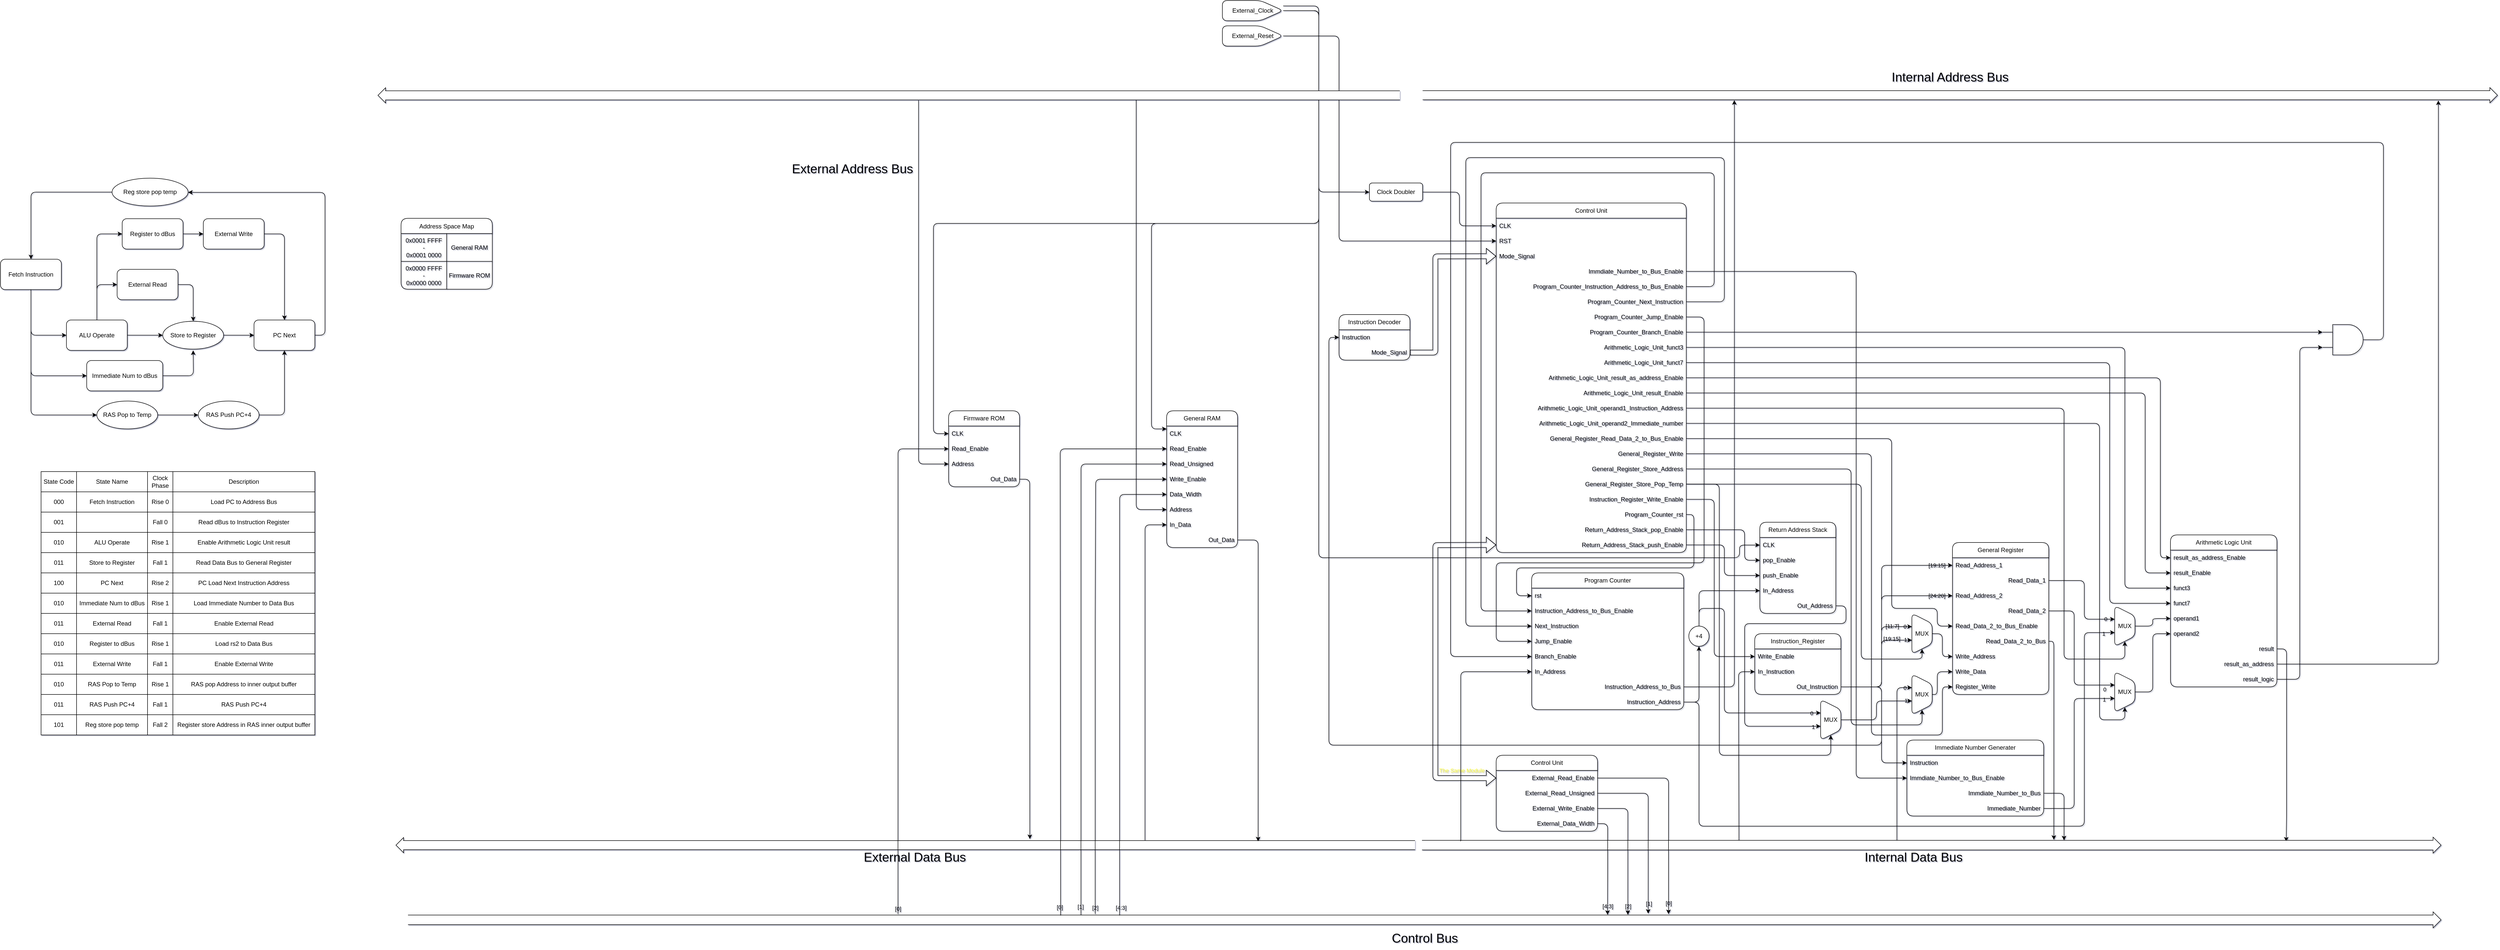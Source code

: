 <mxfile version="22.0.3" type="device">
  <diagram name="Page-1" id="5d7acffa-a066-3a61-03fe-96351882024d">
    <mxGraphModel dx="4566" dy="2004" grid="1" gridSize="10" guides="1" tooltips="1" connect="1" arrows="1" fold="1" page="0" pageScale="1" pageWidth="1100" pageHeight="850" background="none" math="0" shadow="1">
      <root>
        <mxCell id="0" />
        <mxCell id="1" parent="0" />
        <mxCell id="KgeHwVZJBMbFdhlrKOKl-29" value="Arithmetic Logic Unit" style="swimlane;fontStyle=0;childLayout=stackLayout;horizontal=1;startSize=30;horizontalStack=0;resizeParent=1;resizeParentMax=0;resizeLast=0;collapsible=1;marginBottom=0;whiteSpace=wrap;html=1;rounded=1;labelBackgroundColor=none;movable=1;resizable=1;rotatable=1;deletable=1;editable=1;locked=0;connectable=1;" parent="1" vertex="1">
          <mxGeometry x="1110" y="155" width="210" height="300" as="geometry">
            <mxRectangle x="1200" y="180" width="150" height="30" as="alternateBounds" />
          </mxGeometry>
        </mxCell>
        <mxCell id="KgeHwVZJBMbFdhlrKOKl-162" value="result_as_address_Enable" style="text;strokeColor=none;fillColor=none;align=left;verticalAlign=middle;spacingLeft=4;spacingRight=4;overflow=hidden;points=[[0,0.5],[1,0.5]];portConstraint=eastwest;rotatable=1;whiteSpace=wrap;html=1;rounded=1;labelBackgroundColor=none;movable=1;resizable=1;deletable=1;editable=1;locked=0;connectable=1;" parent="KgeHwVZJBMbFdhlrKOKl-29" vertex="1">
          <mxGeometry y="30" width="210" height="30" as="geometry" />
        </mxCell>
        <mxCell id="KgeHwVZJBMbFdhlrKOKl-114" value="result_Enable" style="text;strokeColor=none;fillColor=none;align=left;verticalAlign=middle;spacingLeft=4;spacingRight=4;overflow=hidden;points=[[0,0.5],[1,0.5]];portConstraint=eastwest;rotatable=1;whiteSpace=wrap;html=1;rounded=1;labelBackgroundColor=none;movable=1;resizable=1;deletable=1;editable=1;locked=0;connectable=1;" parent="KgeHwVZJBMbFdhlrKOKl-29" vertex="1">
          <mxGeometry y="60" width="210" height="30" as="geometry" />
        </mxCell>
        <mxCell id="KgeHwVZJBMbFdhlrKOKl-30" value="funct3" style="text;strokeColor=none;fillColor=none;align=left;verticalAlign=middle;spacingLeft=4;spacingRight=4;overflow=hidden;points=[[0,0.5],[1,0.5]];portConstraint=eastwest;rotatable=1;whiteSpace=wrap;html=1;rounded=1;labelBackgroundColor=none;movable=1;resizable=1;deletable=1;editable=1;locked=0;connectable=1;" parent="KgeHwVZJBMbFdhlrKOKl-29" vertex="1">
          <mxGeometry y="90" width="210" height="30" as="geometry" />
        </mxCell>
        <mxCell id="KgeHwVZJBMbFdhlrKOKl-31" value="funct7" style="text;strokeColor=none;fillColor=none;align=left;verticalAlign=middle;spacingLeft=4;spacingRight=4;overflow=hidden;points=[[0,0.5],[1,0.5]];portConstraint=eastwest;rotatable=1;whiteSpace=wrap;html=1;rounded=1;labelBackgroundColor=none;movable=1;resizable=1;deletable=1;editable=1;locked=0;connectable=1;" parent="KgeHwVZJBMbFdhlrKOKl-29" vertex="1">
          <mxGeometry y="120" width="210" height="30" as="geometry" />
        </mxCell>
        <mxCell id="KgeHwVZJBMbFdhlrKOKl-32" value="operand1" style="text;strokeColor=none;fillColor=none;align=left;verticalAlign=middle;spacingLeft=4;spacingRight=4;overflow=hidden;points=[[0,0.5],[1,0.5]];portConstraint=eastwest;rotatable=1;whiteSpace=wrap;html=1;rounded=1;labelBackgroundColor=none;movable=1;resizable=1;deletable=1;editable=1;locked=0;connectable=1;" parent="KgeHwVZJBMbFdhlrKOKl-29" vertex="1">
          <mxGeometry y="150" width="210" height="30" as="geometry" />
        </mxCell>
        <mxCell id="KgeHwVZJBMbFdhlrKOKl-33" value="operand2" style="text;strokeColor=none;fillColor=none;align=left;verticalAlign=middle;spacingLeft=4;spacingRight=4;overflow=hidden;points=[[0,0.5],[1,0.5]];portConstraint=eastwest;rotatable=1;whiteSpace=wrap;html=1;rounded=1;labelBackgroundColor=none;movable=1;resizable=1;deletable=1;editable=1;locked=0;connectable=1;" parent="KgeHwVZJBMbFdhlrKOKl-29" vertex="1">
          <mxGeometry y="180" width="210" height="30" as="geometry" />
        </mxCell>
        <mxCell id="KgeHwVZJBMbFdhlrKOKl-34" value="result" style="text;strokeColor=none;fillColor=none;align=right;verticalAlign=middle;spacingLeft=4;spacingRight=4;overflow=hidden;points=[[0,0.5],[1,0.5]];portConstraint=eastwest;rotatable=1;whiteSpace=wrap;html=1;rounded=1;labelBackgroundColor=none;movable=1;resizable=1;deletable=1;editable=1;locked=0;connectable=1;" parent="KgeHwVZJBMbFdhlrKOKl-29" vertex="1">
          <mxGeometry y="210" width="210" height="30" as="geometry" />
        </mxCell>
        <mxCell id="KgeHwVZJBMbFdhlrKOKl-161" value="result_as_address" style="text;strokeColor=none;fillColor=none;align=right;verticalAlign=middle;spacingLeft=4;spacingRight=4;overflow=hidden;points=[[0,0.5],[1,0.5]];portConstraint=eastwest;rotatable=1;whiteSpace=wrap;html=1;rounded=1;labelBackgroundColor=none;movable=1;resizable=1;deletable=1;editable=1;locked=0;connectable=1;" parent="KgeHwVZJBMbFdhlrKOKl-29" vertex="1">
          <mxGeometry y="240" width="210" height="30" as="geometry" />
        </mxCell>
        <mxCell id="KgeHwVZJBMbFdhlrKOKl-35" value="result_logic" style="text;strokeColor=none;fillColor=none;align=right;verticalAlign=middle;spacingLeft=4;spacingRight=4;overflow=hidden;points=[[0,0.5],[1,0.5]];portConstraint=eastwest;rotatable=1;whiteSpace=wrap;html=1;rounded=1;labelBackgroundColor=none;movable=1;resizable=1;deletable=1;editable=1;locked=0;connectable=1;" parent="KgeHwVZJBMbFdhlrKOKl-29" vertex="1">
          <mxGeometry y="270" width="210" height="30" as="geometry" />
        </mxCell>
        <mxCell id="KgeHwVZJBMbFdhlrKOKl-43" value="General Register" style="swimlane;fontStyle=0;childLayout=stackLayout;horizontal=1;startSize=30;horizontalStack=0;resizeParent=1;resizeParentMax=0;resizeLast=0;collapsible=1;marginBottom=0;whiteSpace=wrap;html=1;rounded=1;labelBackgroundColor=none;movable=1;resizable=1;rotatable=1;deletable=1;editable=1;locked=0;connectable=1;" parent="1" vertex="1">
          <mxGeometry x="680" y="170" width="190" height="300" as="geometry" />
        </mxCell>
        <mxCell id="KgeHwVZJBMbFdhlrKOKl-44" value="Read_Address_1" style="text;strokeColor=none;fillColor=none;align=left;verticalAlign=middle;spacingLeft=4;spacingRight=4;overflow=hidden;points=[[0,0.5],[1,0.5]];portConstraint=eastwest;rotatable=1;whiteSpace=wrap;html=1;rounded=1;labelBackgroundColor=none;movable=1;resizable=1;deletable=1;editable=1;locked=0;connectable=1;" parent="KgeHwVZJBMbFdhlrKOKl-43" vertex="1">
          <mxGeometry y="30" width="190" height="30" as="geometry" />
        </mxCell>
        <mxCell id="KgeHwVZJBMbFdhlrKOKl-45" value="Read_Data_1" style="text;strokeColor=none;fillColor=none;align=right;verticalAlign=middle;spacingLeft=4;spacingRight=4;overflow=hidden;points=[[0,0.5],[1,0.5]];portConstraint=eastwest;rotatable=1;whiteSpace=wrap;html=1;rounded=1;labelBackgroundColor=none;movable=1;resizable=1;deletable=1;editable=1;locked=0;connectable=1;" parent="KgeHwVZJBMbFdhlrKOKl-43" vertex="1">
          <mxGeometry y="60" width="190" height="30" as="geometry" />
        </mxCell>
        <mxCell id="KgeHwVZJBMbFdhlrKOKl-46" value="Read_Address_2" style="text;strokeColor=none;fillColor=none;align=left;verticalAlign=middle;spacingLeft=4;spacingRight=4;overflow=hidden;points=[[0,0.5],[1,0.5]];portConstraint=eastwest;rotatable=1;whiteSpace=wrap;html=1;rounded=1;labelBackgroundColor=none;movable=1;resizable=1;deletable=1;editable=1;locked=0;connectable=1;" parent="KgeHwVZJBMbFdhlrKOKl-43" vertex="1">
          <mxGeometry y="90" width="190" height="30" as="geometry" />
        </mxCell>
        <mxCell id="KgeHwVZJBMbFdhlrKOKl-47" value="Read_Data_2" style="text;strokeColor=none;fillColor=none;align=right;verticalAlign=middle;spacingLeft=4;spacingRight=4;overflow=hidden;points=[[0,0.5],[1,0.5]];portConstraint=eastwest;rotatable=1;whiteSpace=wrap;html=1;rounded=1;labelBackgroundColor=none;movable=1;resizable=1;deletable=1;editable=1;locked=0;connectable=1;" parent="KgeHwVZJBMbFdhlrKOKl-43" vertex="1">
          <mxGeometry y="120" width="190" height="30" as="geometry" />
        </mxCell>
        <mxCell id="i2NthTAIH1iRgAQdDC14-1" value="Read_Data_2_to_Bus_Enable" style="text;strokeColor=none;fillColor=none;align=left;verticalAlign=middle;spacingLeft=4;spacingRight=4;overflow=hidden;points=[[0,0.5],[1,0.5]];portConstraint=eastwest;rotatable=1;whiteSpace=wrap;html=1;rounded=1;labelBackgroundColor=none;movable=1;resizable=1;deletable=1;editable=1;locked=0;connectable=1;" parent="KgeHwVZJBMbFdhlrKOKl-43" vertex="1">
          <mxGeometry y="150" width="190" height="30" as="geometry" />
        </mxCell>
        <mxCell id="KgeHwVZJBMbFdhlrKOKl-147" value="Read_Data_2_to_Bus" style="text;strokeColor=none;fillColor=none;align=right;verticalAlign=middle;spacingLeft=4;spacingRight=4;overflow=hidden;points=[[0,0.5],[1,0.5]];portConstraint=eastwest;rotatable=1;whiteSpace=wrap;html=1;rounded=1;labelBackgroundColor=none;movable=1;resizable=1;deletable=1;editable=1;locked=0;connectable=1;" parent="KgeHwVZJBMbFdhlrKOKl-43" vertex="1">
          <mxGeometry y="180" width="190" height="30" as="geometry" />
        </mxCell>
        <mxCell id="KgeHwVZJBMbFdhlrKOKl-48" value="Write_Address" style="text;strokeColor=none;fillColor=none;align=left;verticalAlign=middle;spacingLeft=4;spacingRight=4;overflow=hidden;points=[[0,0.5],[1,0.5]];portConstraint=eastwest;rotatable=1;whiteSpace=wrap;html=1;rounded=1;labelBackgroundColor=none;movable=1;resizable=1;deletable=1;editable=1;locked=0;connectable=1;" parent="KgeHwVZJBMbFdhlrKOKl-43" vertex="1">
          <mxGeometry y="210" width="190" height="30" as="geometry" />
        </mxCell>
        <mxCell id="KgeHwVZJBMbFdhlrKOKl-49" value="Write_Data" style="text;strokeColor=none;fillColor=none;align=left;verticalAlign=middle;spacingLeft=4;spacingRight=4;overflow=hidden;points=[[0,0.5],[1,0.5]];portConstraint=eastwest;rotatable=1;whiteSpace=wrap;html=1;rounded=1;labelBackgroundColor=none;movable=1;resizable=1;deletable=1;editable=1;locked=0;connectable=1;" parent="KgeHwVZJBMbFdhlrKOKl-43" vertex="1">
          <mxGeometry y="240" width="190" height="30" as="geometry" />
        </mxCell>
        <mxCell id="KgeHwVZJBMbFdhlrKOKl-50" value="Register_Write" style="text;strokeColor=none;fillColor=none;align=left;verticalAlign=middle;spacingLeft=4;spacingRight=4;overflow=hidden;points=[[0,0.5],[1,0.5]];portConstraint=eastwest;rotatable=1;whiteSpace=wrap;html=1;rounded=1;labelBackgroundColor=none;movable=1;resizable=1;deletable=1;editable=1;locked=0;connectable=1;" parent="KgeHwVZJBMbFdhlrKOKl-43" vertex="1">
          <mxGeometry y="270" width="190" height="30" as="geometry" />
        </mxCell>
        <mxCell id="KgeHwVZJBMbFdhlrKOKl-64" style="edgeStyle=orthogonalEdgeStyle;rounded=1;orthogonalLoop=1;jettySize=auto;html=1;exitX=0.5;exitY=0;exitDx=0;exitDy=0;exitPerimeter=0;entryX=0;entryY=0.5;entryDx=0;entryDy=0;labelBackgroundColor=none;fontColor=default;movable=1;resizable=1;rotatable=1;deletable=1;editable=1;locked=0;connectable=1;" parent="1" source="KgeHwVZJBMbFdhlrKOKl-51" target="KgeHwVZJBMbFdhlrKOKl-33" edge="1">
          <mxGeometry relative="1" as="geometry" />
        </mxCell>
        <mxCell id="KgeHwVZJBMbFdhlrKOKl-51" value="MUX" style="shape=trapezoid;perimeter=trapezoidPerimeter;whiteSpace=wrap;html=1;fixedSize=1;direction=south;points=[[0.12,0.5,0,0,0],[0.33,1,0,0,0],[0.5,0,0,0,0],[0.66,1,0,0,0],[0.88,0.5,0,0,0]];movable=1;resizable=1;rotatable=1;deletable=1;editable=1;locked=0;connectable=1;noLabel=0;fixDash=0;snapToPoint=0;rounded=1;labelBackgroundColor=none;" parent="1" vertex="1">
          <mxGeometry x="1000" y="425" width="40" height="80" as="geometry" />
        </mxCell>
        <mxCell id="KgeHwVZJBMbFdhlrKOKl-52" style="edgeStyle=orthogonalEdgeStyle;rounded=1;orthogonalLoop=1;jettySize=auto;html=1;exitX=1;exitY=0.5;exitDx=0;exitDy=0;entryX=0.33;entryY=1;entryDx=0;entryDy=0;entryPerimeter=0;labelBackgroundColor=none;fontColor=default;movable=1;resizable=1;rotatable=1;deletable=1;editable=1;locked=0;connectable=1;" parent="1" source="KgeHwVZJBMbFdhlrKOKl-47" target="KgeHwVZJBMbFdhlrKOKl-51" edge="1">
          <mxGeometry relative="1" as="geometry">
            <Array as="points">
              <mxPoint x="920" y="305" />
              <mxPoint x="920" y="451" />
            </Array>
          </mxGeometry>
        </mxCell>
        <mxCell id="KgeHwVZJBMbFdhlrKOKl-91" value="0" style="edgeLabel;html=1;align=center;verticalAlign=middle;resizable=1;points=[];rounded=1;labelBackgroundColor=none;movable=1;rotatable=1;deletable=1;editable=1;locked=0;connectable=1;" parent="KgeHwVZJBMbFdhlrKOKl-52" vertex="1" connectable="0">
          <mxGeometry relative="1" as="geometry">
            <mxPoint x="60" y="67" as="offset" />
          </mxGeometry>
        </mxCell>
        <mxCell id="KgeHwVZJBMbFdhlrKOKl-66" value="Immediate Number Generater" style="swimlane;fontStyle=0;childLayout=stackLayout;horizontal=1;startSize=30;horizontalStack=0;resizeParent=1;resizeParentMax=0;resizeLast=0;collapsible=1;marginBottom=0;whiteSpace=wrap;html=1;rounded=1;labelBackgroundColor=none;movable=1;resizable=1;rotatable=1;deletable=1;editable=1;locked=0;connectable=1;" parent="1" vertex="1">
          <mxGeometry x="590" y="560" width="270" height="150" as="geometry" />
        </mxCell>
        <mxCell id="hyGkmQSomK8qtLZX06fx-15" value="Instruction" style="text;strokeColor=none;fillColor=none;align=left;verticalAlign=middle;spacingLeft=4;spacingRight=4;overflow=hidden;points=[[0,0.5],[1,0.5]];portConstraint=eastwest;rotatable=1;whiteSpace=wrap;html=1;rounded=1;labelBackgroundColor=none;movable=1;resizable=1;deletable=1;editable=1;locked=0;connectable=1;" vertex="1" parent="KgeHwVZJBMbFdhlrKOKl-66">
          <mxGeometry y="30" width="270" height="30" as="geometry" />
        </mxCell>
        <mxCell id="KgeHwVZJBMbFdhlrKOKl-67" value="Immdiate_Number_to_Bus_Enable" style="text;strokeColor=none;fillColor=none;align=left;verticalAlign=middle;spacingLeft=4;spacingRight=4;overflow=hidden;points=[[0,0.5],[1,0.5]];portConstraint=eastwest;rotatable=1;whiteSpace=wrap;html=1;rounded=1;labelBackgroundColor=none;movable=1;resizable=1;deletable=1;editable=1;locked=0;connectable=1;" parent="KgeHwVZJBMbFdhlrKOKl-66" vertex="1">
          <mxGeometry y="60" width="270" height="30" as="geometry" />
        </mxCell>
        <mxCell id="hyGkmQSomK8qtLZX06fx-16" value="Immdiate_Number_to_Bus" style="text;strokeColor=none;fillColor=none;align=right;verticalAlign=middle;spacingLeft=4;spacingRight=4;overflow=hidden;points=[[0,0.5],[1,0.5]];portConstraint=eastwest;rotatable=1;whiteSpace=wrap;html=1;rounded=1;labelBackgroundColor=none;movable=1;resizable=1;deletable=1;editable=1;locked=0;connectable=1;" vertex="1" parent="KgeHwVZJBMbFdhlrKOKl-66">
          <mxGeometry y="90" width="270" height="30" as="geometry" />
        </mxCell>
        <mxCell id="KgeHwVZJBMbFdhlrKOKl-68" value="Immediate_Number" style="text;strokeColor=none;fillColor=none;align=right;verticalAlign=middle;spacingLeft=4;spacingRight=4;overflow=hidden;points=[[0,0.5],[1,0.5]];portConstraint=eastwest;rotatable=1;whiteSpace=wrap;html=1;rounded=1;labelBackgroundColor=none;movable=1;resizable=1;deletable=1;editable=1;locked=0;connectable=1;" parent="KgeHwVZJBMbFdhlrKOKl-66" vertex="1">
          <mxGeometry y="120" width="270" height="30" as="geometry" />
        </mxCell>
        <mxCell id="KgeHwVZJBMbFdhlrKOKl-70" value="Instruction_Register" style="swimlane;fontStyle=0;childLayout=stackLayout;horizontal=1;startSize=30;horizontalStack=0;resizeParent=1;resizeParentMax=0;resizeLast=0;collapsible=1;marginBottom=0;whiteSpace=wrap;html=1;rounded=1;labelBackgroundColor=none;movable=1;resizable=1;rotatable=1;deletable=1;editable=1;locked=0;connectable=1;" parent="1" vertex="1">
          <mxGeometry x="290" y="350" width="170" height="120" as="geometry" />
        </mxCell>
        <mxCell id="KgeHwVZJBMbFdhlrKOKl-71" value="Write_Enable" style="text;strokeColor=none;fillColor=none;align=left;verticalAlign=middle;spacingLeft=4;spacingRight=4;overflow=hidden;points=[[0,0.5],[1,0.5]];portConstraint=eastwest;rotatable=1;whiteSpace=wrap;html=1;rounded=1;labelBackgroundColor=none;movable=1;resizable=1;deletable=1;editable=1;locked=0;connectable=1;" parent="KgeHwVZJBMbFdhlrKOKl-70" vertex="1">
          <mxGeometry y="30" width="170" height="30" as="geometry" />
        </mxCell>
        <mxCell id="KgeHwVZJBMbFdhlrKOKl-72" value="In_Instruction" style="text;strokeColor=none;fillColor=none;align=left;verticalAlign=middle;spacingLeft=4;spacingRight=4;overflow=hidden;points=[[0,0.5],[1,0.5]];portConstraint=eastwest;rotatable=1;whiteSpace=wrap;html=1;rounded=1;labelBackgroundColor=none;movable=1;resizable=1;deletable=1;editable=1;locked=0;connectable=1;" parent="KgeHwVZJBMbFdhlrKOKl-70" vertex="1">
          <mxGeometry y="60" width="170" height="30" as="geometry" />
        </mxCell>
        <mxCell id="KgeHwVZJBMbFdhlrKOKl-73" value="Out_Instruction" style="text;strokeColor=none;fillColor=none;align=right;verticalAlign=middle;spacingLeft=4;spacingRight=4;overflow=hidden;points=[[0,0.5],[1,0.5]];portConstraint=eastwest;rotatable=1;whiteSpace=wrap;html=1;rounded=1;labelBackgroundColor=none;movable=1;resizable=1;deletable=1;editable=1;locked=0;connectable=1;" parent="KgeHwVZJBMbFdhlrKOKl-70" vertex="1">
          <mxGeometry y="90" width="170" height="30" as="geometry" />
        </mxCell>
        <mxCell id="KgeHwVZJBMbFdhlrKOKl-75" value="Program Counter" style="swimlane;fontStyle=0;childLayout=stackLayout;horizontal=1;startSize=30;horizontalStack=0;resizeParent=1;resizeParentMax=0;resizeLast=0;collapsible=1;marginBottom=0;whiteSpace=wrap;html=1;rounded=1;labelBackgroundColor=none;movable=1;resizable=1;rotatable=1;deletable=1;editable=1;locked=0;connectable=1;" parent="1" vertex="1">
          <mxGeometry x="-150" y="230" width="300" height="270" as="geometry" />
        </mxCell>
        <mxCell id="KgeHwVZJBMbFdhlrKOKl-76" value="rst" style="text;strokeColor=none;fillColor=none;align=left;verticalAlign=middle;spacingLeft=4;spacingRight=4;overflow=hidden;points=[[0,0.5],[1,0.5]];portConstraint=eastwest;rotatable=1;whiteSpace=wrap;html=1;rounded=1;labelBackgroundColor=none;movable=1;resizable=1;deletable=1;editable=1;locked=0;connectable=1;" parent="KgeHwVZJBMbFdhlrKOKl-75" vertex="1">
          <mxGeometry y="30" width="300" height="30" as="geometry" />
        </mxCell>
        <mxCell id="KgeHwVZJBMbFdhlrKOKl-77" value="Instruction_Address_to_Bus_Enable" style="text;strokeColor=none;fillColor=none;align=left;verticalAlign=middle;spacingLeft=4;spacingRight=4;overflow=hidden;points=[[0,0.5],[1,0.5]];portConstraint=eastwest;rotatable=1;whiteSpace=wrap;html=1;rounded=1;labelBackgroundColor=none;movable=1;resizable=1;deletable=1;editable=1;locked=0;connectable=1;" parent="KgeHwVZJBMbFdhlrKOKl-75" vertex="1">
          <mxGeometry y="60" width="300" height="30" as="geometry" />
        </mxCell>
        <mxCell id="KgeHwVZJBMbFdhlrKOKl-78" value="Next_Instruction" style="text;strokeColor=none;fillColor=none;align=left;verticalAlign=middle;spacingLeft=4;spacingRight=4;overflow=hidden;points=[[0,0.5],[1,0.5]];portConstraint=eastwest;rotatable=1;whiteSpace=wrap;html=1;rounded=1;labelBackgroundColor=none;movable=1;resizable=1;deletable=1;editable=1;locked=0;connectable=1;" parent="KgeHwVZJBMbFdhlrKOKl-75" vertex="1">
          <mxGeometry y="90" width="300" height="30" as="geometry" />
        </mxCell>
        <mxCell id="KgeHwVZJBMbFdhlrKOKl-79" value="Jump_Enable" style="text;strokeColor=none;fillColor=none;align=left;verticalAlign=middle;spacingLeft=4;spacingRight=4;overflow=hidden;points=[[0,0.5],[1,0.5]];portConstraint=eastwest;rotatable=1;whiteSpace=wrap;html=1;rounded=1;labelBackgroundColor=none;movable=1;resizable=1;deletable=1;editable=1;locked=0;connectable=1;" parent="KgeHwVZJBMbFdhlrKOKl-75" vertex="1">
          <mxGeometry y="120" width="300" height="30" as="geometry" />
        </mxCell>
        <mxCell id="KgeHwVZJBMbFdhlrKOKl-80" value="Branch_Enable" style="text;strokeColor=none;fillColor=none;align=left;verticalAlign=middle;spacingLeft=4;spacingRight=4;overflow=hidden;points=[[0,0.5],[1,0.5]];portConstraint=eastwest;rotatable=1;whiteSpace=wrap;html=1;rounded=1;labelBackgroundColor=none;movable=1;resizable=1;deletable=1;editable=1;locked=0;connectable=1;" parent="KgeHwVZJBMbFdhlrKOKl-75" vertex="1">
          <mxGeometry y="150" width="300" height="30" as="geometry" />
        </mxCell>
        <mxCell id="i2NthTAIH1iRgAQdDC14-22" value="In_Address" style="text;strokeColor=none;fillColor=none;align=left;verticalAlign=middle;spacingLeft=4;spacingRight=4;overflow=hidden;points=[[0,0.5],[1,0.5]];portConstraint=eastwest;rotatable=1;whiteSpace=wrap;html=1;rounded=1;labelBackgroundColor=none;movable=1;resizable=1;deletable=1;editable=1;locked=0;connectable=1;" parent="KgeHwVZJBMbFdhlrKOKl-75" vertex="1">
          <mxGeometry y="180" width="300" height="30" as="geometry" />
        </mxCell>
        <mxCell id="KgeHwVZJBMbFdhlrKOKl-81" value="Instruction_Address_to_Bus" style="text;strokeColor=none;fillColor=none;align=right;verticalAlign=middle;spacingLeft=4;spacingRight=4;overflow=hidden;points=[[0,0.5],[1,0.5]];portConstraint=eastwest;rotatable=1;whiteSpace=wrap;html=1;rounded=1;labelBackgroundColor=none;movable=1;resizable=1;deletable=1;editable=1;locked=0;connectable=1;" parent="KgeHwVZJBMbFdhlrKOKl-75" vertex="1">
          <mxGeometry y="210" width="300" height="30" as="geometry" />
        </mxCell>
        <mxCell id="KgeHwVZJBMbFdhlrKOKl-166" value="Instruction_Address" style="text;strokeColor=none;fillColor=none;align=right;verticalAlign=middle;spacingLeft=4;spacingRight=4;overflow=hidden;points=[[0,0.5],[1,0.5]];portConstraint=eastwest;rotatable=1;whiteSpace=wrap;html=1;rounded=1;labelBackgroundColor=none;movable=1;resizable=1;deletable=1;editable=1;locked=0;connectable=1;" parent="KgeHwVZJBMbFdhlrKOKl-75" vertex="1">
          <mxGeometry y="240" width="300" height="30" as="geometry" />
        </mxCell>
        <mxCell id="KgeHwVZJBMbFdhlrKOKl-82" value="Control Unit" style="swimlane;fontStyle=0;childLayout=stackLayout;horizontal=1;startSize=30;horizontalStack=0;resizeParent=1;resizeParentMax=0;resizeLast=0;collapsible=1;marginBottom=0;whiteSpace=wrap;html=1;rounded=1;labelBackgroundColor=none;movable=1;resizable=1;rotatable=1;deletable=1;editable=1;locked=0;connectable=1;" parent="1" vertex="1">
          <mxGeometry x="-220" y="-500.25" width="375" height="690" as="geometry" />
        </mxCell>
        <mxCell id="KgeHwVZJBMbFdhlrKOKl-83" value="CLK" style="text;strokeColor=none;fillColor=none;align=left;verticalAlign=middle;spacingLeft=4;spacingRight=4;overflow=hidden;points=[[0,0.5],[1,0.5]];portConstraint=eastwest;rotatable=1;whiteSpace=wrap;html=1;rounded=1;labelBackgroundColor=none;movable=1;resizable=1;deletable=1;editable=1;locked=0;connectable=1;" parent="KgeHwVZJBMbFdhlrKOKl-82" vertex="1">
          <mxGeometry y="30" width="375" height="30" as="geometry" />
        </mxCell>
        <mxCell id="KgeHwVZJBMbFdhlrKOKl-84" value="RST" style="text;strokeColor=none;fillColor=none;align=left;verticalAlign=middle;spacingLeft=4;spacingRight=4;overflow=hidden;points=[[0,0.5],[1,0.5]];portConstraint=eastwest;rotatable=1;whiteSpace=wrap;html=1;rounded=1;labelBackgroundColor=none;movable=1;resizable=1;deletable=1;editable=1;locked=0;connectable=1;" parent="KgeHwVZJBMbFdhlrKOKl-82" vertex="1">
          <mxGeometry y="60" width="375" height="30" as="geometry" />
        </mxCell>
        <mxCell id="OfWz-LO3dDgRt9f-FgG2-1" value="Mode_Signal" style="text;strokeColor=none;fillColor=none;align=left;verticalAlign=middle;spacingLeft=4;spacingRight=4;overflow=hidden;points=[[0,0.5],[1,0.5]];portConstraint=eastwest;rotatable=1;whiteSpace=wrap;html=1;rounded=1;labelBackgroundColor=none;movable=1;resizable=1;deletable=1;editable=1;locked=0;connectable=1;" parent="KgeHwVZJBMbFdhlrKOKl-82" vertex="1">
          <mxGeometry y="90" width="375" height="30" as="geometry" />
        </mxCell>
        <mxCell id="hyGkmQSomK8qtLZX06fx-18" value="Immdiate_Number_to_Bus_Enable" style="text;strokeColor=none;fillColor=none;align=right;verticalAlign=middle;spacingLeft=4;spacingRight=4;overflow=hidden;points=[[0,0.5],[1,0.5]];portConstraint=eastwest;rotatable=1;whiteSpace=wrap;html=1;rounded=1;labelBackgroundColor=none;movable=1;resizable=1;deletable=1;editable=1;locked=0;connectable=1;" vertex="1" parent="KgeHwVZJBMbFdhlrKOKl-82">
          <mxGeometry y="120" width="375" height="30" as="geometry" />
        </mxCell>
        <mxCell id="KgeHwVZJBMbFdhlrKOKl-192" value="Program_Counter_Instruction_Address_to_Bus_Enable" style="text;strokeColor=none;fillColor=none;align=right;verticalAlign=middle;spacingLeft=4;spacingRight=4;overflow=hidden;points=[[0,0.5],[1,0.5]];portConstraint=eastwest;rotatable=1;whiteSpace=wrap;html=1;rounded=1;labelBackgroundColor=none;movable=1;resizable=1;deletable=1;editable=1;locked=0;connectable=1;" parent="KgeHwVZJBMbFdhlrKOKl-82" vertex="1">
          <mxGeometry y="150" width="375" height="30" as="geometry" />
        </mxCell>
        <mxCell id="KgeHwVZJBMbFdhlrKOKl-191" value="Program_Counter_Next_Instruction" style="text;strokeColor=none;fillColor=none;align=right;verticalAlign=middle;spacingLeft=4;spacingRight=4;overflow=hidden;points=[[0,0.5],[1,0.5]];portConstraint=eastwest;rotatable=1;whiteSpace=wrap;html=1;rounded=1;labelBackgroundColor=none;movable=1;resizable=1;deletable=1;editable=1;locked=0;connectable=1;" parent="KgeHwVZJBMbFdhlrKOKl-82" vertex="1">
          <mxGeometry y="180" width="375" height="30" as="geometry" />
        </mxCell>
        <mxCell id="KgeHwVZJBMbFdhlrKOKl-142" value="Program_Counter_Jump_Enable" style="text;strokeColor=none;fillColor=none;align=right;verticalAlign=middle;spacingLeft=4;spacingRight=4;overflow=hidden;points=[[0,0.5],[1,0.5]];portConstraint=eastwest;rotatable=1;whiteSpace=wrap;html=1;rounded=1;labelBackgroundColor=none;movable=1;resizable=1;deletable=1;editable=1;locked=0;connectable=1;" parent="KgeHwVZJBMbFdhlrKOKl-82" vertex="1">
          <mxGeometry y="210" width="375" height="30" as="geometry" />
        </mxCell>
        <mxCell id="KgeHwVZJBMbFdhlrKOKl-141" value="Program_Counter_Branch_Enable" style="text;strokeColor=none;fillColor=none;align=right;verticalAlign=middle;spacingLeft=4;spacingRight=4;overflow=hidden;points=[[0,0.5],[1,0.5]];portConstraint=eastwest;rotatable=1;whiteSpace=wrap;html=1;rounded=1;labelBackgroundColor=none;movable=1;resizable=1;deletable=1;editable=1;locked=0;connectable=1;" parent="KgeHwVZJBMbFdhlrKOKl-82" vertex="1">
          <mxGeometry y="240" width="375" height="30" as="geometry" />
        </mxCell>
        <mxCell id="hyGkmQSomK8qtLZX06fx-31" value="Arithmetic_Logic_Unit_funct3" style="text;strokeColor=none;fillColor=none;align=right;verticalAlign=middle;spacingLeft=4;spacingRight=4;overflow=hidden;points=[[0,0.5],[1,0.5]];portConstraint=eastwest;rotatable=1;whiteSpace=wrap;html=1;rounded=1;labelBackgroundColor=none;movable=1;resizable=1;deletable=1;editable=1;locked=0;connectable=1;" vertex="1" parent="KgeHwVZJBMbFdhlrKOKl-82">
          <mxGeometry y="270" width="375" height="30" as="geometry" />
        </mxCell>
        <mxCell id="hyGkmQSomK8qtLZX06fx-30" value="Arithmetic_Logic_Unit_funct7" style="text;strokeColor=none;fillColor=none;align=right;verticalAlign=middle;spacingLeft=4;spacingRight=4;overflow=hidden;points=[[0,0.5],[1,0.5]];portConstraint=eastwest;rotatable=1;whiteSpace=wrap;html=1;rounded=1;labelBackgroundColor=none;movable=1;resizable=1;deletable=1;editable=1;locked=0;connectable=1;" vertex="1" parent="KgeHwVZJBMbFdhlrKOKl-82">
          <mxGeometry y="300" width="375" height="30" as="geometry" />
        </mxCell>
        <mxCell id="KgeHwVZJBMbFdhlrKOKl-123" value="Arithmetic_Logic_Unit_result_as_address_Enable" style="text;strokeColor=none;fillColor=none;align=right;verticalAlign=middle;spacingLeft=4;spacingRight=4;overflow=hidden;points=[[0,0.5],[1,0.5]];portConstraint=eastwest;rotatable=1;whiteSpace=wrap;html=1;rounded=1;labelBackgroundColor=none;movable=1;resizable=1;deletable=1;editable=1;locked=0;connectable=1;" parent="KgeHwVZJBMbFdhlrKOKl-82" vertex="1">
          <mxGeometry y="330" width="375" height="30" as="geometry" />
        </mxCell>
        <mxCell id="KgeHwVZJBMbFdhlrKOKl-164" value="Arithmetic_Logic_Unit_result_Enable" style="text;strokeColor=none;fillColor=none;align=right;verticalAlign=middle;spacingLeft=4;spacingRight=4;overflow=hidden;points=[[0,0.5],[1,0.5]];portConstraint=eastwest;rotatable=1;whiteSpace=wrap;html=1;rounded=1;labelBackgroundColor=none;movable=1;resizable=1;deletable=1;editable=1;locked=0;connectable=1;" parent="KgeHwVZJBMbFdhlrKOKl-82" vertex="1">
          <mxGeometry y="360" width="375" height="30" as="geometry" />
        </mxCell>
        <mxCell id="KgeHwVZJBMbFdhlrKOKl-158" value="Arithmetic_Logic_Unit_operand1_Instruction_Address" style="text;strokeColor=none;fillColor=none;align=right;verticalAlign=middle;spacingLeft=4;spacingRight=4;overflow=hidden;points=[[0,0.5],[1,0.5]];portConstraint=eastwest;rotatable=1;whiteSpace=wrap;html=1;rounded=1;labelBackgroundColor=none;movable=1;resizable=1;deletable=1;editable=1;locked=0;connectable=1;" parent="KgeHwVZJBMbFdhlrKOKl-82" vertex="1">
          <mxGeometry y="390" width="375" height="30" as="geometry" />
        </mxCell>
        <mxCell id="KgeHwVZJBMbFdhlrKOKl-132" value="Arithmetic_Logic_Unit_operand2_Immediate_number" style="text;strokeColor=none;fillColor=none;align=right;verticalAlign=middle;spacingLeft=4;spacingRight=4;overflow=hidden;points=[[0,0.5],[1,0.5]];portConstraint=eastwest;rotatable=1;whiteSpace=wrap;html=1;rounded=1;labelBackgroundColor=none;movable=1;resizable=1;deletable=1;editable=1;locked=0;connectable=1;" parent="KgeHwVZJBMbFdhlrKOKl-82" vertex="1">
          <mxGeometry y="420" width="375" height="30" as="geometry" />
        </mxCell>
        <mxCell id="i2NthTAIH1iRgAQdDC14-2" value="General_Register_Read_Data_2_to_Bus_Enable" style="text;strokeColor=none;fillColor=none;align=right;verticalAlign=middle;spacingLeft=4;spacingRight=4;overflow=hidden;points=[[0,0.5],[1,0.5]];portConstraint=eastwest;rotatable=1;whiteSpace=wrap;html=1;rounded=1;labelBackgroundColor=none;movable=1;resizable=1;deletable=1;editable=1;locked=0;connectable=1;" parent="KgeHwVZJBMbFdhlrKOKl-82" vertex="1">
          <mxGeometry y="450" width="375" height="30" as="geometry" />
        </mxCell>
        <mxCell id="KgeHwVZJBMbFdhlrKOKl-121" value="General_Register_Write" style="text;strokeColor=none;fillColor=none;align=right;verticalAlign=middle;spacingLeft=4;spacingRight=4;overflow=hidden;points=[[0,0.5],[1,0.5]];portConstraint=eastwest;rotatable=1;whiteSpace=wrap;html=1;rounded=1;labelBackgroundColor=none;movable=1;resizable=1;deletable=1;editable=1;locked=0;connectable=1;" parent="KgeHwVZJBMbFdhlrKOKl-82" vertex="1">
          <mxGeometry y="480" width="375" height="30" as="geometry" />
        </mxCell>
        <mxCell id="hyGkmQSomK8qtLZX06fx-43" value="General_Register_Store_Address" style="text;strokeColor=none;fillColor=none;align=right;verticalAlign=middle;spacingLeft=4;spacingRight=4;overflow=hidden;points=[[0,0.5],[1,0.5]];portConstraint=eastwest;rotatable=1;whiteSpace=wrap;html=1;rounded=1;labelBackgroundColor=none;movable=1;resizable=1;deletable=1;editable=1;locked=0;connectable=1;" vertex="1" parent="KgeHwVZJBMbFdhlrKOKl-82">
          <mxGeometry y="510" width="375" height="30" as="geometry" />
        </mxCell>
        <mxCell id="hyGkmQSomK8qtLZX06fx-47" value="General_Register_Store_Pop_Temp" style="text;strokeColor=none;fillColor=none;align=right;verticalAlign=middle;spacingLeft=4;spacingRight=4;overflow=hidden;points=[[0,0.5],[1,0.5]];portConstraint=eastwest;rotatable=1;whiteSpace=wrap;html=1;rounded=1;labelBackgroundColor=none;movable=1;resizable=1;deletable=1;editable=1;locked=0;connectable=1;" vertex="1" parent="KgeHwVZJBMbFdhlrKOKl-82">
          <mxGeometry y="540" width="375" height="30" as="geometry" />
        </mxCell>
        <mxCell id="KgeHwVZJBMbFdhlrKOKl-134" value="Instruction_Register_Write_Enable" style="text;strokeColor=none;fillColor=none;align=right;verticalAlign=middle;spacingLeft=4;spacingRight=4;overflow=hidden;points=[[0,0.5],[1,0.5]];portConstraint=eastwest;rotatable=1;whiteSpace=wrap;html=1;rounded=1;labelBackgroundColor=none;movable=1;resizable=1;deletable=1;editable=1;locked=0;connectable=1;" parent="KgeHwVZJBMbFdhlrKOKl-82" vertex="1">
          <mxGeometry y="570" width="375" height="30" as="geometry" />
        </mxCell>
        <mxCell id="KgeHwVZJBMbFdhlrKOKl-118" value="Program_Counter_rst" style="text;strokeColor=none;fillColor=none;align=right;verticalAlign=middle;spacingLeft=4;spacingRight=4;overflow=hidden;points=[[0,0.5],[1,0.5]];portConstraint=eastwest;rotatable=1;whiteSpace=wrap;html=1;rounded=1;labelBackgroundColor=none;movable=1;resizable=1;deletable=1;editable=1;locked=0;connectable=1;" parent="KgeHwVZJBMbFdhlrKOKl-82" vertex="1">
          <mxGeometry y="600" width="375" height="30" as="geometry" />
        </mxCell>
        <mxCell id="KgeHwVZJBMbFdhlrKOKl-185" value="Return_Address_Stack_pop_Enable" style="text;strokeColor=none;fillColor=none;align=right;verticalAlign=middle;spacingLeft=4;spacingRight=4;overflow=hidden;points=[[0,0.5],[1,0.5]];portConstraint=eastwest;rotatable=1;whiteSpace=wrap;html=1;rounded=1;labelBackgroundColor=none;movable=1;resizable=1;deletable=1;editable=1;locked=0;connectable=1;" parent="KgeHwVZJBMbFdhlrKOKl-82" vertex="1">
          <mxGeometry y="630" width="375" height="30" as="geometry" />
        </mxCell>
        <mxCell id="KgeHwVZJBMbFdhlrKOKl-186" value="Return_Address_Stack_push_Enable" style="text;strokeColor=none;fillColor=none;align=right;verticalAlign=middle;spacingLeft=4;spacingRight=4;overflow=hidden;points=[[0,0.5],[1,0.5]];portConstraint=eastwest;rotatable=1;whiteSpace=wrap;html=1;rounded=1;labelBackgroundColor=none;movable=1;resizable=1;deletable=1;editable=1;locked=0;connectable=1;" parent="KgeHwVZJBMbFdhlrKOKl-82" vertex="1">
          <mxGeometry y="660" width="375" height="30" as="geometry" />
        </mxCell>
        <mxCell id="KgeHwVZJBMbFdhlrKOKl-86" style="edgeStyle=orthogonalEdgeStyle;rounded=1;orthogonalLoop=1;jettySize=auto;html=1;exitX=1;exitY=0.5;exitDx=0;exitDy=0;entryX=0.66;entryY=1;entryDx=0;entryDy=0;entryPerimeter=0;labelBackgroundColor=none;fontColor=default;movable=1;resizable=1;rotatable=1;deletable=1;editable=1;locked=0;connectable=1;" parent="1" source="KgeHwVZJBMbFdhlrKOKl-68" target="KgeHwVZJBMbFdhlrKOKl-51" edge="1">
          <mxGeometry relative="1" as="geometry">
            <mxPoint x="1470" y="380" as="targetPoint" />
            <Array as="points">
              <mxPoint x="920" y="695" />
              <mxPoint x="920" y="478" />
            </Array>
          </mxGeometry>
        </mxCell>
        <mxCell id="KgeHwVZJBMbFdhlrKOKl-90" value="1" style="edgeLabel;html=1;align=center;verticalAlign=middle;resizable=1;points=[];rounded=1;labelBackgroundColor=none;movable=1;rotatable=1;deletable=1;editable=1;locked=0;connectable=1;" parent="KgeHwVZJBMbFdhlrKOKl-86" vertex="1" connectable="0">
          <mxGeometry x="0.85" y="1" relative="1" as="geometry">
            <mxPoint x="5" y="3" as="offset" />
          </mxGeometry>
        </mxCell>
        <mxCell id="KgeHwVZJBMbFdhlrKOKl-106" style="edgeStyle=orthogonalEdgeStyle;rounded=1;orthogonalLoop=1;jettySize=auto;html=1;exitX=1;exitY=0.5;exitDx=0;exitDy=0;labelBackgroundColor=none;fontColor=default;entryX=0.33;entryY=1;entryDx=0;entryDy=0;entryPerimeter=0;movable=1;resizable=1;rotatable=1;deletable=1;editable=1;locked=0;connectable=1;" parent="1" source="KgeHwVZJBMbFdhlrKOKl-73" target="KgeHwVZJBMbFdhlrKOKl-175" edge="1">
          <mxGeometry relative="1" as="geometry">
            <mxPoint x="590" y="320" as="targetPoint" />
            <Array as="points">
              <mxPoint x="540" y="455" />
              <mxPoint x="540" y="336" />
              <mxPoint x="600" y="336" />
            </Array>
          </mxGeometry>
        </mxCell>
        <mxCell id="KgeHwVZJBMbFdhlrKOKl-113" value="[11:7]" style="edgeLabel;html=1;align=center;verticalAlign=middle;resizable=1;points=[];labelBackgroundColor=none;rounded=1;movable=1;rotatable=1;deletable=1;editable=1;locked=0;connectable=1;" parent="KgeHwVZJBMbFdhlrKOKl-106" vertex="1" connectable="0">
          <mxGeometry x="0.81" y="-1" relative="1" as="geometry">
            <mxPoint x="-15" y="-2" as="offset" />
          </mxGeometry>
        </mxCell>
        <mxCell id="i2NthTAIH1iRgAQdDC14-6" value="0" style="edgeLabel;html=1;align=center;verticalAlign=middle;resizable=1;points=[];movable=1;rotatable=1;deletable=1;editable=1;locked=0;connectable=1;rounded=1;labelBackgroundColor=none;" parent="KgeHwVZJBMbFdhlrKOKl-106" vertex="1" connectable="0">
          <mxGeometry x="0.885" relative="1" as="geometry">
            <mxPoint as="offset" />
          </mxGeometry>
        </mxCell>
        <mxCell id="KgeHwVZJBMbFdhlrKOKl-108" style="edgeStyle=orthogonalEdgeStyle;rounded=1;orthogonalLoop=1;jettySize=auto;html=1;exitX=1;exitY=0.5;exitDx=0;exitDy=0;labelBackgroundColor=none;fontColor=default;entryX=0;entryY=0.5;entryDx=0;entryDy=0;movable=1;resizable=1;rotatable=1;deletable=1;editable=1;locked=0;connectable=1;" parent="1" source="KgeHwVZJBMbFdhlrKOKl-73" target="hyGkmQSomK8qtLZX06fx-15" edge="1">
          <mxGeometry relative="1" as="geometry">
            <Array as="points">
              <mxPoint x="540" y="455" />
              <mxPoint x="540" y="605" />
            </Array>
          </mxGeometry>
        </mxCell>
        <mxCell id="KgeHwVZJBMbFdhlrKOKl-109" style="edgeStyle=orthogonalEdgeStyle;rounded=1;orthogonalLoop=1;jettySize=auto;html=1;exitX=1;exitY=0.5;exitDx=0;exitDy=0;labelBackgroundColor=none;fontColor=default;movable=1;resizable=1;rotatable=1;deletable=1;editable=1;locked=0;connectable=1;" parent="1" source="KgeHwVZJBMbFdhlrKOKl-73" target="KgeHwVZJBMbFdhlrKOKl-46" edge="1">
          <mxGeometry relative="1" as="geometry">
            <Array as="points">
              <mxPoint x="540" y="455" />
              <mxPoint x="540" y="275" />
            </Array>
          </mxGeometry>
        </mxCell>
        <mxCell id="KgeHwVZJBMbFdhlrKOKl-112" value="[24:20]" style="edgeLabel;html=1;align=center;verticalAlign=middle;resizable=1;points=[];labelBackgroundColor=none;rounded=1;movable=1;rotatable=1;deletable=1;editable=1;locked=0;connectable=1;" parent="KgeHwVZJBMbFdhlrKOKl-109" vertex="1" connectable="0">
          <mxGeometry x="0.873" y="-1" relative="1" as="geometry">
            <mxPoint x="-6" y="-1" as="offset" />
          </mxGeometry>
        </mxCell>
        <mxCell id="KgeHwVZJBMbFdhlrKOKl-110" style="edgeStyle=orthogonalEdgeStyle;rounded=1;orthogonalLoop=1;jettySize=auto;html=1;exitX=1;exitY=0.5;exitDx=0;exitDy=0;labelBackgroundColor=none;fontColor=default;movable=1;resizable=1;rotatable=1;deletable=1;editable=1;locked=0;connectable=1;" parent="1" source="KgeHwVZJBMbFdhlrKOKl-73" target="KgeHwVZJBMbFdhlrKOKl-44" edge="1">
          <mxGeometry relative="1" as="geometry">
            <Array as="points">
              <mxPoint x="540" y="455" />
              <mxPoint x="540" y="215" />
            </Array>
          </mxGeometry>
        </mxCell>
        <mxCell id="KgeHwVZJBMbFdhlrKOKl-111" value="[19:15]" style="edgeLabel;html=1;align=center;verticalAlign=middle;resizable=1;points=[];labelBackgroundColor=none;rounded=1;movable=1;rotatable=1;deletable=1;editable=1;locked=0;connectable=1;" parent="KgeHwVZJBMbFdhlrKOKl-110" vertex="1" connectable="0">
          <mxGeometry x="0.888" y="-1" relative="1" as="geometry">
            <mxPoint x="-5" y="-1" as="offset" />
          </mxGeometry>
        </mxCell>
        <mxCell id="KgeHwVZJBMbFdhlrKOKl-115" style="edgeStyle=orthogonalEdgeStyle;rounded=1;orthogonalLoop=1;jettySize=auto;html=1;exitX=1;exitY=0.5;exitDx=0;exitDy=0;labelBackgroundColor=none;fontColor=default;movable=1;resizable=1;rotatable=1;deletable=1;editable=1;locked=0;connectable=1;entryX=0.725;entryY=0.848;entryDx=0;entryDy=0;entryPerimeter=0;" parent="1" source="KgeHwVZJBMbFdhlrKOKl-34" target="KgeHwVZJBMbFdhlrKOKl-24" edge="1">
          <mxGeometry relative="1" as="geometry">
            <mxPoint x="1390" y="710" as="targetPoint" />
            <Array as="points">
              <mxPoint x="1339" y="380" />
              <mxPoint x="1339" y="710" />
              <mxPoint x="1338" y="710" />
            </Array>
          </mxGeometry>
        </mxCell>
        <mxCell id="KgeHwVZJBMbFdhlrKOKl-120" style="edgeStyle=orthogonalEdgeStyle;rounded=1;orthogonalLoop=1;jettySize=auto;html=1;exitX=1;exitY=0.5;exitDx=0;exitDy=0;entryX=0;entryY=0.5;entryDx=0;entryDy=0;labelBackgroundColor=none;fontColor=default;movable=1;resizable=1;rotatable=1;deletable=1;editable=1;locked=0;connectable=1;" parent="1" source="KgeHwVZJBMbFdhlrKOKl-118" target="KgeHwVZJBMbFdhlrKOKl-76" edge="1">
          <mxGeometry relative="1" as="geometry">
            <Array as="points">
              <mxPoint x="170" y="115" />
              <mxPoint x="170" y="220" />
              <mxPoint x="-180" y="220" />
              <mxPoint x="-180" y="275" />
            </Array>
          </mxGeometry>
        </mxCell>
        <mxCell id="KgeHwVZJBMbFdhlrKOKl-122" style="edgeStyle=orthogonalEdgeStyle;rounded=1;orthogonalLoop=1;jettySize=auto;html=1;exitX=1;exitY=0.5;exitDx=0;exitDy=0;labelBackgroundColor=none;fontColor=default;entryX=0;entryY=0.5;entryDx=0;entryDy=0;movable=1;resizable=1;rotatable=1;deletable=1;editable=1;locked=0;connectable=1;" parent="1" source="KgeHwVZJBMbFdhlrKOKl-121" target="KgeHwVZJBMbFdhlrKOKl-50" edge="1">
          <mxGeometry relative="1" as="geometry">
            <mxPoint x="650" y="390" as="targetPoint" />
            <Array as="points">
              <mxPoint x="520" y="-5" />
              <mxPoint x="520" y="550" />
              <mxPoint x="660" y="550" />
              <mxPoint x="660" y="455" />
            </Array>
          </mxGeometry>
        </mxCell>
        <mxCell id="KgeHwVZJBMbFdhlrKOKl-125" style="edgeStyle=orthogonalEdgeStyle;rounded=1;orthogonalLoop=1;jettySize=auto;html=1;entryX=0;entryY=0.5;entryDx=0;entryDy=0;labelBackgroundColor=none;fontColor=default;exitX=1;exitY=0.5;exitDx=0;exitDy=0;movable=1;resizable=1;rotatable=1;deletable=1;editable=1;locked=0;connectable=1;" parent="1" source="KgeHwVZJBMbFdhlrKOKl-164" target="KgeHwVZJBMbFdhlrKOKl-114" edge="1">
          <mxGeometry relative="1" as="geometry">
            <mxPoint x="200" y="-150" as="sourcePoint" />
            <Array as="points">
              <mxPoint x="1060" y="-125" />
              <mxPoint x="1060" y="230" />
            </Array>
          </mxGeometry>
        </mxCell>
        <mxCell id="KgeHwVZJBMbFdhlrKOKl-133" style="edgeStyle=orthogonalEdgeStyle;rounded=1;orthogonalLoop=1;jettySize=auto;html=1;exitX=1;exitY=0.5;exitDx=0;exitDy=0;entryX=0.88;entryY=0.5;entryDx=0;entryDy=0;entryPerimeter=0;labelBackgroundColor=none;fontColor=default;movable=1;resizable=1;rotatable=1;deletable=1;editable=1;locked=0;connectable=1;" parent="1" source="KgeHwVZJBMbFdhlrKOKl-132" target="KgeHwVZJBMbFdhlrKOKl-51" edge="1">
          <mxGeometry relative="1" as="geometry">
            <Array as="points">
              <mxPoint x="970" y="-65" />
              <mxPoint x="970" y="520" />
              <mxPoint x="1020" y="520" />
            </Array>
          </mxGeometry>
        </mxCell>
        <mxCell id="KgeHwVZJBMbFdhlrKOKl-135" style="edgeStyle=orthogonalEdgeStyle;rounded=1;orthogonalLoop=1;jettySize=auto;html=1;exitX=1;exitY=0.5;exitDx=0;exitDy=0;entryX=0;entryY=0.5;entryDx=0;entryDy=0;labelBackgroundColor=none;fontColor=default;movable=1;resizable=1;rotatable=1;deletable=1;editable=1;locked=0;connectable=1;" parent="1" source="KgeHwVZJBMbFdhlrKOKl-134" target="KgeHwVZJBMbFdhlrKOKl-71" edge="1">
          <mxGeometry relative="1" as="geometry">
            <Array as="points">
              <mxPoint x="210" y="85" />
              <mxPoint x="210" y="395" />
            </Array>
          </mxGeometry>
        </mxCell>
        <mxCell id="KgeHwVZJBMbFdhlrKOKl-145" style="edgeStyle=orthogonalEdgeStyle;rounded=1;orthogonalLoop=1;jettySize=auto;html=1;exitX=1;exitY=0.5;exitDx=0;exitDy=0;exitPerimeter=0;fontFamily=Helvetica;fontSize=11;fontColor=default;entryX=0;entryY=0.5;entryDx=0;entryDy=0;movable=1;resizable=1;rotatable=1;deletable=1;editable=1;locked=0;connectable=1;labelBackgroundColor=none;" parent="1" source="KgeHwVZJBMbFdhlrKOKl-139" target="KgeHwVZJBMbFdhlrKOKl-80" edge="1">
          <mxGeometry relative="1" as="geometry">
            <mxPoint x="120" y="-350" as="targetPoint" />
            <Array as="points">
              <mxPoint x="1530" y="-230" />
              <mxPoint x="1530" y="-620" />
              <mxPoint x="-310" y="-620" />
              <mxPoint x="-310" y="395" />
            </Array>
          </mxGeometry>
        </mxCell>
        <mxCell id="KgeHwVZJBMbFdhlrKOKl-139" value="" style="verticalLabelPosition=bottom;shadow=0;dashed=0;align=center;html=1;verticalAlign=top;shape=mxgraph.electrical.logic_gates.logic_gate;operation=and;rounded=1;labelBackgroundColor=none;fontFamily=Helvetica;fontSize=11;fillColor=none;movable=1;resizable=1;rotatable=1;deletable=1;editable=1;locked=0;connectable=1;" parent="1" vertex="1">
          <mxGeometry x="1410" y="-260.25" width="100" height="60" as="geometry" />
        </mxCell>
        <mxCell id="KgeHwVZJBMbFdhlrKOKl-143" style="edgeStyle=orthogonalEdgeStyle;rounded=1;orthogonalLoop=1;jettySize=auto;html=1;exitX=1;exitY=0.5;exitDx=0;exitDy=0;fontFamily=Helvetica;fontSize=11;fontColor=default;entryX=0;entryY=0.25;entryDx=0;entryDy=0;entryPerimeter=0;movable=1;resizable=1;rotatable=1;deletable=1;editable=1;locked=0;connectable=1;labelBackgroundColor=none;" parent="1" source="KgeHwVZJBMbFdhlrKOKl-141" target="KgeHwVZJBMbFdhlrKOKl-139" edge="1">
          <mxGeometry relative="1" as="geometry">
            <mxPoint x="820" y="-140" as="targetPoint" />
            <Array as="points">
              <mxPoint x="1410" y="-245" />
            </Array>
          </mxGeometry>
        </mxCell>
        <mxCell id="KgeHwVZJBMbFdhlrKOKl-144" style="edgeStyle=orthogonalEdgeStyle;rounded=1;orthogonalLoop=1;jettySize=auto;html=1;exitX=1;exitY=0.5;exitDx=0;exitDy=0;entryX=0;entryY=0.75;entryDx=0;entryDy=0;entryPerimeter=0;fontFamily=Helvetica;fontSize=11;fontColor=default;movable=1;resizable=1;rotatable=1;deletable=1;editable=1;locked=0;connectable=1;labelBackgroundColor=none;" parent="1" source="KgeHwVZJBMbFdhlrKOKl-35" target="KgeHwVZJBMbFdhlrKOKl-139" edge="1">
          <mxGeometry relative="1" as="geometry" />
        </mxCell>
        <mxCell id="KgeHwVZJBMbFdhlrKOKl-146" style="edgeStyle=orthogonalEdgeStyle;rounded=1;orthogonalLoop=1;jettySize=auto;html=1;exitX=1;exitY=0.5;exitDx=0;exitDy=0;entryX=0;entryY=0.5;entryDx=0;entryDy=0;fontFamily=Helvetica;fontSize=11;fontColor=default;movable=1;resizable=1;rotatable=1;deletable=1;editable=1;locked=0;connectable=1;labelBackgroundColor=none;" parent="1" source="KgeHwVZJBMbFdhlrKOKl-142" target="KgeHwVZJBMbFdhlrKOKl-79" edge="1">
          <mxGeometry relative="1" as="geometry">
            <Array as="points">
              <mxPoint x="190" y="-275" />
              <mxPoint x="190" y="210" />
              <mxPoint x="-220" y="210" />
              <mxPoint x="-220" y="365" />
            </Array>
          </mxGeometry>
        </mxCell>
        <mxCell id="KgeHwVZJBMbFdhlrKOKl-149" style="edgeStyle=orthogonalEdgeStyle;shape=connector;rounded=1;orthogonalLoop=1;jettySize=auto;html=1;exitX=1;exitY=0.5;exitDx=0;exitDy=0;labelBackgroundColor=none;align=center;verticalAlign=middle;fontFamily=Helvetica;fontSize=11;fontColor=default;endArrow=classic;movable=1;resizable=1;rotatable=1;deletable=1;editable=1;locked=0;connectable=1;entryX=0.834;entryY=0.62;entryDx=0;entryDy=0;entryPerimeter=0;" parent="1" source="KgeHwVZJBMbFdhlrKOKl-147" target="KgeHwVZJBMbFdhlrKOKl-24" edge="1">
          <mxGeometry relative="1" as="geometry">
            <mxPoint x="870" y="720" as="targetPoint" />
            <Array as="points">
              <mxPoint x="880" y="365" />
            </Array>
          </mxGeometry>
        </mxCell>
        <mxCell id="KgeHwVZJBMbFdhlrKOKl-152" style="edgeStyle=orthogonalEdgeStyle;shape=connector;rounded=1;orthogonalLoop=1;jettySize=auto;html=1;exitX=0.5;exitY=0;exitDx=0;exitDy=0;exitPerimeter=0;entryX=0;entryY=0.5;entryDx=0;entryDy=0;labelBackgroundColor=none;align=center;verticalAlign=middle;fontFamily=Helvetica;fontSize=11;fontColor=default;endArrow=classic;movable=1;resizable=1;rotatable=1;deletable=1;editable=1;locked=0;connectable=1;" parent="1" source="KgeHwVZJBMbFdhlrKOKl-150" target="KgeHwVZJBMbFdhlrKOKl-32" edge="1">
          <mxGeometry relative="1" as="geometry" />
        </mxCell>
        <mxCell id="KgeHwVZJBMbFdhlrKOKl-150" value="MUX" style="shape=trapezoid;perimeter=trapezoidPerimeter;whiteSpace=wrap;html=1;fixedSize=1;direction=south;points=[[0.12,0.5,0,0,0],[0.33,1,0,0,0],[0.5,0,0,0,0],[0.66,1,0,0,0],[0.88,0.5,0,0,0]];movable=1;resizable=1;rotatable=1;deletable=1;editable=1;locked=0;connectable=1;noLabel=0;fixDash=0;snapToPoint=0;rounded=1;labelBackgroundColor=none;" parent="1" vertex="1">
          <mxGeometry x="1000" y="295" width="40" height="80" as="geometry" />
        </mxCell>
        <mxCell id="KgeHwVZJBMbFdhlrKOKl-153" style="edgeStyle=orthogonalEdgeStyle;shape=connector;rounded=1;orthogonalLoop=1;jettySize=auto;html=1;exitX=1;exitY=0.5;exitDx=0;exitDy=0;entryX=0.33;entryY=1;entryDx=0;entryDy=0;entryPerimeter=0;labelBackgroundColor=none;align=center;verticalAlign=middle;fontFamily=Helvetica;fontSize=11;fontColor=default;endArrow=classic;movable=1;resizable=1;rotatable=1;deletable=1;editable=1;locked=0;connectable=1;" parent="1" source="KgeHwVZJBMbFdhlrKOKl-45" target="KgeHwVZJBMbFdhlrKOKl-150" edge="1">
          <mxGeometry relative="1" as="geometry">
            <Array as="points">
              <mxPoint x="940" y="245" />
              <mxPoint x="940" y="321" />
            </Array>
          </mxGeometry>
        </mxCell>
        <mxCell id="KgeHwVZJBMbFdhlrKOKl-157" value="0" style="edgeLabel;html=1;align=center;verticalAlign=middle;resizable=1;points=[];fontSize=11;fontFamily=Helvetica;rounded=1;movable=1;rotatable=1;deletable=1;editable=1;locked=0;connectable=1;labelBackgroundColor=none;" parent="KgeHwVZJBMbFdhlrKOKl-153" vertex="1" connectable="0">
          <mxGeometry x="0.862" y="1" relative="1" as="geometry">
            <mxPoint x="-4" as="offset" />
          </mxGeometry>
        </mxCell>
        <mxCell id="KgeHwVZJBMbFdhlrKOKl-155" style="edgeStyle=orthogonalEdgeStyle;shape=connector;rounded=1;orthogonalLoop=1;jettySize=auto;html=1;exitX=1;exitY=0.5;exitDx=0;exitDy=0;labelBackgroundColor=none;align=center;verticalAlign=middle;fontFamily=Helvetica;fontSize=11;fontColor=default;endArrow=classic;entryX=0.66;entryY=1;entryDx=0;entryDy=0;entryPerimeter=0;movable=1;resizable=1;rotatable=1;deletable=1;editable=1;locked=0;connectable=1;" parent="1" source="KgeHwVZJBMbFdhlrKOKl-166" target="KgeHwVZJBMbFdhlrKOKl-150" edge="1">
          <mxGeometry relative="1" as="geometry">
            <mxPoint x="220" y="580" as="targetPoint" />
            <Array as="points">
              <mxPoint x="180" y="485" />
              <mxPoint x="180" y="730" />
              <mxPoint x="940" y="730" />
              <mxPoint x="940" y="348" />
            </Array>
          </mxGeometry>
        </mxCell>
        <mxCell id="KgeHwVZJBMbFdhlrKOKl-156" value="1" style="edgeLabel;html=1;align=center;verticalAlign=middle;resizable=1;points=[];fontSize=11;fontFamily=Helvetica;rounded=1;movable=1;rotatable=1;deletable=1;editable=1;locked=0;connectable=1;labelBackgroundColor=none;" parent="KgeHwVZJBMbFdhlrKOKl-155" vertex="1" connectable="0">
          <mxGeometry x="0.973" relative="1" as="geometry">
            <mxPoint x="-3" y="2" as="offset" />
          </mxGeometry>
        </mxCell>
        <mxCell id="KgeHwVZJBMbFdhlrKOKl-159" style="edgeStyle=orthogonalEdgeStyle;shape=connector;rounded=1;orthogonalLoop=1;jettySize=auto;html=1;exitX=1;exitY=0.5;exitDx=0;exitDy=0;labelBackgroundColor=none;align=center;verticalAlign=middle;fontFamily=Helvetica;fontSize=11;fontColor=default;endArrow=classic;entryX=0.88;entryY=0.5;entryDx=0;entryDy=0;entryPerimeter=0;movable=1;resizable=1;rotatable=1;deletable=1;editable=1;locked=0;connectable=1;" parent="1" source="KgeHwVZJBMbFdhlrKOKl-158" target="KgeHwVZJBMbFdhlrKOKl-150" edge="1">
          <mxGeometry relative="1" as="geometry">
            <mxPoint x="1150" y="-95" as="targetPoint" />
            <Array as="points">
              <mxPoint x="900" y="-95" />
              <mxPoint x="900" y="400" />
              <mxPoint x="1020" y="400" />
            </Array>
          </mxGeometry>
        </mxCell>
        <mxCell id="KgeHwVZJBMbFdhlrKOKl-160" style="edgeStyle=orthogonalEdgeStyle;shape=connector;rounded=1;orthogonalLoop=1;jettySize=auto;html=1;exitX=1;exitY=0.5;exitDx=0;exitDy=0;labelBackgroundColor=none;align=center;verticalAlign=middle;fontFamily=Helvetica;fontSize=11;fontColor=default;endArrow=classic;entryX=0.173;entryY=0.29;entryDx=0;entryDy=0;entryPerimeter=0;movable=1;resizable=1;rotatable=1;deletable=1;editable=1;locked=0;connectable=1;" parent="1" source="KgeHwVZJBMbFdhlrKOKl-81" target="KgeHwVZJBMbFdhlrKOKl-19" edge="1">
          <mxGeometry relative="1" as="geometry">
            <mxPoint x="250" y="-400" as="targetPoint" />
            <Array as="points">
              <mxPoint x="250" y="455" />
            </Array>
          </mxGeometry>
        </mxCell>
        <mxCell id="KgeHwVZJBMbFdhlrKOKl-163" style="edgeStyle=orthogonalEdgeStyle;shape=connector;rounded=1;orthogonalLoop=1;jettySize=auto;html=1;exitX=1;exitY=0.5;exitDx=0;exitDy=0;labelBackgroundColor=none;align=center;verticalAlign=middle;fontFamily=Helvetica;fontSize=11;fontColor=default;endArrow=classic;entryX=0.156;entryY=0.945;entryDx=0;entryDy=0;entryPerimeter=0;movable=1;resizable=1;rotatable=1;deletable=1;editable=1;locked=0;connectable=1;" parent="1" source="KgeHwVZJBMbFdhlrKOKl-161" target="KgeHwVZJBMbFdhlrKOKl-19" edge="1">
          <mxGeometry relative="1" as="geometry">
            <mxPoint x="1640" y="-360" as="targetPoint" />
            <Array as="points">
              <mxPoint x="1638" y="410" />
            </Array>
          </mxGeometry>
        </mxCell>
        <mxCell id="KgeHwVZJBMbFdhlrKOKl-165" style="edgeStyle=orthogonalEdgeStyle;shape=connector;rounded=1;orthogonalLoop=1;jettySize=auto;html=1;exitX=1;exitY=0.5;exitDx=0;exitDy=0;labelBackgroundColor=none;align=center;verticalAlign=middle;fontFamily=Helvetica;fontSize=11;fontColor=default;endArrow=classic;entryX=0;entryY=0.5;entryDx=0;entryDy=0;movable=1;resizable=1;rotatable=1;deletable=1;editable=1;locked=0;connectable=1;" parent="1" source="KgeHwVZJBMbFdhlrKOKl-123" target="KgeHwVZJBMbFdhlrKOKl-162" edge="1">
          <mxGeometry relative="1" as="geometry">
            <mxPoint x="1110" y="-155" as="targetPoint" />
            <Array as="points">
              <mxPoint x="1090" y="-155" />
              <mxPoint x="1090" y="200" />
            </Array>
          </mxGeometry>
        </mxCell>
        <mxCell id="KgeHwVZJBMbFdhlrKOKl-167" value="Return Address Stack" style="swimlane;fontStyle=0;childLayout=stackLayout;horizontal=1;startSize=30;horizontalStack=0;resizeParent=1;resizeParentMax=0;resizeLast=0;collapsible=1;marginBottom=0;whiteSpace=wrap;html=1;rounded=1;movable=1;resizable=1;rotatable=1;deletable=1;editable=1;locked=0;connectable=1;labelBackgroundColor=none;" parent="1" vertex="1">
          <mxGeometry x="300" y="130" width="150" height="180" as="geometry" />
        </mxCell>
        <mxCell id="i2NthTAIH1iRgAQdDC14-19" value="CLK" style="text;strokeColor=none;fillColor=none;align=left;verticalAlign=middle;spacingLeft=4;spacingRight=4;overflow=hidden;points=[[0,0.5],[1,0.5]];portConstraint=eastwest;rotatable=1;whiteSpace=wrap;html=1;rounded=1;movable=1;resizable=1;deletable=1;editable=1;locked=0;connectable=1;labelBackgroundColor=none;" parent="KgeHwVZJBMbFdhlrKOKl-167" vertex="1">
          <mxGeometry y="30" width="150" height="30" as="geometry" />
        </mxCell>
        <mxCell id="KgeHwVZJBMbFdhlrKOKl-168" value="pop_Enable" style="text;strokeColor=none;fillColor=none;align=left;verticalAlign=middle;spacingLeft=4;spacingRight=4;overflow=hidden;points=[[0,0.5],[1,0.5]];portConstraint=eastwest;rotatable=1;whiteSpace=wrap;html=1;rounded=1;movable=1;resizable=1;deletable=1;editable=1;locked=0;connectable=1;labelBackgroundColor=none;" parent="KgeHwVZJBMbFdhlrKOKl-167" vertex="1">
          <mxGeometry y="60" width="150" height="30" as="geometry" />
        </mxCell>
        <mxCell id="KgeHwVZJBMbFdhlrKOKl-169" value="push_Enable" style="text;strokeColor=none;fillColor=none;align=left;verticalAlign=middle;spacingLeft=4;spacingRight=4;overflow=hidden;points=[[0,0.5],[1,0.5]];portConstraint=eastwest;rotatable=1;whiteSpace=wrap;html=1;rounded=1;movable=1;resizable=1;deletable=1;editable=1;locked=0;connectable=1;labelBackgroundColor=none;" parent="KgeHwVZJBMbFdhlrKOKl-167" vertex="1">
          <mxGeometry y="90" width="150" height="30" as="geometry" />
        </mxCell>
        <mxCell id="KgeHwVZJBMbFdhlrKOKl-170" value="In_Address" style="text;strokeColor=none;fillColor=none;align=left;verticalAlign=middle;spacingLeft=4;spacingRight=4;overflow=hidden;points=[[0,0.5],[1,0.5]];portConstraint=eastwest;rotatable=1;whiteSpace=wrap;html=1;rounded=1;movable=1;resizable=1;deletable=1;editable=1;locked=0;connectable=1;labelBackgroundColor=none;" parent="KgeHwVZJBMbFdhlrKOKl-167" vertex="1">
          <mxGeometry y="120" width="150" height="30" as="geometry" />
        </mxCell>
        <mxCell id="KgeHwVZJBMbFdhlrKOKl-171" value="Out_Address" style="text;strokeColor=none;fillColor=none;align=right;verticalAlign=middle;spacingLeft=4;spacingRight=4;overflow=hidden;points=[[0,0.5],[1,0.5]];portConstraint=eastwest;rotatable=1;whiteSpace=wrap;html=1;rounded=1;movable=1;resizable=1;deletable=1;editable=1;locked=0;connectable=1;labelBackgroundColor=none;" parent="KgeHwVZJBMbFdhlrKOKl-167" vertex="1">
          <mxGeometry y="150" width="150" height="30" as="geometry" />
        </mxCell>
        <mxCell id="KgeHwVZJBMbFdhlrKOKl-177" style="edgeStyle=orthogonalEdgeStyle;rounded=1;orthogonalLoop=1;jettySize=auto;html=1;exitX=0.5;exitY=0;exitDx=0;exitDy=0;exitPerimeter=0;entryX=0;entryY=0.5;entryDx=0;entryDy=0;movable=1;resizable=1;rotatable=1;deletable=1;editable=1;locked=0;connectable=1;labelBackgroundColor=none;fontColor=default;" parent="1" source="KgeHwVZJBMbFdhlrKOKl-175" target="KgeHwVZJBMbFdhlrKOKl-48" edge="1">
          <mxGeometry relative="1" as="geometry" />
        </mxCell>
        <mxCell id="KgeHwVZJBMbFdhlrKOKl-175" value="MUX" style="shape=trapezoid;perimeter=trapezoidPerimeter;whiteSpace=wrap;html=1;fixedSize=1;direction=south;points=[[0.12,0.5,0,0,0],[0.33,1,0,0,0],[0.5,0,0,0,0],[0.66,1,0,0,0],[0.88,0.5,0,0,0]];movable=1;resizable=1;rotatable=1;deletable=1;editable=1;locked=0;connectable=1;noLabel=0;fixDash=0;snapToPoint=0;rounded=1;labelBackgroundColor=none;" parent="1" vertex="1">
          <mxGeometry x="600" y="310" width="40" height="80" as="geometry" />
        </mxCell>
        <mxCell id="KgeHwVZJBMbFdhlrKOKl-178" style="edgeStyle=orthogonalEdgeStyle;rounded=1;orthogonalLoop=1;jettySize=auto;html=1;exitX=0.5;exitY=0;exitDx=0;exitDy=0;exitPerimeter=0;entryX=0;entryY=0.5;entryDx=0;entryDy=0;movable=1;resizable=1;rotatable=1;deletable=1;editable=1;locked=0;connectable=1;labelBackgroundColor=none;fontColor=default;" parent="1" source="KgeHwVZJBMbFdhlrKOKl-176" target="KgeHwVZJBMbFdhlrKOKl-49" edge="1">
          <mxGeometry relative="1" as="geometry">
            <Array as="points">
              <mxPoint x="650" y="470" />
              <mxPoint x="650" y="425" />
            </Array>
          </mxGeometry>
        </mxCell>
        <mxCell id="KgeHwVZJBMbFdhlrKOKl-179" style="edgeStyle=orthogonalEdgeStyle;rounded=1;orthogonalLoop=1;jettySize=auto;html=1;entryX=0.33;entryY=1;entryDx=0;entryDy=0;entryPerimeter=0;exitX=0.768;exitY=0.466;exitDx=0;exitDy=0;exitPerimeter=0;movable=1;resizable=1;rotatable=1;deletable=1;editable=1;locked=0;connectable=1;labelBackgroundColor=none;fontColor=default;" parent="1" source="KgeHwVZJBMbFdhlrKOKl-24" target="KgeHwVZJBMbFdhlrKOKl-176" edge="1">
          <mxGeometry relative="1" as="geometry">
            <mxPoint x="460" y="653.6" as="targetPoint" />
            <mxPoint x="570" y="760" as="sourcePoint" />
            <Array as="points">
              <mxPoint x="570" y="456" />
            </Array>
          </mxGeometry>
        </mxCell>
        <mxCell id="i2NthTAIH1iRgAQdDC14-4" value="0" style="edgeLabel;html=1;align=center;verticalAlign=middle;resizable=1;points=[];movable=1;rotatable=1;deletable=1;editable=1;locked=0;connectable=1;rounded=1;labelBackgroundColor=none;" parent="KgeHwVZJBMbFdhlrKOKl-179" vertex="1" connectable="0">
          <mxGeometry x="0.913" relative="1" as="geometry">
            <mxPoint as="offset" />
          </mxGeometry>
        </mxCell>
        <mxCell id="KgeHwVZJBMbFdhlrKOKl-176" value="MUX" style="shape=trapezoid;perimeter=trapezoidPerimeter;whiteSpace=wrap;html=1;fixedSize=1;direction=south;points=[[0.12,0.5,0,0,0],[0.33,1,0,0,0],[0.5,0,0,0,0],[0.66,1,0,0,0],[0.88,0.5,0,0,0]];movable=1;resizable=1;rotatable=1;deletable=1;editable=1;locked=0;connectable=1;noLabel=0;fixDash=0;snapToPoint=0;rounded=1;labelBackgroundColor=none;" parent="1" vertex="1">
          <mxGeometry x="600" y="430" width="40" height="80" as="geometry" />
        </mxCell>
        <mxCell id="KgeHwVZJBMbFdhlrKOKl-183" style="edgeStyle=orthogonalEdgeStyle;rounded=1;orthogonalLoop=1;jettySize=auto;html=1;exitX=1;exitY=0.5;exitDx=0;exitDy=0;labelBackgroundColor=none;fontColor=default;entryX=0.66;entryY=1;entryDx=0;entryDy=0;entryPerimeter=0;movable=1;resizable=1;rotatable=1;deletable=1;editable=1;locked=0;connectable=1;" parent="1" source="KgeHwVZJBMbFdhlrKOKl-73" target="KgeHwVZJBMbFdhlrKOKl-175" edge="1">
          <mxGeometry relative="1" as="geometry">
            <mxPoint x="550" y="520" as="sourcePoint" />
            <mxPoint x="770" y="280" as="targetPoint" />
            <Array as="points">
              <mxPoint x="540" y="455" />
              <mxPoint x="540" y="363" />
            </Array>
          </mxGeometry>
        </mxCell>
        <mxCell id="KgeHwVZJBMbFdhlrKOKl-184" value="[19:15]" style="edgeLabel;html=1;align=center;verticalAlign=middle;resizable=1;points=[];labelBackgroundColor=none;rounded=1;movable=1;rotatable=1;deletable=1;editable=1;locked=0;connectable=1;" parent="KgeHwVZJBMbFdhlrKOKl-183" vertex="1" connectable="0">
          <mxGeometry x="0.888" y="-1" relative="1" as="geometry">
            <mxPoint x="-27" y="-4" as="offset" />
          </mxGeometry>
        </mxCell>
        <mxCell id="i2NthTAIH1iRgAQdDC14-7" value="1" style="edgeLabel;html=1;align=center;verticalAlign=middle;resizable=1;points=[];movable=1;rotatable=1;deletable=1;editable=1;locked=0;connectable=1;rounded=1;labelBackgroundColor=none;" parent="KgeHwVZJBMbFdhlrKOKl-183" vertex="1" connectable="0">
          <mxGeometry x="0.881" y="1" relative="1" as="geometry">
            <mxPoint as="offset" />
          </mxGeometry>
        </mxCell>
        <mxCell id="KgeHwVZJBMbFdhlrKOKl-187" style="edgeStyle=orthogonalEdgeStyle;rounded=1;orthogonalLoop=1;jettySize=auto;html=1;exitX=1;exitY=0.5;exitDx=0;exitDy=0;entryX=0;entryY=0.5;entryDx=0;entryDy=0;movable=1;resizable=1;rotatable=1;deletable=1;editable=1;locked=0;connectable=1;labelBackgroundColor=none;fontColor=default;" parent="1" source="KgeHwVZJBMbFdhlrKOKl-185" target="KgeHwVZJBMbFdhlrKOKl-168" edge="1">
          <mxGeometry relative="1" as="geometry">
            <Array as="points">
              <mxPoint x="270" y="145" />
              <mxPoint x="270" y="205" />
            </Array>
          </mxGeometry>
        </mxCell>
        <mxCell id="KgeHwVZJBMbFdhlrKOKl-188" style="edgeStyle=orthogonalEdgeStyle;rounded=1;orthogonalLoop=1;jettySize=auto;html=1;exitX=1;exitY=0.5;exitDx=0;exitDy=0;entryX=0;entryY=0.5;entryDx=0;entryDy=0;movable=1;resizable=1;rotatable=1;deletable=1;editable=1;locked=0;connectable=1;labelBackgroundColor=none;fontColor=default;" parent="1" source="KgeHwVZJBMbFdhlrKOKl-186" target="KgeHwVZJBMbFdhlrKOKl-169" edge="1">
          <mxGeometry relative="1" as="geometry">
            <Array as="points">
              <mxPoint x="230" y="175" />
              <mxPoint x="230" y="235" />
            </Array>
          </mxGeometry>
        </mxCell>
        <mxCell id="KgeHwVZJBMbFdhlrKOKl-193" style="edgeStyle=orthogonalEdgeStyle;rounded=1;orthogonalLoop=1;jettySize=auto;html=1;entryX=0;entryY=0.5;entryDx=0;entryDy=0;movable=1;resizable=1;rotatable=1;deletable=1;editable=1;locked=0;connectable=1;exitX=0.802;exitY=0.311;exitDx=0;exitDy=0;exitPerimeter=0;labelBackgroundColor=none;fontColor=default;" parent="1" source="KgeHwVZJBMbFdhlrKOKl-24" target="KgeHwVZJBMbFdhlrKOKl-72" edge="1">
          <mxGeometry relative="1" as="geometry">
            <mxPoint x="289.94" y="655" as="targetPoint" />
            <mxPoint x="270" y="750" as="sourcePoint" />
            <Array as="points">
              <mxPoint x="259" y="750" />
              <mxPoint x="258" y="750" />
              <mxPoint x="258" y="425" />
            </Array>
          </mxGeometry>
        </mxCell>
        <mxCell id="KgeHwVZJBMbFdhlrKOKl-195" style="edgeStyle=orthogonalEdgeStyle;rounded=1;orthogonalLoop=1;jettySize=auto;html=1;exitX=1;exitY=0.5;exitDx=0;exitDy=0;entryX=0;entryY=0.5;entryDx=0;entryDy=0;movable=1;resizable=1;rotatable=1;deletable=1;editable=1;locked=0;connectable=1;labelBackgroundColor=none;fontColor=default;" parent="1" source="KgeHwVZJBMbFdhlrKOKl-192" target="KgeHwVZJBMbFdhlrKOKl-77" edge="1">
          <mxGeometry relative="1" as="geometry">
            <mxPoint x="-370" y="-300" as="targetPoint" />
            <Array as="points">
              <mxPoint x="210" y="-335" />
              <mxPoint x="210" y="-560" />
              <mxPoint x="-250" y="-560" />
              <mxPoint x="-250" y="305" />
            </Array>
          </mxGeometry>
        </mxCell>
        <mxCell id="KgeHwVZJBMbFdhlrKOKl-196" style="edgeStyle=orthogonalEdgeStyle;rounded=1;orthogonalLoop=1;jettySize=auto;html=1;exitX=1;exitY=0.5;exitDx=0;exitDy=0;entryX=0;entryY=0.5;entryDx=0;entryDy=0;movable=1;resizable=1;rotatable=1;deletable=1;editable=1;locked=0;connectable=1;labelBackgroundColor=none;fontColor=default;" parent="1" source="KgeHwVZJBMbFdhlrKOKl-191" target="KgeHwVZJBMbFdhlrKOKl-78" edge="1">
          <mxGeometry relative="1" as="geometry">
            <mxPoint x="-300" y="80" as="targetPoint" />
            <Array as="points">
              <mxPoint x="230" y="-305" />
              <mxPoint x="230" y="-590" />
              <mxPoint x="-280" y="-590" />
              <mxPoint x="-280" y="335" />
            </Array>
          </mxGeometry>
        </mxCell>
        <mxCell id="KgeHwVZJBMbFdhlrKOKl-197" style="edgeStyle=orthogonalEdgeStyle;rounded=1;orthogonalLoop=1;jettySize=auto;html=1;exitX=0.5;exitY=1;exitDx=0;exitDy=0;movable=1;resizable=1;rotatable=1;deletable=1;editable=1;locked=0;connectable=1;labelBackgroundColor=none;fontColor=default;entryX=0;entryY=0.5;entryDx=0;entryDy=0;" parent="1" source="KgeHwVZJBMbFdhlrKOKl-200" target="hyGkmQSomK8qtLZX06fx-50" edge="1">
          <mxGeometry relative="1" as="geometry">
            <mxPoint x="-600" y="-890" as="sourcePoint" />
            <Array as="points">
              <mxPoint x="-570" y="-880" />
              <mxPoint x="-570" y="-522" />
              <mxPoint x="-490" y="-522" />
            </Array>
            <mxPoint x="-490" y="-530" as="targetPoint" />
          </mxGeometry>
        </mxCell>
        <mxCell id="PifeLRHPDAEhEscJ9Me1-3" style="edgeStyle=orthogonalEdgeStyle;rounded=1;orthogonalLoop=1;jettySize=auto;html=1;exitX=0.5;exitY=1;exitDx=0;exitDy=0;entryX=0;entryY=0.5;entryDx=0;entryDy=0;movable=1;resizable=1;rotatable=1;deletable=1;editable=1;locked=0;connectable=1;labelBackgroundColor=none;fontColor=default;" parent="1" edge="1">
          <mxGeometry relative="1" as="geometry">
            <mxPoint x="-870" y="-54.25" as="targetPoint" />
            <Array as="points">
              <mxPoint x="-570" y="-889" />
              <mxPoint x="-570" y="-460" />
              <mxPoint x="-900" y="-460" />
              <mxPoint x="-900" y="-54" />
            </Array>
            <mxPoint x="-640" y="-889.25" as="sourcePoint" />
          </mxGeometry>
        </mxCell>
        <mxCell id="4y1hLskT0BKTg-PHN_sV-21" style="edgeStyle=orthogonalEdgeStyle;rounded=1;orthogonalLoop=1;jettySize=auto;html=1;exitX=0.5;exitY=1;exitDx=0;exitDy=0;entryX=0;entryY=0.5;entryDx=0;entryDy=0;movable=1;resizable=1;rotatable=1;deletable=1;editable=1;locked=0;connectable=1;labelBackgroundColor=none;fontColor=default;" parent="1" source="KgeHwVZJBMbFdhlrKOKl-200" target="4y1hLskT0BKTg-PHN_sV-13" edge="1">
          <mxGeometry relative="1" as="geometry">
            <mxPoint x="-720" y="-570" as="targetPoint" />
            <Array as="points">
              <mxPoint x="-570" y="-880" />
              <mxPoint x="-570" y="-460" />
              <mxPoint x="-1330" y="-460" />
              <mxPoint x="-1330" y="-45" />
            </Array>
          </mxGeometry>
        </mxCell>
        <mxCell id="i2NthTAIH1iRgAQdDC14-20" style="edgeStyle=orthogonalEdgeStyle;rounded=1;orthogonalLoop=1;jettySize=auto;html=1;exitX=0.5;exitY=1;exitDx=0;exitDy=0;entryX=0;entryY=0.5;entryDx=0;entryDy=0;movable=1;resizable=1;rotatable=1;deletable=1;editable=1;locked=0;connectable=1;labelBackgroundColor=none;fontColor=default;" parent="1" source="KgeHwVZJBMbFdhlrKOKl-200" target="i2NthTAIH1iRgAQdDC14-19" edge="1">
          <mxGeometry relative="1" as="geometry">
            <mxPoint x="-570.0" y="-330" as="targetPoint" />
            <Array as="points">
              <mxPoint x="-570" y="-880" />
              <mxPoint x="-570" y="200" />
              <mxPoint x="260" y="200" />
              <mxPoint x="260" y="175" />
            </Array>
          </mxGeometry>
        </mxCell>
        <mxCell id="KgeHwVZJBMbFdhlrKOKl-200" value="External_Clock" style="shape=offPageConnector;whiteSpace=wrap;html=1;rounded=1;direction=north;movable=1;resizable=1;rotatable=1;deletable=1;editable=1;locked=0;connectable=1;labelBackgroundColor=none;" parent="1" vertex="1">
          <mxGeometry x="-760" y="-900" width="120" height="40" as="geometry" />
        </mxCell>
        <mxCell id="KgeHwVZJBMbFdhlrKOKl-202" style="edgeStyle=orthogonalEdgeStyle;rounded=1;orthogonalLoop=1;jettySize=auto;html=1;exitX=0.5;exitY=1;exitDx=0;exitDy=0;entryX=0;entryY=0.5;entryDx=0;entryDy=0;movable=1;resizable=1;rotatable=1;deletable=1;editable=1;locked=0;connectable=1;labelBackgroundColor=none;fontColor=default;" parent="1" source="KgeHwVZJBMbFdhlrKOKl-201" target="KgeHwVZJBMbFdhlrKOKl-84" edge="1">
          <mxGeometry relative="1" as="geometry">
            <Array as="points">
              <mxPoint x="-530" y="-830" />
              <mxPoint x="-530" y="-425" />
            </Array>
          </mxGeometry>
        </mxCell>
        <mxCell id="KgeHwVZJBMbFdhlrKOKl-201" value="External_Reset" style="shape=offPageConnector;whiteSpace=wrap;html=1;rounded=1;direction=north;movable=1;resizable=1;rotatable=1;deletable=1;editable=1;locked=0;connectable=1;labelBackgroundColor=none;" parent="1" vertex="1">
          <mxGeometry x="-760" y="-850" width="120" height="40" as="geometry" />
        </mxCell>
        <mxCell id="KgeHwVZJBMbFdhlrKOKl-204" value="" style="group;movable=1;resizable=1;rotatable=1;deletable=1;editable=1;locked=0;connectable=1;rounded=1;labelBackgroundColor=none;" parent="1" vertex="1" connectable="0">
          <mxGeometry x="-420" y="752.5" width="2117.5" height="57.5" as="geometry" />
        </mxCell>
        <mxCell id="KgeHwVZJBMbFdhlrKOKl-24" value="" style="verticalLabelPosition=bottom;shadow=0;dashed=0;align=center;html=1;verticalAlign=top;shape=mxgraph.electrical.transmission.straightBus;rotation=-90;rounded=1;labelBackgroundColor=none;movable=1;resizable=1;rotatable=1;deletable=1;editable=1;locked=0;connectable=1;" parent="KgeHwVZJBMbFdhlrKOKl-204" vertex="1">
          <mxGeometry x="1042.948" y="-990.0" width="31.604" height="2010.0" as="geometry" />
        </mxCell>
        <mxCell id="KgeHwVZJBMbFdhlrKOKl-203" value="&lt;font style=&quot;font-size: 25px;&quot;&gt;Internal Data Bus&lt;/font&gt;" style="text;html=1;align=center;verticalAlign=middle;resizable=1;points=[];autosize=1;strokeColor=none;fillColor=none;movable=1;rotatable=1;deletable=1;editable=1;locked=0;connectable=1;rounded=1;labelBackgroundColor=none;" parent="KgeHwVZJBMbFdhlrKOKl-204" vertex="1">
          <mxGeometry x="912.5" y="17.5" width="220" height="40" as="geometry" />
        </mxCell>
        <mxCell id="KgeHwVZJBMbFdhlrKOKl-260" value="" style="verticalLabelPosition=bottom;shadow=0;dashed=0;align=center;html=1;verticalAlign=top;shape=mxgraph.electrical.transmission.straightBus;rotation=-90;rounded=1;labelBackgroundColor=none;movable=1;resizable=1;rotatable=1;deletable=1;editable=1;locked=0;connectable=1;" parent="1" vertex="1">
          <mxGeometry x="-377.05" y="-1090" width="31.6" height="4010" as="geometry" />
        </mxCell>
        <mxCell id="KgeHwVZJBMbFdhlrKOKl-261" value="&lt;font style=&quot;font-size: 25px;&quot;&gt;Control Bus&lt;/font&gt;" style="text;html=1;align=center;verticalAlign=middle;resizable=1;points=[];autosize=1;strokeColor=none;fillColor=none;movable=1;rotatable=1;deletable=1;editable=1;locked=0;connectable=1;rounded=1;labelBackgroundColor=none;" parent="1" vertex="1">
          <mxGeometry x="-436.25" y="930.0" width="150" height="40" as="geometry" />
        </mxCell>
        <mxCell id="hyGkmQSomK8qtLZX06fx-8" style="edgeStyle=orthogonalEdgeStyle;rounded=1;orthogonalLoop=1;jettySize=auto;html=1;exitX=1;exitY=0.5;exitDx=0;exitDy=0;entryX=0.887;entryY=0.61;entryDx=0;entryDy=0;entryPerimeter=0;movable=1;resizable=1;rotatable=1;deletable=1;editable=1;locked=0;connectable=1;labelBackgroundColor=none;fontColor=default;" edge="1" parent="1" source="KgeHwVZJBMbFdhlrKOKl-262" target="KgeHwVZJBMbFdhlrKOKl-260">
          <mxGeometry relative="1" as="geometry">
            <mxPoint x="80.0" y="840" as="targetPoint" />
            <Array as="points">
              <mxPoint x="80" y="665" />
            </Array>
          </mxGeometry>
        </mxCell>
        <mxCell id="hyGkmQSomK8qtLZX06fx-9" value="[1]" style="edgeLabel;html=1;align=center;verticalAlign=middle;resizable=1;points=[];movable=1;rotatable=1;deletable=1;editable=1;locked=0;connectable=1;rounded=1;labelBackgroundColor=none;" vertex="1" connectable="0" parent="hyGkmQSomK8qtLZX06fx-8">
          <mxGeometry x="0.884" y="1" relative="1" as="geometry">
            <mxPoint as="offset" />
          </mxGeometry>
        </mxCell>
        <mxCell id="KgeHwVZJBMbFdhlrKOKl-262" value="Control Unit" style="swimlane;fontStyle=0;childLayout=stackLayout;horizontal=1;startSize=30;horizontalStack=0;resizeParent=1;resizeParentMax=0;resizeLast=0;collapsible=1;marginBottom=0;whiteSpace=wrap;html=1;rounded=1;movable=1;resizable=1;rotatable=1;deletable=1;editable=1;locked=0;connectable=1;labelBackgroundColor=none;" parent="1" vertex="1">
          <mxGeometry x="-220" y="590" width="200" height="150" as="geometry" />
        </mxCell>
        <mxCell id="KgeHwVZJBMbFdhlrKOKl-263" value="External_Read_Enable" style="text;strokeColor=none;fillColor=none;align=right;verticalAlign=middle;spacingLeft=4;spacingRight=4;overflow=hidden;points=[[0,0.5],[1,0.5]];portConstraint=eastwest;rotatable=1;whiteSpace=wrap;html=1;rounded=1;movable=1;resizable=1;deletable=1;editable=1;locked=0;connectable=1;labelBackgroundColor=none;" parent="KgeHwVZJBMbFdhlrKOKl-262" vertex="1">
          <mxGeometry y="30" width="200" height="30" as="geometry" />
        </mxCell>
        <mxCell id="hyGkmQSomK8qtLZX06fx-7" value="External_Read_Unsigned" style="text;strokeColor=none;fillColor=none;align=right;verticalAlign=middle;spacingLeft=4;spacingRight=4;overflow=hidden;points=[[0,0.5],[1,0.5]];portConstraint=eastwest;rotatable=1;whiteSpace=wrap;html=1;rounded=1;movable=1;resizable=1;deletable=1;editable=1;locked=0;connectable=1;labelBackgroundColor=none;" vertex="1" parent="KgeHwVZJBMbFdhlrKOKl-262">
          <mxGeometry y="60" width="200" height="30" as="geometry" />
        </mxCell>
        <mxCell id="KgeHwVZJBMbFdhlrKOKl-264" value="External_Write_Enable" style="text;strokeColor=none;fillColor=none;align=right;verticalAlign=middle;spacingLeft=4;spacingRight=4;overflow=hidden;points=[[0,0.5],[1,0.5]];portConstraint=eastwest;rotatable=1;whiteSpace=wrap;html=1;rounded=1;movable=1;resizable=1;deletable=1;editable=1;locked=0;connectable=1;labelBackgroundColor=none;" parent="KgeHwVZJBMbFdhlrKOKl-262" vertex="1">
          <mxGeometry y="90" width="200" height="30" as="geometry" />
        </mxCell>
        <mxCell id="PifeLRHPDAEhEscJ9Me1-6" value="External_Data_Width" style="text;strokeColor=none;fillColor=none;align=right;verticalAlign=middle;spacingLeft=4;spacingRight=4;overflow=hidden;points=[[0,0.5],[1,0.5]];portConstraint=eastwest;rotatable=1;whiteSpace=wrap;html=1;rounded=1;movable=1;resizable=1;deletable=1;editable=1;locked=0;connectable=1;labelBackgroundColor=none;" parent="KgeHwVZJBMbFdhlrKOKl-262" vertex="1">
          <mxGeometry y="120" width="200" height="30" as="geometry" />
        </mxCell>
        <mxCell id="KgeHwVZJBMbFdhlrKOKl-266" value="" style="shape=flexArrow;endArrow=classic;startArrow=classic;html=1;rounded=1;entryX=0;entryY=0.5;entryDx=0;entryDy=0;exitX=0;exitY=0.5;exitDx=0;exitDy=0;movable=1;resizable=1;rotatable=1;deletable=1;editable=1;locked=0;connectable=1;labelBackgroundColor=none;fontColor=default;" parent="1" source="KgeHwVZJBMbFdhlrKOKl-263" target="KgeHwVZJBMbFdhlrKOKl-186" edge="1">
          <mxGeometry width="100" height="100" relative="1" as="geometry">
            <mxPoint x="-260" y="480" as="sourcePoint" />
            <mxPoint x="-340" y="80" as="targetPoint" />
            <Array as="points">
              <mxPoint x="-340" y="635" />
              <mxPoint x="-340" y="175" />
            </Array>
          </mxGeometry>
        </mxCell>
        <mxCell id="KgeHwVZJBMbFdhlrKOKl-267" value="&lt;font color=&quot;#ffff33&quot;&gt;The Same Module&lt;/font&gt;" style="edgeLabel;html=1;align=center;verticalAlign=middle;resizable=1;points=[];rounded=1;movable=1;rotatable=1;deletable=1;editable=1;locked=0;connectable=1;labelBackgroundColor=none;" parent="KgeHwVZJBMbFdhlrKOKl-266" vertex="1" connectable="0">
          <mxGeometry x="-0.745" y="-4" relative="1" as="geometry">
            <mxPoint x="21" y="-11" as="offset" />
          </mxGeometry>
        </mxCell>
        <mxCell id="KgeHwVZJBMbFdhlrKOKl-269" style="edgeStyle=orthogonalEdgeStyle;rounded=1;orthogonalLoop=1;jettySize=auto;html=1;exitX=1;exitY=0.5;exitDx=0;exitDy=0;movable=1;resizable=1;rotatable=1;deletable=1;editable=1;locked=0;connectable=1;entryX=0.857;entryY=0.62;entryDx=0;entryDy=0;entryPerimeter=0;labelBackgroundColor=none;fontColor=default;" parent="1" source="KgeHwVZJBMbFdhlrKOKl-263" target="KgeHwVZJBMbFdhlrKOKl-260" edge="1">
          <mxGeometry relative="1" as="geometry">
            <Array as="points">
              <mxPoint x="120" y="635" />
            </Array>
            <mxPoint x="130" y="870" as="targetPoint" />
          </mxGeometry>
        </mxCell>
        <mxCell id="KgeHwVZJBMbFdhlrKOKl-271" value="[0]" style="edgeLabel;html=1;align=center;verticalAlign=middle;resizable=1;points=[];rounded=1;movable=1;rotatable=1;deletable=1;editable=1;locked=0;connectable=1;labelBackgroundColor=none;" parent="KgeHwVZJBMbFdhlrKOKl-269" vertex="1" connectable="0">
          <mxGeometry x="0.883" relative="1" as="geometry">
            <mxPoint y="2" as="offset" />
          </mxGeometry>
        </mxCell>
        <mxCell id="KgeHwVZJBMbFdhlrKOKl-270" style="edgeStyle=orthogonalEdgeStyle;rounded=1;orthogonalLoop=1;jettySize=auto;html=1;exitX=1;exitY=0.5;exitDx=0;exitDy=0;entryX=0.815;entryY=0.6;entryDx=0;entryDy=0;entryPerimeter=0;movable=1;resizable=1;rotatable=1;deletable=1;editable=1;locked=0;connectable=1;labelBackgroundColor=none;fontColor=default;" parent="1" source="KgeHwVZJBMbFdhlrKOKl-264" target="KgeHwVZJBMbFdhlrKOKl-260" edge="1">
          <mxGeometry relative="1" as="geometry">
            <mxPoint x="40" y="900" as="targetPoint" />
            <Array as="points">
              <mxPoint x="40" y="695" />
            </Array>
          </mxGeometry>
        </mxCell>
        <mxCell id="KgeHwVZJBMbFdhlrKOKl-272" value="[2]" style="edgeLabel;html=1;align=center;verticalAlign=middle;resizable=1;points=[];rounded=1;movable=1;rotatable=1;deletable=1;editable=1;locked=0;connectable=1;labelBackgroundColor=none;" parent="KgeHwVZJBMbFdhlrKOKl-270" vertex="1" connectable="0">
          <mxGeometry x="0.871" relative="1" as="geometry">
            <mxPoint as="offset" />
          </mxGeometry>
        </mxCell>
        <mxCell id="KgeHwVZJBMbFdhlrKOKl-223" value="" style="verticalLabelPosition=bottom;shadow=0;dashed=0;align=center;html=1;verticalAlign=top;shape=mxgraph.electrical.transmission.straightBus;rotation=-90;rounded=1;labelBackgroundColor=none;movable=1;resizable=1;rotatable=1;deletable=1;editable=1;locked=0;connectable=1;direction=west;" parent="1" vertex="1">
          <mxGeometry x="-1432.75" y="-1720.5" width="30" height="2015.5" as="geometry" />
        </mxCell>
        <mxCell id="KgeHwVZJBMbFdhlrKOKl-224" value="&lt;font style=&quot;font-size: 25px;&quot;&gt;External Address Bus&lt;/font&gt;" style="text;html=1;align=center;verticalAlign=middle;resizable=1;points=[];autosize=1;strokeColor=none;fillColor=none;movable=1;rotatable=1;deletable=1;editable=1;locked=0;connectable=1;rounded=1;labelBackgroundColor=none;" parent="1" vertex="1">
          <mxGeometry x="-1620" y="-589.25" width="260" height="40" as="geometry" />
        </mxCell>
        <mxCell id="KgeHwVZJBMbFdhlrKOKl-5" value="General RAM" style="swimlane;fontStyle=0;childLayout=stackLayout;horizontal=1;startSize=30;horizontalStack=0;resizeParent=1;resizeParentMax=0;resizeLast=0;collapsible=1;marginBottom=0;whiteSpace=wrap;html=1;rounded=1;labelBackgroundColor=none;movable=1;resizable=1;rotatable=1;deletable=1;editable=1;locked=0;connectable=1;" parent="1" vertex="1">
          <mxGeometry x="-870" y="-90" width="140" height="270" as="geometry">
            <mxRectangle x="340" y="425" width="60" height="30" as="alternateBounds" />
          </mxGeometry>
        </mxCell>
        <mxCell id="KgeHwVZJBMbFdhlrKOKl-6" value="CLK" style="text;strokeColor=none;fillColor=none;align=left;verticalAlign=middle;spacingLeft=4;spacingRight=4;overflow=hidden;points=[[0,0.5],[1,0.5]];portConstraint=eastwest;rotatable=1;whiteSpace=wrap;html=1;rounded=1;labelBackgroundColor=none;movable=1;resizable=1;deletable=1;editable=1;locked=0;connectable=1;" parent="KgeHwVZJBMbFdhlrKOKl-5" vertex="1">
          <mxGeometry y="30" width="140" height="30" as="geometry" />
        </mxCell>
        <mxCell id="KgeHwVZJBMbFdhlrKOKl-13" value="Read_Enable" style="text;strokeColor=none;fillColor=none;align=left;verticalAlign=middle;spacingLeft=4;spacingRight=4;overflow=hidden;points=[[0,0.5],[1,0.5]];portConstraint=eastwest;rotatable=1;whiteSpace=wrap;html=1;rounded=1;labelBackgroundColor=none;movable=1;resizable=1;deletable=1;editable=1;locked=0;connectable=1;" parent="KgeHwVZJBMbFdhlrKOKl-5" vertex="1">
          <mxGeometry y="60" width="140" height="30" as="geometry" />
        </mxCell>
        <mxCell id="hyGkmQSomK8qtLZX06fx-10" value="Read_Unsigned" style="text;strokeColor=none;fillColor=none;align=left;verticalAlign=middle;spacingLeft=4;spacingRight=4;overflow=hidden;points=[[0,0.5],[1,0.5]];portConstraint=eastwest;rotatable=1;whiteSpace=wrap;html=1;rounded=1;labelBackgroundColor=none;movable=1;resizable=1;deletable=1;editable=1;locked=0;connectable=1;" vertex="1" parent="KgeHwVZJBMbFdhlrKOKl-5">
          <mxGeometry y="90" width="140" height="30" as="geometry" />
        </mxCell>
        <mxCell id="KgeHwVZJBMbFdhlrKOKl-15" value="Write_Enable" style="text;strokeColor=none;fillColor=none;align=left;verticalAlign=middle;spacingLeft=4;spacingRight=4;overflow=hidden;points=[[0,0.5],[1,0.5]];portConstraint=eastwest;rotatable=1;whiteSpace=wrap;html=1;rounded=1;labelBackgroundColor=none;movable=1;resizable=1;deletable=1;editable=1;locked=0;connectable=1;" parent="KgeHwVZJBMbFdhlrKOKl-5" vertex="1">
          <mxGeometry y="120" width="140" height="30" as="geometry" />
        </mxCell>
        <mxCell id="KgeHwVZJBMbFdhlrKOKl-9" value="Data_Width" style="text;strokeColor=none;fillColor=none;align=left;verticalAlign=middle;spacingLeft=4;spacingRight=4;overflow=hidden;points=[[0,0.5],[1,0.5]];portConstraint=eastwest;rotatable=1;whiteSpace=wrap;html=1;rounded=1;labelBackgroundColor=none;movable=1;resizable=1;deletable=1;editable=1;locked=0;connectable=1;" parent="KgeHwVZJBMbFdhlrKOKl-5" vertex="1">
          <mxGeometry y="150" width="140" height="30" as="geometry" />
        </mxCell>
        <mxCell id="KgeHwVZJBMbFdhlrKOKl-8" value="Address" style="text;strokeColor=none;fillColor=none;align=left;verticalAlign=middle;spacingLeft=4;spacingRight=4;overflow=hidden;points=[[0,0.5],[1,0.5]];portConstraint=eastwest;rotatable=1;whiteSpace=wrap;html=1;rounded=1;labelBackgroundColor=none;movable=1;resizable=1;deletable=1;editable=1;locked=0;connectable=1;" parent="KgeHwVZJBMbFdhlrKOKl-5" vertex="1">
          <mxGeometry y="180" width="140" height="30" as="geometry" />
        </mxCell>
        <mxCell id="KgeHwVZJBMbFdhlrKOKl-14" value="In_Data" style="text;strokeColor=none;fillColor=none;align=left;verticalAlign=middle;spacingLeft=4;spacingRight=4;overflow=hidden;points=[[0,0.5],[1,0.5]];portConstraint=eastwest;rotatable=1;whiteSpace=wrap;html=1;rounded=1;labelBackgroundColor=none;movable=1;resizable=1;deletable=1;editable=1;locked=0;connectable=1;" parent="KgeHwVZJBMbFdhlrKOKl-5" vertex="1">
          <mxGeometry y="210" width="140" height="30" as="geometry" />
        </mxCell>
        <mxCell id="KgeHwVZJBMbFdhlrKOKl-16" value="Out_Data" style="text;strokeColor=none;fillColor=none;align=right;verticalAlign=middle;spacingLeft=4;spacingRight=4;overflow=hidden;points=[[0,0.5],[1,0.5]];portConstraint=eastwest;rotatable=1;whiteSpace=wrap;html=1;rounded=1;labelBackgroundColor=none;movable=1;resizable=1;deletable=1;editable=1;locked=0;connectable=1;" parent="KgeHwVZJBMbFdhlrKOKl-5" vertex="1">
          <mxGeometry y="240" width="140" height="30" as="geometry" />
        </mxCell>
        <mxCell id="KgeHwVZJBMbFdhlrKOKl-227" value="" style="verticalLabelPosition=bottom;shadow=0;dashed=0;align=center;html=1;verticalAlign=top;shape=mxgraph.electrical.transmission.straightBus;rotation=-90;rounded=1;labelBackgroundColor=none;movable=1;resizable=1;rotatable=1;deletable=1;editable=1;locked=0;connectable=1;direction=west;" parent="1" vertex="1">
          <mxGeometry x="-1400" y="-237.5" width="30" height="2010" as="geometry" />
        </mxCell>
        <mxCell id="KgeHwVZJBMbFdhlrKOKl-228" value="&lt;font style=&quot;font-size: 25px;&quot;&gt;External Data Bus&lt;/font&gt;" style="text;html=1;align=center;verticalAlign=middle;resizable=1;points=[];autosize=1;strokeColor=none;fillColor=none;movable=1;rotatable=1;deletable=1;editable=1;locked=0;connectable=1;rounded=1;labelBackgroundColor=none;" parent="1" vertex="1">
          <mxGeometry x="-1482.5" y="770" width="230" height="40" as="geometry" />
        </mxCell>
        <mxCell id="PifeLRHPDAEhEscJ9Me1-7" style="edgeStyle=orthogonalEdgeStyle;rounded=1;orthogonalLoop=1;jettySize=auto;html=1;exitX=1;exitY=0.5;exitDx=0;exitDy=0;entryX=0.816;entryY=0.59;entryDx=0;entryDy=0;entryPerimeter=0;movable=1;resizable=1;rotatable=1;deletable=1;editable=1;locked=0;connectable=1;labelBackgroundColor=none;fontColor=default;" parent="1" source="PifeLRHPDAEhEscJ9Me1-6" target="KgeHwVZJBMbFdhlrKOKl-260" edge="1">
          <mxGeometry relative="1" as="geometry" />
        </mxCell>
        <mxCell id="PifeLRHPDAEhEscJ9Me1-8" value="[4:3]" style="edgeLabel;html=1;align=center;verticalAlign=middle;resizable=1;points=[];rounded=1;movable=1;rotatable=1;deletable=1;editable=1;locked=0;connectable=1;labelBackgroundColor=none;" parent="PifeLRHPDAEhEscJ9Me1-7" vertex="1" connectable="0">
          <mxGeometry x="0.864" y="-2" relative="1" as="geometry">
            <mxPoint x="2" y="-3" as="offset" />
          </mxGeometry>
        </mxCell>
        <mxCell id="4y1hLskT0BKTg-PHN_sV-1" style="edgeStyle=orthogonalEdgeStyle;rounded=1;orthogonalLoop=1;jettySize=auto;html=1;entryX=0;entryY=0.5;entryDx=0;entryDy=0;exitX=0.178;exitY=0.265;exitDx=0;exitDy=0;exitPerimeter=0;movable=1;resizable=1;rotatable=1;deletable=1;editable=1;locked=0;connectable=1;labelBackgroundColor=none;fontColor=default;" parent="1" source="KgeHwVZJBMbFdhlrKOKl-227" target="KgeHwVZJBMbFdhlrKOKl-14" edge="1">
          <mxGeometry relative="1" as="geometry">
            <mxPoint x="-980" y="615.0" as="targetPoint" />
            <mxPoint x="-920" y="640" as="sourcePoint" />
            <Array as="points">
              <mxPoint x="-913" y="135" />
            </Array>
          </mxGeometry>
        </mxCell>
        <mxCell id="4y1hLskT0BKTg-PHN_sV-2" style="edgeStyle=orthogonalEdgeStyle;rounded=1;orthogonalLoop=1;jettySize=auto;html=1;exitX=1;exitY=0.5;exitDx=0;exitDy=0;entryX=0.25;entryY=0.154;entryDx=0;entryDy=0;entryPerimeter=0;movable=1;resizable=1;rotatable=1;deletable=1;editable=1;locked=0;connectable=1;labelBackgroundColor=none;fontColor=default;" parent="1" source="KgeHwVZJBMbFdhlrKOKl-16" target="KgeHwVZJBMbFdhlrKOKl-227" edge="1">
          <mxGeometry relative="1" as="geometry">
            <mxPoint x="-690" y="420" as="targetPoint" />
            <Array as="points">
              <mxPoint x="-689" y="165" />
            </Array>
          </mxGeometry>
        </mxCell>
        <mxCell id="4y1hLskT0BKTg-PHN_sV-3" style="edgeStyle=orthogonalEdgeStyle;rounded=1;orthogonalLoop=1;jettySize=auto;html=1;entryX=0;entryY=0.5;entryDx=0;entryDy=0;exitX=0.797;exitY=0.258;exitDx=0;exitDy=0;exitPerimeter=0;movable=1;resizable=1;rotatable=1;deletable=1;editable=1;locked=0;connectable=1;labelBackgroundColor=none;fontColor=default;" parent="1" source="KgeHwVZJBMbFdhlrKOKl-223" target="KgeHwVZJBMbFdhlrKOKl-8" edge="1">
          <mxGeometry relative="1" as="geometry">
            <mxPoint x="-1200" y="-280" as="targetPoint" />
            <mxPoint x="-930" y="-520" as="sourcePoint" />
            <Array as="points">
              <mxPoint x="-930" y="105" />
            </Array>
          </mxGeometry>
        </mxCell>
        <mxCell id="4y1hLskT0BKTg-PHN_sV-5" style="edgeStyle=orthogonalEdgeStyle;rounded=1;orthogonalLoop=1;jettySize=auto;html=1;entryX=0;entryY=0.5;entryDx=0;entryDy=0;exitX=0.772;exitY=0.35;exitDx=0;exitDy=0;exitPerimeter=0;movable=1;resizable=1;rotatable=1;deletable=1;editable=1;locked=0;connectable=1;labelBackgroundColor=none;fontColor=default;" parent="1" source="KgeHwVZJBMbFdhlrKOKl-260" target="KgeHwVZJBMbFdhlrKOKl-9" edge="1">
          <mxGeometry relative="1" as="geometry">
            <mxPoint x="-1210" y="44.5" as="targetPoint" />
            <mxPoint x="-1050" y="630" as="sourcePoint" />
            <Array as="points">
              <mxPoint x="-963" y="75" />
            </Array>
          </mxGeometry>
        </mxCell>
        <mxCell id="4y1hLskT0BKTg-PHN_sV-6" value="[4:3]" style="edgeLabel;html=1;align=center;verticalAlign=middle;resizable=1;points=[];rounded=1;movable=1;rotatable=1;deletable=1;editable=1;locked=0;connectable=1;labelBackgroundColor=none;" parent="4y1hLskT0BKTg-PHN_sV-5" vertex="1" connectable="0">
          <mxGeometry x="-0.939" y="-2" relative="1" as="geometry">
            <mxPoint y="12" as="offset" />
          </mxGeometry>
        </mxCell>
        <mxCell id="4y1hLskT0BKTg-PHN_sV-7" style="edgeStyle=orthogonalEdgeStyle;rounded=1;orthogonalLoop=1;jettySize=auto;html=1;entryX=0;entryY=0.5;entryDx=0;entryDy=0;exitX=0.867;exitY=0.338;exitDx=0;exitDy=0;exitPerimeter=0;movable=1;resizable=1;rotatable=1;deletable=1;editable=1;locked=0;connectable=1;labelBackgroundColor=none;fontColor=default;" parent="1" source="KgeHwVZJBMbFdhlrKOKl-260" target="KgeHwVZJBMbFdhlrKOKl-15" edge="1">
          <mxGeometry relative="1" as="geometry">
            <mxPoint x="-1130" y="50" as="targetPoint" />
            <mxPoint x="-1010" y="690" as="sourcePoint" />
            <Array as="points">
              <mxPoint x="-1011" y="330" />
              <mxPoint x="-1010" y="45" />
            </Array>
          </mxGeometry>
        </mxCell>
        <mxCell id="4y1hLskT0BKTg-PHN_sV-9" value="[2]" style="edgeLabel;html=1;align=center;verticalAlign=middle;resizable=1;points=[];rounded=1;movable=1;rotatable=1;deletable=1;editable=1;locked=0;connectable=1;labelBackgroundColor=none;" parent="4y1hLskT0BKTg-PHN_sV-7" vertex="1" connectable="0">
          <mxGeometry x="-0.967" relative="1" as="geometry">
            <mxPoint y="4" as="offset" />
          </mxGeometry>
        </mxCell>
        <mxCell id="4y1hLskT0BKTg-PHN_sV-10" style="edgeStyle=orthogonalEdgeStyle;rounded=1;orthogonalLoop=1;jettySize=auto;html=1;entryX=0;entryY=0.5;entryDx=0;entryDy=0;movable=1;resizable=1;rotatable=1;deletable=1;editable=1;locked=0;connectable=1;exitX=0.772;exitY=0.321;exitDx=0;exitDy=0;exitPerimeter=0;labelBackgroundColor=none;fontColor=default;" parent="1" source="KgeHwVZJBMbFdhlrKOKl-260" target="KgeHwVZJBMbFdhlrKOKl-13" edge="1">
          <mxGeometry relative="1" as="geometry">
            <mxPoint x="-1190" y="395" as="targetPoint" />
            <mxPoint x="-1080" y="900" as="sourcePoint" />
            <Array as="points">
              <mxPoint x="-1080" y="906" />
              <mxPoint x="-1080" y="-15" />
            </Array>
          </mxGeometry>
        </mxCell>
        <mxCell id="4y1hLskT0BKTg-PHN_sV-11" value="[0]" style="edgeLabel;html=1;align=center;verticalAlign=middle;resizable=1;points=[];rounded=1;movable=1;rotatable=1;deletable=1;editable=1;locked=0;connectable=1;labelBackgroundColor=none;" parent="4y1hLskT0BKTg-PHN_sV-10" vertex="1" connectable="0">
          <mxGeometry x="-0.968" y="1" relative="1" as="geometry">
            <mxPoint as="offset" />
          </mxGeometry>
        </mxCell>
        <mxCell id="4y1hLskT0BKTg-PHN_sV-12" value="Firmware ROM" style="swimlane;fontStyle=0;childLayout=stackLayout;horizontal=1;startSize=30;horizontalStack=0;resizeParent=1;resizeParentMax=0;resizeLast=0;collapsible=1;marginBottom=0;whiteSpace=wrap;html=1;rounded=1;movable=1;resizable=1;rotatable=1;deletable=1;editable=1;locked=0;connectable=1;labelBackgroundColor=none;" parent="1" vertex="1">
          <mxGeometry x="-1300" y="-90" width="140" height="150" as="geometry" />
        </mxCell>
        <mxCell id="4y1hLskT0BKTg-PHN_sV-13" value="CLK" style="text;strokeColor=none;fillColor=none;align=left;verticalAlign=middle;spacingLeft=4;spacingRight=4;overflow=hidden;points=[[0,0.5],[1,0.5]];portConstraint=eastwest;rotatable=1;whiteSpace=wrap;html=1;movable=1;resizable=1;deletable=1;editable=1;locked=0;connectable=1;rounded=1;labelBackgroundColor=none;" parent="4y1hLskT0BKTg-PHN_sV-12" vertex="1">
          <mxGeometry y="30" width="140" height="30" as="geometry" />
        </mxCell>
        <mxCell id="4y1hLskT0BKTg-PHN_sV-14" value="Read_Enable" style="text;strokeColor=none;fillColor=none;align=left;verticalAlign=middle;spacingLeft=4;spacingRight=4;overflow=hidden;points=[[0,0.5],[1,0.5]];portConstraint=eastwest;rotatable=1;whiteSpace=wrap;html=1;movable=1;resizable=1;deletable=1;editable=1;locked=0;connectable=1;rounded=1;labelBackgroundColor=none;" parent="4y1hLskT0BKTg-PHN_sV-12" vertex="1">
          <mxGeometry y="60" width="140" height="30" as="geometry" />
        </mxCell>
        <mxCell id="4y1hLskT0BKTg-PHN_sV-15" value="Address" style="text;strokeColor=none;fillColor=none;align=left;verticalAlign=middle;spacingLeft=4;spacingRight=4;overflow=hidden;points=[[0,0.5],[1,0.5]];portConstraint=eastwest;rotatable=1;whiteSpace=wrap;html=1;movable=1;resizable=1;deletable=1;editable=1;locked=0;connectable=1;rounded=1;labelBackgroundColor=none;" parent="4y1hLskT0BKTg-PHN_sV-12" vertex="1">
          <mxGeometry y="90" width="140" height="30" as="geometry" />
        </mxCell>
        <mxCell id="4y1hLskT0BKTg-PHN_sV-16" value="Out_Data" style="text;strokeColor=none;fillColor=none;align=right;verticalAlign=middle;spacingLeft=4;spacingRight=4;overflow=hidden;points=[[0,0.5],[1,0.5]];portConstraint=eastwest;rotatable=1;whiteSpace=wrap;html=1;movable=1;resizable=1;deletable=1;editable=1;locked=0;connectable=1;rounded=1;labelBackgroundColor=none;" parent="4y1hLskT0BKTg-PHN_sV-12" vertex="1">
          <mxGeometry y="120" width="140" height="30" as="geometry" />
        </mxCell>
        <mxCell id="4y1hLskT0BKTg-PHN_sV-17" style="edgeStyle=orthogonalEdgeStyle;rounded=1;orthogonalLoop=1;jettySize=auto;html=1;exitX=1;exitY=0.5;exitDx=0;exitDy=0;entryX=0.098;entryY=0.378;entryDx=0;entryDy=0;entryPerimeter=0;movable=1;resizable=1;rotatable=1;deletable=1;editable=1;locked=0;connectable=1;labelBackgroundColor=none;fontColor=default;" parent="1" source="4y1hLskT0BKTg-PHN_sV-16" target="KgeHwVZJBMbFdhlrKOKl-227" edge="1">
          <mxGeometry relative="1" as="geometry" />
        </mxCell>
        <mxCell id="4y1hLskT0BKTg-PHN_sV-18" style="edgeStyle=orthogonalEdgeStyle;rounded=1;orthogonalLoop=1;jettySize=auto;html=1;entryX=0;entryY=0.5;entryDx=0;entryDy=0;exitX=0.831;exitY=0.471;exitDx=0;exitDy=0;exitPerimeter=0;movable=1;resizable=1;rotatable=1;deletable=1;editable=1;locked=0;connectable=1;labelBackgroundColor=none;fontColor=default;" parent="1" source="KgeHwVZJBMbFdhlrKOKl-223" target="4y1hLskT0BKTg-PHN_sV-15" edge="1">
          <mxGeometry relative="1" as="geometry">
            <mxPoint x="-1420" y="100" as="targetPoint" />
            <mxPoint x="-1380" y="470" as="sourcePoint" />
            <Array as="points">
              <mxPoint x="-1359" y="15" />
            </Array>
          </mxGeometry>
        </mxCell>
        <mxCell id="4y1hLskT0BKTg-PHN_sV-22" style="edgeStyle=orthogonalEdgeStyle;rounded=1;orthogonalLoop=1;jettySize=auto;html=1;entryX=0;entryY=0.5;entryDx=0;entryDy=0;exitX=0.865;exitY=0.241;exitDx=0;exitDy=0;exitPerimeter=0;movable=1;resizable=1;rotatable=1;deletable=1;editable=1;locked=0;connectable=1;labelBackgroundColor=none;fontColor=default;" parent="1" source="KgeHwVZJBMbFdhlrKOKl-260" target="4y1hLskT0BKTg-PHN_sV-14" edge="1">
          <mxGeometry relative="1" as="geometry">
            <mxPoint x="-1520" y="325" as="targetPoint" />
            <mxPoint x="-1400" y="520" as="sourcePoint" />
            <Array as="points">
              <mxPoint x="-1400" y="-15" />
            </Array>
          </mxGeometry>
        </mxCell>
        <mxCell id="4y1hLskT0BKTg-PHN_sV-23" value="[0]" style="edgeLabel;html=1;align=center;verticalAlign=middle;resizable=1;points=[];movable=1;rotatable=1;deletable=1;editable=1;locked=0;connectable=1;rounded=1;labelBackgroundColor=none;" parent="4y1hLskT0BKTg-PHN_sV-22" vertex="1" connectable="0">
          <mxGeometry x="-0.978" relative="1" as="geometry">
            <mxPoint as="offset" />
          </mxGeometry>
        </mxCell>
        <mxCell id="whuLmdMLX3CjX6OAiulU-153" value="Address Space Map" style="shape=table;startSize=30;container=1;collapsible=0;childLayout=tableLayout;movable=1;resizable=1;rotatable=1;deletable=1;editable=1;locked=0;connectable=1;rounded=1;labelBackgroundColor=none;" parent="1" vertex="1">
          <mxGeometry x="-2380" y="-470" width="180" height="140" as="geometry" />
        </mxCell>
        <mxCell id="whuLmdMLX3CjX6OAiulU-154" value="" style="shape=tableRow;horizontal=0;startSize=0;swimlaneHead=0;swimlaneBody=0;top=0;left=0;bottom=0;right=0;collapsible=0;dropTarget=0;fillColor=none;points=[[0,0.5],[1,0.5]];portConstraint=eastwest;movable=1;resizable=1;rotatable=1;deletable=1;editable=1;locked=0;connectable=1;rounded=1;labelBackgroundColor=none;" parent="whuLmdMLX3CjX6OAiulU-153" vertex="1">
          <mxGeometry y="30" width="180" height="55" as="geometry" />
        </mxCell>
        <mxCell id="whuLmdMLX3CjX6OAiulU-155" value="0x0001 FFFF&lt;br&gt;-&lt;br&gt;0x0001 0000" style="shape=partialRectangle;html=1;whiteSpace=wrap;connectable=1;overflow=hidden;fillColor=none;top=0;left=0;bottom=0;right=0;pointerEvents=1;movable=1;resizable=1;rotatable=1;deletable=1;editable=1;locked=0;rounded=1;labelBackgroundColor=none;" parent="whuLmdMLX3CjX6OAiulU-154" vertex="1">
          <mxGeometry width="90" height="55" as="geometry">
            <mxRectangle width="90" height="55" as="alternateBounds" />
          </mxGeometry>
        </mxCell>
        <mxCell id="whuLmdMLX3CjX6OAiulU-156" value="General RAM" style="shape=partialRectangle;html=1;whiteSpace=wrap;connectable=1;overflow=hidden;fillColor=none;top=0;left=0;bottom=0;right=0;pointerEvents=1;movable=1;resizable=1;rotatable=1;deletable=1;editable=1;locked=0;rounded=1;labelBackgroundColor=none;" parent="whuLmdMLX3CjX6OAiulU-154" vertex="1">
          <mxGeometry x="90" width="90" height="55" as="geometry">
            <mxRectangle width="90" height="55" as="alternateBounds" />
          </mxGeometry>
        </mxCell>
        <mxCell id="whuLmdMLX3CjX6OAiulU-157" value="" style="shape=tableRow;horizontal=0;startSize=0;swimlaneHead=0;swimlaneBody=0;top=0;left=0;bottom=0;right=0;collapsible=0;dropTarget=0;fillColor=none;points=[[0,0.5],[1,0.5]];portConstraint=eastwest;movable=1;resizable=1;rotatable=1;deletable=1;editable=1;locked=0;connectable=1;rounded=1;labelBackgroundColor=none;" parent="whuLmdMLX3CjX6OAiulU-153" vertex="1">
          <mxGeometry y="85" width="180" height="55" as="geometry" />
        </mxCell>
        <mxCell id="whuLmdMLX3CjX6OAiulU-158" value="0x0000 FFFF&lt;br&gt;-&lt;br&gt;0x0000 0000" style="shape=partialRectangle;html=1;whiteSpace=wrap;connectable=1;overflow=hidden;fillColor=none;top=0;left=0;bottom=0;right=0;pointerEvents=1;movable=1;resizable=1;rotatable=1;deletable=1;editable=1;locked=0;rounded=1;labelBackgroundColor=none;" parent="whuLmdMLX3CjX6OAiulU-157" vertex="1">
          <mxGeometry width="90" height="55" as="geometry">
            <mxRectangle width="90" height="55" as="alternateBounds" />
          </mxGeometry>
        </mxCell>
        <mxCell id="whuLmdMLX3CjX6OAiulU-159" value="Firmware ROM" style="shape=partialRectangle;html=1;whiteSpace=wrap;connectable=1;overflow=hidden;fillColor=none;top=0;left=0;bottom=0;right=0;pointerEvents=1;movable=1;resizable=1;rotatable=1;deletable=1;editable=1;locked=0;rounded=1;labelBackgroundColor=none;" parent="whuLmdMLX3CjX6OAiulU-157" vertex="1">
          <mxGeometry x="90" width="90" height="55" as="geometry">
            <mxRectangle width="90" height="55" as="alternateBounds" />
          </mxGeometry>
        </mxCell>
        <mxCell id="i2NthTAIH1iRgAQdDC14-3" style="edgeStyle=orthogonalEdgeStyle;rounded=1;orthogonalLoop=1;jettySize=auto;html=1;exitX=1;exitY=0.5;exitDx=0;exitDy=0;entryX=0;entryY=0.5;entryDx=0;entryDy=0;movable=1;resizable=1;rotatable=1;deletable=1;editable=1;locked=0;connectable=1;labelBackgroundColor=none;fontColor=default;" parent="1" source="i2NthTAIH1iRgAQdDC14-2" target="i2NthTAIH1iRgAQdDC14-1" edge="1">
          <mxGeometry relative="1" as="geometry">
            <mxPoint x="730" y="-34.667" as="targetPoint" />
            <Array as="points">
              <mxPoint x="560" y="-35" />
              <mxPoint x="560" y="300" />
              <mxPoint x="650" y="300" />
              <mxPoint x="650" y="335" />
            </Array>
          </mxGeometry>
        </mxCell>
        <mxCell id="i2NthTAIH1iRgAQdDC14-13" style="edgeStyle=orthogonalEdgeStyle;rounded=1;orthogonalLoop=1;jettySize=auto;html=1;entryX=0;entryY=0.5;entryDx=0;entryDy=0;movable=1;resizable=1;rotatable=1;deletable=1;editable=1;locked=0;connectable=1;exitX=0.741;exitY=0.038;exitDx=0;exitDy=0;exitPerimeter=0;labelBackgroundColor=none;fontColor=default;" parent="1" source="KgeHwVZJBMbFdhlrKOKl-24" target="i2NthTAIH1iRgAQdDC14-22" edge="1">
          <mxGeometry relative="1" as="geometry">
            <mxPoint x="-230" y="462.8" as="targetPoint" />
            <mxPoint x="-360" y="680" as="sourcePoint" />
            <Array as="points">
              <mxPoint x="-290" y="425" />
            </Array>
          </mxGeometry>
        </mxCell>
        <mxCell id="i2NthTAIH1iRgAQdDC14-30" style="edgeStyle=orthogonalEdgeStyle;rounded=1;orthogonalLoop=1;jettySize=auto;html=1;exitX=0.5;exitY=0;exitDx=0;exitDy=0;entryX=0;entryY=0.5;entryDx=0;entryDy=0;movable=1;resizable=1;rotatable=1;deletable=1;editable=1;locked=0;connectable=1;labelBackgroundColor=none;fontColor=default;" parent="1" source="i2NthTAIH1iRgAQdDC14-28" target="KgeHwVZJBMbFdhlrKOKl-170" edge="1">
          <mxGeometry relative="1" as="geometry" />
        </mxCell>
        <mxCell id="i2NthTAIH1iRgAQdDC14-28" value="+4" style="ellipse;whiteSpace=wrap;html=1;aspect=fixed;rounded=1;movable=1;resizable=1;rotatable=1;deletable=1;editable=1;locked=0;connectable=1;labelBackgroundColor=none;" parent="1" vertex="1">
          <mxGeometry x="160" y="335" width="40" height="40" as="geometry" />
        </mxCell>
        <mxCell id="i2NthTAIH1iRgAQdDC14-29" style="edgeStyle=orthogonalEdgeStyle;rounded=1;orthogonalLoop=1;jettySize=auto;html=1;exitX=1;exitY=0.5;exitDx=0;exitDy=0;entryX=0.5;entryY=1;entryDx=0;entryDy=0;movable=1;resizable=1;rotatable=1;deletable=1;editable=1;locked=0;connectable=1;labelBackgroundColor=none;fontColor=default;" parent="1" source="KgeHwVZJBMbFdhlrKOKl-166" target="i2NthTAIH1iRgAQdDC14-28" edge="1">
          <mxGeometry relative="1" as="geometry" />
        </mxCell>
        <mxCell id="OfWz-LO3dDgRt9f-FgG2-2" style="edgeStyle=orthogonalEdgeStyle;rounded=1;orthogonalLoop=1;jettySize=auto;html=1;exitX=1;exitY=0.5;exitDx=0;exitDy=0;movable=1;resizable=1;rotatable=1;deletable=1;editable=1;locked=0;connectable=1;entryX=0;entryY=0.5;entryDx=0;entryDy=0;labelBackgroundColor=none;fontColor=default;" parent="1" source="KgeHwVZJBMbFdhlrKOKl-73" target="hyGkmQSomK8qtLZX06fx-2" edge="1">
          <mxGeometry relative="1" as="geometry">
            <mxPoint x="-520" y="-40" as="targetPoint" />
            <Array as="points">
              <mxPoint x="540" y="455" />
              <mxPoint x="540" y="570" />
              <mxPoint x="-550" y="570" />
              <mxPoint x="-550" y="-235" />
            </Array>
          </mxGeometry>
        </mxCell>
        <mxCell id="OfWz-LO3dDgRt9f-FgG2-5" value="" style="edgeStyle=orthogonalEdgeStyle;rounded=1;orthogonalLoop=1;jettySize=auto;html=1;entryX=0;entryY=0.5;entryDx=0;entryDy=0;exitX=0.5;exitY=1;exitDx=0;exitDy=0;movable=1;resizable=1;rotatable=1;deletable=1;editable=1;locked=0;connectable=1;labelBackgroundColor=none;fontColor=default;" parent="1" source="OfWz-LO3dDgRt9f-FgG2-3" target="OfWz-LO3dDgRt9f-FgG2-4" edge="1">
          <mxGeometry relative="1" as="geometry" />
        </mxCell>
        <mxCell id="OfWz-LO3dDgRt9f-FgG2-6" style="edgeStyle=orthogonalEdgeStyle;rounded=1;orthogonalLoop=1;jettySize=auto;html=1;exitX=0.5;exitY=1;exitDx=0;exitDy=0;entryX=0;entryY=0.5;entryDx=0;entryDy=0;movable=1;resizable=1;rotatable=1;deletable=1;editable=1;locked=0;connectable=1;labelBackgroundColor=none;fontColor=default;" parent="1" source="OfWz-LO3dDgRt9f-FgG2-3" target="OfWz-LO3dDgRt9f-FgG2-8" edge="1">
          <mxGeometry relative="1" as="geometry">
            <mxPoint x="-2980" y="-139.25" as="targetPoint" />
          </mxGeometry>
        </mxCell>
        <mxCell id="hyGkmQSomK8qtLZX06fx-23" style="edgeStyle=orthogonalEdgeStyle;rounded=1;orthogonalLoop=1;jettySize=auto;html=1;exitX=0.5;exitY=1;exitDx=0;exitDy=0;entryX=0;entryY=0.5;entryDx=0;entryDy=0;movable=1;resizable=1;rotatable=1;deletable=1;editable=1;locked=0;connectable=1;labelBackgroundColor=none;fontColor=default;" edge="1" parent="1" source="OfWz-LO3dDgRt9f-FgG2-3" target="hyGkmQSomK8qtLZX06fx-20">
          <mxGeometry relative="1" as="geometry" />
        </mxCell>
        <mxCell id="OfWz-LO3dDgRt9f-FgG2-3" value="Fetch Instruction" style="rounded=1;whiteSpace=wrap;html=1;movable=1;resizable=1;rotatable=1;deletable=1;editable=1;locked=0;connectable=1;labelBackgroundColor=none;" parent="1" vertex="1">
          <mxGeometry x="-3170" y="-389.25" width="120" height="60" as="geometry" />
        </mxCell>
        <mxCell id="OfWz-LO3dDgRt9f-FgG2-14" value="" style="edgeStyle=orthogonalEdgeStyle;rounded=1;orthogonalLoop=1;jettySize=auto;html=1;movable=1;resizable=1;rotatable=1;deletable=1;editable=1;locked=0;connectable=1;labelBackgroundColor=none;fontColor=default;entryX=0;entryY=0.5;entryDx=0;entryDy=0;" parent="1" source="OfWz-LO3dDgRt9f-FgG2-4" target="hyGkmQSomK8qtLZX06fx-45" edge="1">
          <mxGeometry relative="1" as="geometry">
            <mxPoint x="-2850" y="-239.25" as="targetPoint" />
          </mxGeometry>
        </mxCell>
        <mxCell id="OfWz-LO3dDgRt9f-FgG2-16" style="edgeStyle=orthogonalEdgeStyle;rounded=1;orthogonalLoop=1;jettySize=auto;html=1;exitX=0.5;exitY=0;exitDx=0;exitDy=0;entryX=0;entryY=0.5;entryDx=0;entryDy=0;movable=1;resizable=1;rotatable=1;deletable=1;editable=1;locked=0;connectable=1;labelBackgroundColor=none;fontColor=default;" parent="1" source="OfWz-LO3dDgRt9f-FgG2-4" target="OfWz-LO3dDgRt9f-FgG2-17" edge="1">
          <mxGeometry relative="1" as="geometry">
            <mxPoint x="-2920" y="-349.25" as="targetPoint" />
          </mxGeometry>
        </mxCell>
        <mxCell id="OfWz-LO3dDgRt9f-FgG2-24" style="edgeStyle=orthogonalEdgeStyle;rounded=1;orthogonalLoop=1;jettySize=auto;html=1;exitX=0.5;exitY=0;exitDx=0;exitDy=0;entryX=0;entryY=0.5;entryDx=0;entryDy=0;movable=1;resizable=1;rotatable=1;deletable=1;editable=1;locked=0;connectable=1;labelBackgroundColor=none;fontColor=default;" parent="1" source="OfWz-LO3dDgRt9f-FgG2-4" target="OfWz-LO3dDgRt9f-FgG2-22" edge="1">
          <mxGeometry relative="1" as="geometry" />
        </mxCell>
        <mxCell id="OfWz-LO3dDgRt9f-FgG2-4" value="ALU Operate" style="whiteSpace=wrap;html=1;rounded=1;movable=1;resizable=1;rotatable=1;deletable=1;editable=1;locked=0;connectable=1;labelBackgroundColor=none;" parent="1" vertex="1">
          <mxGeometry x="-3040" y="-269.25" width="120" height="60" as="geometry" />
        </mxCell>
        <mxCell id="OfWz-LO3dDgRt9f-FgG2-10" value="" style="edgeStyle=orthogonalEdgeStyle;rounded=1;orthogonalLoop=1;jettySize=auto;html=1;exitX=1;exitY=0.5;exitDx=0;exitDy=0;entryX=0;entryY=0.5;entryDx=0;entryDy=0;movable=1;resizable=1;rotatable=1;deletable=1;editable=1;locked=0;connectable=1;labelBackgroundColor=none;fontColor=default;" parent="1" source="OfWz-LO3dDgRt9f-FgG2-8" target="OfWz-LO3dDgRt9f-FgG2-9" edge="1">
          <mxGeometry relative="1" as="geometry">
            <mxPoint x="-2850" y="-129.25" as="sourcePoint" />
            <mxPoint x="-2790" y="-129.25" as="targetPoint" />
          </mxGeometry>
        </mxCell>
        <mxCell id="OfWz-LO3dDgRt9f-FgG2-8" value="RAS Pop to Temp" style="ellipse;whiteSpace=wrap;html=1;rounded=1;movable=1;resizable=1;rotatable=1;deletable=1;editable=1;locked=0;connectable=1;labelBackgroundColor=none;" parent="1" vertex="1">
          <mxGeometry x="-2980" y="-109.25" width="120" height="55" as="geometry" />
        </mxCell>
        <mxCell id="OfWz-LO3dDgRt9f-FgG2-12" value="" style="edgeStyle=orthogonalEdgeStyle;rounded=1;orthogonalLoop=1;jettySize=auto;html=1;exitX=1;exitY=0.5;exitDx=0;exitDy=0;entryX=0.5;entryY=1;entryDx=0;entryDy=0;movable=1;resizable=1;rotatable=1;deletable=1;editable=1;locked=0;connectable=1;labelBackgroundColor=none;fontColor=default;" parent="1" source="OfWz-LO3dDgRt9f-FgG2-9" target="OfWz-LO3dDgRt9f-FgG2-11" edge="1">
          <mxGeometry relative="1" as="geometry">
            <mxPoint x="-2600" y="-179.25" as="targetPoint" />
          </mxGeometry>
        </mxCell>
        <mxCell id="OfWz-LO3dDgRt9f-FgG2-9" value="RAS Push PC+4" style="ellipse;whiteSpace=wrap;html=1;rounded=1;movable=1;resizable=1;rotatable=1;deletable=1;editable=1;locked=0;connectable=1;labelBackgroundColor=none;" parent="1" vertex="1">
          <mxGeometry x="-2780" y="-109.25" width="120" height="55" as="geometry" />
        </mxCell>
        <mxCell id="OfWz-LO3dDgRt9f-FgG2-25" style="edgeStyle=orthogonalEdgeStyle;rounded=1;orthogonalLoop=1;jettySize=auto;html=1;exitX=1;exitY=0.5;exitDx=0;exitDy=0;entryX=1;entryY=0.5;entryDx=0;entryDy=0;movable=1;resizable=1;rotatable=1;deletable=1;editable=1;locked=0;connectable=1;labelBackgroundColor=none;fontColor=default;" parent="1" source="OfWz-LO3dDgRt9f-FgG2-11" target="OfWz-LO3dDgRt9f-FgG2-26" edge="1">
          <mxGeometry relative="1" as="geometry">
            <mxPoint x="-2770" y="-519.25" as="targetPoint" />
            <Array as="points">
              <mxPoint x="-2530" y="-239.25" />
              <mxPoint x="-2530" y="-521.25" />
              <mxPoint x="-2800" y="-521.25" />
            </Array>
          </mxGeometry>
        </mxCell>
        <mxCell id="OfWz-LO3dDgRt9f-FgG2-11" value="PC Next" style="whiteSpace=wrap;html=1;rounded=1;movable=1;resizable=1;rotatable=1;deletable=1;editable=1;locked=0;connectable=1;labelBackgroundColor=none;" parent="1" vertex="1">
          <mxGeometry x="-2670" y="-269.25" width="120" height="60" as="geometry" />
        </mxCell>
        <mxCell id="OfWz-LO3dDgRt9f-FgG2-15" style="edgeStyle=orthogonalEdgeStyle;rounded=1;orthogonalLoop=1;jettySize=auto;html=1;entryX=0;entryY=0.5;entryDx=0;entryDy=0;movable=1;resizable=1;rotatable=1;deletable=1;editable=1;locked=0;connectable=1;labelBackgroundColor=none;fontColor=default;exitX=1;exitY=0.5;exitDx=0;exitDy=0;" parent="1" source="hyGkmQSomK8qtLZX06fx-45" target="OfWz-LO3dDgRt9f-FgG2-11" edge="1">
          <mxGeometry relative="1" as="geometry">
            <mxPoint x="-2730" y="-239.25" as="sourcePoint" />
          </mxGeometry>
        </mxCell>
        <mxCell id="OfWz-LO3dDgRt9f-FgG2-18" style="edgeStyle=orthogonalEdgeStyle;rounded=1;orthogonalLoop=1;jettySize=auto;html=1;exitX=1;exitY=0.5;exitDx=0;exitDy=0;entryX=0;entryY=0.5;entryDx=0;entryDy=0;movable=1;resizable=1;rotatable=1;deletable=1;editable=1;locked=0;connectable=1;labelBackgroundColor=none;fontColor=default;" parent="1" source="OfWz-LO3dDgRt9f-FgG2-17" target="OfWz-LO3dDgRt9f-FgG2-19" edge="1">
          <mxGeometry relative="1" as="geometry">
            <mxPoint x="-2770" y="-329.25" as="targetPoint" />
            <mxPoint x="-2800" y="-329.25" as="sourcePoint" />
          </mxGeometry>
        </mxCell>
        <mxCell id="OfWz-LO3dDgRt9f-FgG2-17" value="Register to dBus" style="whiteSpace=wrap;html=1;rounded=1;movable=1;resizable=1;rotatable=1;deletable=1;editable=1;locked=0;connectable=1;labelBackgroundColor=none;" parent="1" vertex="1">
          <mxGeometry x="-2930" y="-469.25" width="120" height="60" as="geometry" />
        </mxCell>
        <mxCell id="OfWz-LO3dDgRt9f-FgG2-21" style="edgeStyle=orthogonalEdgeStyle;rounded=1;orthogonalLoop=1;jettySize=auto;html=1;exitX=1;exitY=0.5;exitDx=0;exitDy=0;movable=1;resizable=1;rotatable=1;deletable=1;editable=1;locked=0;connectable=1;labelBackgroundColor=none;fontColor=default;" parent="1" source="OfWz-LO3dDgRt9f-FgG2-19" target="OfWz-LO3dDgRt9f-FgG2-11" edge="1">
          <mxGeometry relative="1" as="geometry" />
        </mxCell>
        <mxCell id="OfWz-LO3dDgRt9f-FgG2-19" value="External Write" style="whiteSpace=wrap;html=1;rounded=1;movable=1;resizable=1;rotatable=1;deletable=1;editable=1;locked=0;connectable=1;labelBackgroundColor=none;" parent="1" vertex="1">
          <mxGeometry x="-2770" y="-469.25" width="120" height="60" as="geometry" />
        </mxCell>
        <mxCell id="OfWz-LO3dDgRt9f-FgG2-23" style="edgeStyle=orthogonalEdgeStyle;rounded=1;orthogonalLoop=1;jettySize=auto;html=1;entryX=0.5;entryY=0;entryDx=0;entryDy=0;exitX=1;exitY=0.5;exitDx=0;exitDy=0;movable=1;resizable=1;rotatable=1;deletable=1;editable=1;locked=0;connectable=1;labelBackgroundColor=none;fontColor=default;" parent="1" source="OfWz-LO3dDgRt9f-FgG2-22" target="hyGkmQSomK8qtLZX06fx-45" edge="1">
          <mxGeometry relative="1" as="geometry">
            <mxPoint x="-2790" y="-269.25" as="targetPoint" />
          </mxGeometry>
        </mxCell>
        <mxCell id="OfWz-LO3dDgRt9f-FgG2-22" value="External Read" style="whiteSpace=wrap;html=1;rounded=1;movable=1;resizable=1;rotatable=1;deletable=1;editable=1;locked=0;connectable=1;labelBackgroundColor=none;" parent="1" vertex="1">
          <mxGeometry x="-2940" y="-369.25" width="120" height="60" as="geometry" />
        </mxCell>
        <mxCell id="OfWz-LO3dDgRt9f-FgG2-27" style="edgeStyle=orthogonalEdgeStyle;rounded=1;orthogonalLoop=1;jettySize=auto;html=1;exitX=0;exitY=0.5;exitDx=0;exitDy=0;movable=1;resizable=1;rotatable=1;deletable=1;editable=1;locked=0;connectable=1;labelBackgroundColor=none;fontColor=default;" parent="1" source="OfWz-LO3dDgRt9f-FgG2-26" target="OfWz-LO3dDgRt9f-FgG2-3" edge="1">
          <mxGeometry relative="1" as="geometry" />
        </mxCell>
        <mxCell id="OfWz-LO3dDgRt9f-FgG2-26" value="Reg store pop temp" style="ellipse;whiteSpace=wrap;html=1;rounded=1;movable=1;resizable=1;rotatable=1;deletable=1;editable=1;locked=0;connectable=1;labelBackgroundColor=none;" parent="1" vertex="1">
          <mxGeometry x="-2950" y="-549.25" width="150" height="55" as="geometry" />
        </mxCell>
        <mxCell id="OfWz-LO3dDgRt9f-FgG2-43" value="" style="shape=table;startSize=0;container=1;collapsible=0;childLayout=tableLayout;rounded=1;movable=1;resizable=1;rotatable=1;deletable=1;editable=1;locked=0;connectable=1;labelBackgroundColor=none;" parent="1" vertex="1">
          <mxGeometry x="-3090" y="30" width="540" height="520" as="geometry" />
        </mxCell>
        <mxCell id="OfWz-LO3dDgRt9f-FgG2-44" value="" style="shape=tableRow;horizontal=0;startSize=0;swimlaneHead=0;swimlaneBody=0;top=0;left=0;bottom=0;right=0;collapsible=0;dropTarget=0;fillColor=none;points=[[0,0.5],[1,0.5]];portConstraint=eastwest;rounded=1;movable=1;resizable=1;rotatable=1;deletable=1;editable=1;locked=0;connectable=1;labelBackgroundColor=none;" parent="OfWz-LO3dDgRt9f-FgG2-43" vertex="1">
          <mxGeometry width="540" height="40" as="geometry" />
        </mxCell>
        <mxCell id="OfWz-LO3dDgRt9f-FgG2-45" value="State Code" style="shape=partialRectangle;html=1;whiteSpace=wrap;connectable=1;overflow=hidden;fillColor=none;top=0;left=0;bottom=0;right=0;pointerEvents=1;rounded=1;movable=1;resizable=1;rotatable=1;deletable=1;editable=1;locked=0;labelBackgroundColor=none;" parent="OfWz-LO3dDgRt9f-FgG2-44" vertex="1">
          <mxGeometry width="70" height="40" as="geometry">
            <mxRectangle width="70" height="40" as="alternateBounds" />
          </mxGeometry>
        </mxCell>
        <mxCell id="OfWz-LO3dDgRt9f-FgG2-46" value="State Name" style="shape=partialRectangle;html=1;whiteSpace=wrap;connectable=1;overflow=hidden;fillColor=none;top=0;left=0;bottom=0;right=0;pointerEvents=1;rounded=1;movable=1;resizable=1;rotatable=1;deletable=1;editable=1;locked=0;labelBackgroundColor=none;" parent="OfWz-LO3dDgRt9f-FgG2-44" vertex="1">
          <mxGeometry x="70" width="140" height="40" as="geometry">
            <mxRectangle width="140" height="40" as="alternateBounds" />
          </mxGeometry>
        </mxCell>
        <mxCell id="OfWz-LO3dDgRt9f-FgG2-55" value="Clock Phase" style="shape=partialRectangle;html=1;whiteSpace=wrap;connectable=1;overflow=hidden;fillColor=none;top=0;left=0;bottom=0;right=0;pointerEvents=1;rounded=1;movable=1;resizable=1;rotatable=1;deletable=1;editable=1;locked=0;labelBackgroundColor=none;" parent="OfWz-LO3dDgRt9f-FgG2-44" vertex="1">
          <mxGeometry x="210" width="50" height="40" as="geometry">
            <mxRectangle width="50" height="40" as="alternateBounds" />
          </mxGeometry>
        </mxCell>
        <mxCell id="OfWz-LO3dDgRt9f-FgG2-47" value="Description" style="shape=partialRectangle;html=1;whiteSpace=wrap;connectable=1;overflow=hidden;fillColor=none;top=0;left=0;bottom=0;right=0;pointerEvents=1;rounded=1;movable=1;resizable=1;rotatable=1;deletable=1;editable=1;locked=0;labelBackgroundColor=none;" parent="OfWz-LO3dDgRt9f-FgG2-44" vertex="1">
          <mxGeometry x="260" width="280" height="40" as="geometry">
            <mxRectangle width="280" height="40" as="alternateBounds" />
          </mxGeometry>
        </mxCell>
        <mxCell id="OfWz-LO3dDgRt9f-FgG2-48" value="" style="shape=tableRow;horizontal=0;startSize=0;swimlaneHead=0;swimlaneBody=0;top=0;left=0;bottom=0;right=0;collapsible=0;dropTarget=0;fillColor=none;points=[[0,0.5],[1,0.5]];portConstraint=eastwest;rounded=1;movable=1;resizable=1;rotatable=1;deletable=1;editable=1;locked=0;connectable=1;labelBackgroundColor=none;" parent="OfWz-LO3dDgRt9f-FgG2-43" vertex="1">
          <mxGeometry y="40" width="540" height="40" as="geometry" />
        </mxCell>
        <mxCell id="OfWz-LO3dDgRt9f-FgG2-49" value="000" style="shape=partialRectangle;html=1;whiteSpace=wrap;connectable=1;overflow=hidden;fillColor=none;top=0;left=0;bottom=0;right=0;pointerEvents=1;rounded=1;movable=1;resizable=1;rotatable=1;deletable=1;editable=1;locked=0;labelBackgroundColor=none;" parent="OfWz-LO3dDgRt9f-FgG2-48" vertex="1">
          <mxGeometry width="70" height="40" as="geometry">
            <mxRectangle width="70" height="40" as="alternateBounds" />
          </mxGeometry>
        </mxCell>
        <mxCell id="OfWz-LO3dDgRt9f-FgG2-50" value="Fetch Instruction" style="shape=partialRectangle;html=1;whiteSpace=wrap;connectable=1;overflow=hidden;fillColor=none;top=0;left=0;bottom=0;right=0;pointerEvents=1;rounded=1;movable=1;resizable=1;rotatable=1;deletable=1;editable=1;locked=0;labelBackgroundColor=none;" parent="OfWz-LO3dDgRt9f-FgG2-48" vertex="1">
          <mxGeometry x="70" width="140" height="40" as="geometry">
            <mxRectangle width="140" height="40" as="alternateBounds" />
          </mxGeometry>
        </mxCell>
        <mxCell id="OfWz-LO3dDgRt9f-FgG2-56" value="Rise 0" style="shape=partialRectangle;html=1;whiteSpace=wrap;connectable=1;overflow=hidden;fillColor=none;top=0;left=0;bottom=0;right=0;pointerEvents=1;rounded=1;movable=1;resizable=1;rotatable=1;deletable=1;editable=1;locked=0;labelBackgroundColor=none;" parent="OfWz-LO3dDgRt9f-FgG2-48" vertex="1">
          <mxGeometry x="210" width="50" height="40" as="geometry">
            <mxRectangle width="50" height="40" as="alternateBounds" />
          </mxGeometry>
        </mxCell>
        <mxCell id="OfWz-LO3dDgRt9f-FgG2-51" value="Load PC to Address Bus" style="shape=partialRectangle;html=1;whiteSpace=wrap;connectable=1;overflow=hidden;fillColor=none;top=0;left=0;bottom=0;right=0;pointerEvents=1;rounded=1;movable=1;resizable=1;rotatable=1;deletable=1;editable=1;locked=0;labelBackgroundColor=none;" parent="OfWz-LO3dDgRt9f-FgG2-48" vertex="1">
          <mxGeometry x="260" width="280" height="40" as="geometry">
            <mxRectangle width="280" height="40" as="alternateBounds" />
          </mxGeometry>
        </mxCell>
        <mxCell id="OfWz-LO3dDgRt9f-FgG2-126" style="shape=tableRow;horizontal=0;startSize=0;swimlaneHead=0;swimlaneBody=0;top=0;left=0;bottom=0;right=0;collapsible=0;dropTarget=0;fillColor=none;points=[[0,0.5],[1,0.5]];portConstraint=eastwest;rounded=1;movable=1;resizable=1;rotatable=1;deletable=1;editable=1;locked=0;connectable=1;labelBackgroundColor=none;" parent="OfWz-LO3dDgRt9f-FgG2-43" vertex="1">
          <mxGeometry y="80" width="540" height="40" as="geometry" />
        </mxCell>
        <mxCell id="OfWz-LO3dDgRt9f-FgG2-127" value="001" style="shape=partialRectangle;html=1;whiteSpace=wrap;connectable=1;overflow=hidden;fillColor=none;top=0;left=0;bottom=0;right=0;pointerEvents=1;rounded=1;movable=1;resizable=1;rotatable=1;deletable=1;editable=1;locked=0;labelBackgroundColor=none;" parent="OfWz-LO3dDgRt9f-FgG2-126" vertex="1">
          <mxGeometry width="70" height="40" as="geometry">
            <mxRectangle width="70" height="40" as="alternateBounds" />
          </mxGeometry>
        </mxCell>
        <mxCell id="OfWz-LO3dDgRt9f-FgG2-128" style="shape=partialRectangle;html=1;whiteSpace=wrap;connectable=1;overflow=hidden;fillColor=none;top=0;left=0;bottom=0;right=0;pointerEvents=1;rounded=1;movable=1;resizable=1;rotatable=1;deletable=1;editable=1;locked=0;labelBackgroundColor=none;" parent="OfWz-LO3dDgRt9f-FgG2-126" vertex="1">
          <mxGeometry x="70" width="140" height="40" as="geometry">
            <mxRectangle width="140" height="40" as="alternateBounds" />
          </mxGeometry>
        </mxCell>
        <mxCell id="OfWz-LO3dDgRt9f-FgG2-129" value="Fall 0" style="shape=partialRectangle;html=1;whiteSpace=wrap;connectable=1;overflow=hidden;fillColor=none;top=0;left=0;bottom=0;right=0;pointerEvents=1;rounded=1;movable=1;resizable=1;rotatable=1;deletable=1;editable=1;locked=0;labelBackgroundColor=none;" parent="OfWz-LO3dDgRt9f-FgG2-126" vertex="1">
          <mxGeometry x="210" width="50" height="40" as="geometry">
            <mxRectangle width="50" height="40" as="alternateBounds" />
          </mxGeometry>
        </mxCell>
        <mxCell id="OfWz-LO3dDgRt9f-FgG2-130" value="Read dBus to Instruction Register" style="shape=partialRectangle;html=1;whiteSpace=wrap;connectable=1;overflow=hidden;fillColor=none;top=0;left=0;bottom=0;right=0;pointerEvents=1;rounded=1;movable=1;resizable=1;rotatable=1;deletable=1;editable=1;locked=0;labelBackgroundColor=none;" parent="OfWz-LO3dDgRt9f-FgG2-126" vertex="1">
          <mxGeometry x="260" width="280" height="40" as="geometry">
            <mxRectangle width="280" height="40" as="alternateBounds" />
          </mxGeometry>
        </mxCell>
        <mxCell id="OfWz-LO3dDgRt9f-FgG2-112" style="shape=tableRow;horizontal=0;startSize=0;swimlaneHead=0;swimlaneBody=0;top=0;left=0;bottom=0;right=0;collapsible=0;dropTarget=0;fillColor=none;points=[[0,0.5],[1,0.5]];portConstraint=eastwest;rounded=1;movable=1;resizable=1;rotatable=1;deletable=1;editable=1;locked=0;connectable=1;labelBackgroundColor=none;" parent="OfWz-LO3dDgRt9f-FgG2-43" vertex="1">
          <mxGeometry y="120" width="540" height="40" as="geometry" />
        </mxCell>
        <mxCell id="OfWz-LO3dDgRt9f-FgG2-113" value="010" style="shape=partialRectangle;html=1;whiteSpace=wrap;connectable=1;overflow=hidden;fillColor=none;top=0;left=0;bottom=0;right=0;pointerEvents=1;rounded=1;movable=1;resizable=1;rotatable=1;deletable=1;editable=1;locked=0;labelBackgroundColor=none;" parent="OfWz-LO3dDgRt9f-FgG2-112" vertex="1">
          <mxGeometry width="70" height="40" as="geometry">
            <mxRectangle width="70" height="40" as="alternateBounds" />
          </mxGeometry>
        </mxCell>
        <mxCell id="OfWz-LO3dDgRt9f-FgG2-114" value="ALU Operate" style="shape=partialRectangle;html=1;whiteSpace=wrap;connectable=1;overflow=hidden;fillColor=none;top=0;left=0;bottom=0;right=0;pointerEvents=1;rounded=1;movable=1;resizable=1;rotatable=1;deletable=1;editable=1;locked=0;labelBackgroundColor=none;" parent="OfWz-LO3dDgRt9f-FgG2-112" vertex="1">
          <mxGeometry x="70" width="140" height="40" as="geometry">
            <mxRectangle width="140" height="40" as="alternateBounds" />
          </mxGeometry>
        </mxCell>
        <mxCell id="OfWz-LO3dDgRt9f-FgG2-115" value="Rise 1" style="shape=partialRectangle;html=1;whiteSpace=wrap;connectable=1;overflow=hidden;fillColor=none;top=0;left=0;bottom=0;right=0;pointerEvents=1;rounded=1;movable=1;resizable=1;rotatable=1;deletable=1;editable=1;locked=0;labelBackgroundColor=none;" parent="OfWz-LO3dDgRt9f-FgG2-112" vertex="1">
          <mxGeometry x="210" width="50" height="40" as="geometry">
            <mxRectangle width="50" height="40" as="alternateBounds" />
          </mxGeometry>
        </mxCell>
        <mxCell id="OfWz-LO3dDgRt9f-FgG2-116" value="Enable Arithmetic Logic Unit result" style="shape=partialRectangle;html=1;whiteSpace=wrap;connectable=1;overflow=hidden;fillColor=none;top=0;left=0;bottom=0;right=0;pointerEvents=1;rounded=1;movable=1;resizable=1;rotatable=1;deletable=1;editable=1;locked=0;labelBackgroundColor=none;" parent="OfWz-LO3dDgRt9f-FgG2-112" vertex="1">
          <mxGeometry x="260" width="280" height="40" as="geometry">
            <mxRectangle width="280" height="40" as="alternateBounds" />
          </mxGeometry>
        </mxCell>
        <mxCell id="OfWz-LO3dDgRt9f-FgG2-105" style="shape=tableRow;horizontal=0;startSize=0;swimlaneHead=0;swimlaneBody=0;top=0;left=0;bottom=0;right=0;collapsible=0;dropTarget=0;fillColor=none;points=[[0,0.5],[1,0.5]];portConstraint=eastwest;rounded=1;movable=1;resizable=1;rotatable=1;deletable=1;editable=1;locked=0;connectable=1;labelBackgroundColor=none;" parent="OfWz-LO3dDgRt9f-FgG2-43" vertex="1">
          <mxGeometry y="160" width="540" height="40" as="geometry" />
        </mxCell>
        <mxCell id="OfWz-LO3dDgRt9f-FgG2-106" value="011" style="shape=partialRectangle;html=1;whiteSpace=wrap;connectable=1;overflow=hidden;fillColor=none;top=0;left=0;bottom=0;right=0;pointerEvents=1;rounded=1;movable=1;resizable=1;rotatable=1;deletable=1;editable=1;locked=0;labelBackgroundColor=none;" parent="OfWz-LO3dDgRt9f-FgG2-105" vertex="1">
          <mxGeometry width="70" height="40" as="geometry">
            <mxRectangle width="70" height="40" as="alternateBounds" />
          </mxGeometry>
        </mxCell>
        <mxCell id="OfWz-LO3dDgRt9f-FgG2-107" value="Store to Register" style="shape=partialRectangle;html=1;whiteSpace=wrap;connectable=1;overflow=hidden;fillColor=none;top=0;left=0;bottom=0;right=0;pointerEvents=1;rounded=1;movable=1;resizable=1;rotatable=1;deletable=1;editable=1;locked=0;labelBackgroundColor=none;" parent="OfWz-LO3dDgRt9f-FgG2-105" vertex="1">
          <mxGeometry x="70" width="140" height="40" as="geometry">
            <mxRectangle width="140" height="40" as="alternateBounds" />
          </mxGeometry>
        </mxCell>
        <mxCell id="OfWz-LO3dDgRt9f-FgG2-108" value="Fall 1" style="shape=partialRectangle;html=1;whiteSpace=wrap;connectable=1;overflow=hidden;fillColor=none;top=0;left=0;bottom=0;right=0;pointerEvents=1;rounded=1;movable=1;resizable=1;rotatable=1;deletable=1;editable=1;locked=0;labelBackgroundColor=none;" parent="OfWz-LO3dDgRt9f-FgG2-105" vertex="1">
          <mxGeometry x="210" width="50" height="40" as="geometry">
            <mxRectangle width="50" height="40" as="alternateBounds" />
          </mxGeometry>
        </mxCell>
        <mxCell id="OfWz-LO3dDgRt9f-FgG2-109" value="Read Data Bus to General Register" style="shape=partialRectangle;html=1;whiteSpace=wrap;connectable=1;overflow=hidden;fillColor=none;top=0;left=0;bottom=0;right=0;pointerEvents=1;rounded=1;movable=1;resizable=1;rotatable=1;deletable=1;editable=1;locked=0;labelBackgroundColor=none;" parent="OfWz-LO3dDgRt9f-FgG2-105" vertex="1">
          <mxGeometry x="260" width="280" height="40" as="geometry">
            <mxRectangle width="280" height="40" as="alternateBounds" />
          </mxGeometry>
        </mxCell>
        <mxCell id="OfWz-LO3dDgRt9f-FgG2-98" style="shape=tableRow;horizontal=0;startSize=0;swimlaneHead=0;swimlaneBody=0;top=0;left=0;bottom=0;right=0;collapsible=0;dropTarget=0;fillColor=none;points=[[0,0.5],[1,0.5]];portConstraint=eastwest;rounded=1;movable=1;resizable=1;rotatable=1;deletable=1;editable=1;locked=0;connectable=1;labelBackgroundColor=none;" parent="OfWz-LO3dDgRt9f-FgG2-43" vertex="1">
          <mxGeometry y="200" width="540" height="40" as="geometry" />
        </mxCell>
        <mxCell id="OfWz-LO3dDgRt9f-FgG2-99" value="100" style="shape=partialRectangle;html=1;whiteSpace=wrap;connectable=1;overflow=hidden;fillColor=none;top=0;left=0;bottom=0;right=0;pointerEvents=1;rounded=1;movable=1;resizable=1;rotatable=1;deletable=1;editable=1;locked=0;labelBackgroundColor=none;" parent="OfWz-LO3dDgRt9f-FgG2-98" vertex="1">
          <mxGeometry width="70" height="40" as="geometry">
            <mxRectangle width="70" height="40" as="alternateBounds" />
          </mxGeometry>
        </mxCell>
        <mxCell id="OfWz-LO3dDgRt9f-FgG2-100" value="PC Next" style="shape=partialRectangle;html=1;whiteSpace=wrap;connectable=1;overflow=hidden;fillColor=none;top=0;left=0;bottom=0;right=0;pointerEvents=1;rounded=1;movable=1;resizable=1;rotatable=1;deletable=1;editable=1;locked=0;labelBackgroundColor=none;" parent="OfWz-LO3dDgRt9f-FgG2-98" vertex="1">
          <mxGeometry x="70" width="140" height="40" as="geometry">
            <mxRectangle width="140" height="40" as="alternateBounds" />
          </mxGeometry>
        </mxCell>
        <mxCell id="OfWz-LO3dDgRt9f-FgG2-101" value="Rise 2" style="shape=partialRectangle;html=1;whiteSpace=wrap;connectable=1;overflow=hidden;fillColor=none;top=0;left=0;bottom=0;right=0;pointerEvents=1;rounded=1;movable=1;resizable=1;rotatable=1;deletable=1;editable=1;locked=0;labelBackgroundColor=none;" parent="OfWz-LO3dDgRt9f-FgG2-98" vertex="1">
          <mxGeometry x="210" width="50" height="40" as="geometry">
            <mxRectangle width="50" height="40" as="alternateBounds" />
          </mxGeometry>
        </mxCell>
        <mxCell id="OfWz-LO3dDgRt9f-FgG2-102" value="PC Load Next Instruction Address" style="shape=partialRectangle;html=1;whiteSpace=wrap;connectable=1;overflow=hidden;fillColor=none;top=0;left=0;bottom=0;right=0;pointerEvents=1;rounded=1;movable=1;resizable=1;rotatable=1;deletable=1;editable=1;locked=0;labelBackgroundColor=none;" parent="OfWz-LO3dDgRt9f-FgG2-98" vertex="1">
          <mxGeometry x="260" width="280" height="40" as="geometry">
            <mxRectangle width="280" height="40" as="alternateBounds" />
          </mxGeometry>
        </mxCell>
        <mxCell id="hyGkmQSomK8qtLZX06fx-25" style="shape=tableRow;horizontal=0;startSize=0;swimlaneHead=0;swimlaneBody=0;top=0;left=0;bottom=0;right=0;collapsible=0;dropTarget=0;fillColor=none;points=[[0,0.5],[1,0.5]];portConstraint=eastwest;rounded=1;movable=1;resizable=1;rotatable=1;deletable=1;editable=1;locked=0;connectable=1;labelBackgroundColor=none;" vertex="1" parent="OfWz-LO3dDgRt9f-FgG2-43">
          <mxGeometry y="240" width="540" height="40" as="geometry" />
        </mxCell>
        <mxCell id="hyGkmQSomK8qtLZX06fx-26" value="010" style="shape=partialRectangle;html=1;whiteSpace=wrap;connectable=1;overflow=hidden;fillColor=none;top=0;left=0;bottom=0;right=0;pointerEvents=1;rounded=1;movable=1;resizable=1;rotatable=1;deletable=1;editable=1;locked=0;labelBackgroundColor=none;" vertex="1" parent="hyGkmQSomK8qtLZX06fx-25">
          <mxGeometry width="70" height="40" as="geometry">
            <mxRectangle width="70" height="40" as="alternateBounds" />
          </mxGeometry>
        </mxCell>
        <mxCell id="hyGkmQSomK8qtLZX06fx-27" value="Immediate Num to dBus" style="shape=partialRectangle;html=1;whiteSpace=wrap;connectable=1;overflow=hidden;fillColor=none;top=0;left=0;bottom=0;right=0;pointerEvents=1;rounded=1;movable=1;resizable=1;rotatable=1;deletable=1;editable=1;locked=0;labelBackgroundColor=none;" vertex="1" parent="hyGkmQSomK8qtLZX06fx-25">
          <mxGeometry x="70" width="140" height="40" as="geometry">
            <mxRectangle width="140" height="40" as="alternateBounds" />
          </mxGeometry>
        </mxCell>
        <mxCell id="hyGkmQSomK8qtLZX06fx-28" value="Rise 1" style="shape=partialRectangle;html=1;whiteSpace=wrap;connectable=1;overflow=hidden;fillColor=none;top=0;left=0;bottom=0;right=0;pointerEvents=1;rounded=1;movable=1;resizable=1;rotatable=1;deletable=1;editable=1;locked=0;labelBackgroundColor=none;" vertex="1" parent="hyGkmQSomK8qtLZX06fx-25">
          <mxGeometry x="210" width="50" height="40" as="geometry">
            <mxRectangle width="50" height="40" as="alternateBounds" />
          </mxGeometry>
        </mxCell>
        <mxCell id="hyGkmQSomK8qtLZX06fx-29" value="Load Immediate Number to Data Bus" style="shape=partialRectangle;html=1;whiteSpace=wrap;connectable=1;overflow=hidden;fillColor=none;top=0;left=0;bottom=0;right=0;pointerEvents=1;rounded=1;movable=1;resizable=1;rotatable=1;deletable=1;editable=1;locked=0;labelBackgroundColor=none;" vertex="1" parent="hyGkmQSomK8qtLZX06fx-25">
          <mxGeometry x="260" width="280" height="40" as="geometry">
            <mxRectangle width="280" height="40" as="alternateBounds" />
          </mxGeometry>
        </mxCell>
        <mxCell id="OfWz-LO3dDgRt9f-FgG2-91" style="shape=tableRow;horizontal=0;startSize=0;swimlaneHead=0;swimlaneBody=0;top=0;left=0;bottom=0;right=0;collapsible=0;dropTarget=0;fillColor=none;points=[[0,0.5],[1,0.5]];portConstraint=eastwest;rounded=1;movable=1;resizable=1;rotatable=1;deletable=1;editable=1;locked=0;connectable=1;labelBackgroundColor=none;" parent="OfWz-LO3dDgRt9f-FgG2-43" vertex="1">
          <mxGeometry y="280" width="540" height="40" as="geometry" />
        </mxCell>
        <mxCell id="OfWz-LO3dDgRt9f-FgG2-92" value="011" style="shape=partialRectangle;html=1;whiteSpace=wrap;connectable=1;overflow=hidden;fillColor=none;top=0;left=0;bottom=0;right=0;pointerEvents=1;rounded=1;movable=1;resizable=1;rotatable=1;deletable=1;editable=1;locked=0;labelBackgroundColor=none;" parent="OfWz-LO3dDgRt9f-FgG2-91" vertex="1">
          <mxGeometry width="70" height="40" as="geometry">
            <mxRectangle width="70" height="40" as="alternateBounds" />
          </mxGeometry>
        </mxCell>
        <mxCell id="OfWz-LO3dDgRt9f-FgG2-93" value="External Read" style="shape=partialRectangle;html=1;whiteSpace=wrap;connectable=1;overflow=hidden;fillColor=none;top=0;left=0;bottom=0;right=0;pointerEvents=1;rounded=1;movable=1;resizable=1;rotatable=1;deletable=1;editable=1;locked=0;labelBackgroundColor=none;" parent="OfWz-LO3dDgRt9f-FgG2-91" vertex="1">
          <mxGeometry x="70" width="140" height="40" as="geometry">
            <mxRectangle width="140" height="40" as="alternateBounds" />
          </mxGeometry>
        </mxCell>
        <mxCell id="OfWz-LO3dDgRt9f-FgG2-94" value="Fall 1" style="shape=partialRectangle;html=1;whiteSpace=wrap;connectable=1;overflow=hidden;fillColor=none;top=0;left=0;bottom=0;right=0;pointerEvents=1;rounded=1;movable=1;resizable=1;rotatable=1;deletable=1;editable=1;locked=0;labelBackgroundColor=none;" parent="OfWz-LO3dDgRt9f-FgG2-91" vertex="1">
          <mxGeometry x="210" width="50" height="40" as="geometry">
            <mxRectangle width="50" height="40" as="alternateBounds" />
          </mxGeometry>
        </mxCell>
        <mxCell id="OfWz-LO3dDgRt9f-FgG2-95" value="Enable External Read" style="shape=partialRectangle;html=1;whiteSpace=wrap;connectable=1;overflow=hidden;fillColor=none;top=0;left=0;bottom=0;right=0;pointerEvents=1;rounded=1;movable=1;resizable=1;rotatable=1;deletable=1;editable=1;locked=0;labelBackgroundColor=none;" parent="OfWz-LO3dDgRt9f-FgG2-91" vertex="1">
          <mxGeometry x="260" width="280" height="40" as="geometry">
            <mxRectangle width="280" height="40" as="alternateBounds" />
          </mxGeometry>
        </mxCell>
        <mxCell id="OfWz-LO3dDgRt9f-FgG2-84" style="shape=tableRow;horizontal=0;startSize=0;swimlaneHead=0;swimlaneBody=0;top=0;left=0;bottom=0;right=0;collapsible=0;dropTarget=0;fillColor=none;points=[[0,0.5],[1,0.5]];portConstraint=eastwest;rounded=1;movable=1;resizable=1;rotatable=1;deletable=1;editable=1;locked=0;connectable=1;labelBackgroundColor=none;" parent="OfWz-LO3dDgRt9f-FgG2-43" vertex="1">
          <mxGeometry y="320" width="540" height="40" as="geometry" />
        </mxCell>
        <mxCell id="OfWz-LO3dDgRt9f-FgG2-85" value="010" style="shape=partialRectangle;html=1;whiteSpace=wrap;connectable=1;overflow=hidden;fillColor=none;top=0;left=0;bottom=0;right=0;pointerEvents=1;rounded=1;movable=1;resizable=1;rotatable=1;deletable=1;editable=1;locked=0;labelBackgroundColor=none;" parent="OfWz-LO3dDgRt9f-FgG2-84" vertex="1">
          <mxGeometry width="70" height="40" as="geometry">
            <mxRectangle width="70" height="40" as="alternateBounds" />
          </mxGeometry>
        </mxCell>
        <mxCell id="OfWz-LO3dDgRt9f-FgG2-86" value="Register to dBus" style="shape=partialRectangle;html=1;whiteSpace=wrap;connectable=1;overflow=hidden;fillColor=none;top=0;left=0;bottom=0;right=0;pointerEvents=1;rounded=1;movable=1;resizable=1;rotatable=1;deletable=1;editable=1;locked=0;labelBackgroundColor=none;" parent="OfWz-LO3dDgRt9f-FgG2-84" vertex="1">
          <mxGeometry x="70" width="140" height="40" as="geometry">
            <mxRectangle width="140" height="40" as="alternateBounds" />
          </mxGeometry>
        </mxCell>
        <mxCell id="OfWz-LO3dDgRt9f-FgG2-87" value="Rise 1" style="shape=partialRectangle;html=1;whiteSpace=wrap;connectable=1;overflow=hidden;fillColor=none;top=0;left=0;bottom=0;right=0;pointerEvents=1;rounded=1;movable=1;resizable=1;rotatable=1;deletable=1;editable=1;locked=0;labelBackgroundColor=none;" parent="OfWz-LO3dDgRt9f-FgG2-84" vertex="1">
          <mxGeometry x="210" width="50" height="40" as="geometry">
            <mxRectangle width="50" height="40" as="alternateBounds" />
          </mxGeometry>
        </mxCell>
        <mxCell id="OfWz-LO3dDgRt9f-FgG2-88" value="Load rs2 to Data Bus" style="shape=partialRectangle;html=1;whiteSpace=wrap;connectable=1;overflow=hidden;fillColor=none;top=0;left=0;bottom=0;right=0;pointerEvents=1;rounded=1;movable=1;resizable=1;rotatable=1;deletable=1;editable=1;locked=0;labelBackgroundColor=none;" parent="OfWz-LO3dDgRt9f-FgG2-84" vertex="1">
          <mxGeometry x="260" width="280" height="40" as="geometry">
            <mxRectangle width="280" height="40" as="alternateBounds" />
          </mxGeometry>
        </mxCell>
        <mxCell id="OfWz-LO3dDgRt9f-FgG2-77" style="shape=tableRow;horizontal=0;startSize=0;swimlaneHead=0;swimlaneBody=0;top=0;left=0;bottom=0;right=0;collapsible=0;dropTarget=0;fillColor=none;points=[[0,0.5],[1,0.5]];portConstraint=eastwest;rounded=1;movable=1;resizable=1;rotatable=1;deletable=1;editable=1;locked=0;connectable=1;labelBackgroundColor=none;" parent="OfWz-LO3dDgRt9f-FgG2-43" vertex="1">
          <mxGeometry y="360" width="540" height="40" as="geometry" />
        </mxCell>
        <mxCell id="OfWz-LO3dDgRt9f-FgG2-78" value="011" style="shape=partialRectangle;html=1;whiteSpace=wrap;connectable=1;overflow=hidden;fillColor=none;top=0;left=0;bottom=0;right=0;pointerEvents=1;rounded=1;movable=1;resizable=1;rotatable=1;deletable=1;editable=1;locked=0;labelBackgroundColor=none;" parent="OfWz-LO3dDgRt9f-FgG2-77" vertex="1">
          <mxGeometry width="70" height="40" as="geometry">
            <mxRectangle width="70" height="40" as="alternateBounds" />
          </mxGeometry>
        </mxCell>
        <mxCell id="OfWz-LO3dDgRt9f-FgG2-79" value="External Write" style="shape=partialRectangle;html=1;whiteSpace=wrap;connectable=1;overflow=hidden;fillColor=none;top=0;left=0;bottom=0;right=0;pointerEvents=1;rounded=1;movable=1;resizable=1;rotatable=1;deletable=1;editable=1;locked=0;labelBackgroundColor=none;" parent="OfWz-LO3dDgRt9f-FgG2-77" vertex="1">
          <mxGeometry x="70" width="140" height="40" as="geometry">
            <mxRectangle width="140" height="40" as="alternateBounds" />
          </mxGeometry>
        </mxCell>
        <mxCell id="OfWz-LO3dDgRt9f-FgG2-80" value="Fall 1" style="shape=partialRectangle;html=1;whiteSpace=wrap;connectable=1;overflow=hidden;fillColor=none;top=0;left=0;bottom=0;right=0;pointerEvents=1;rounded=1;movable=1;resizable=1;rotatable=1;deletable=1;editable=1;locked=0;labelBackgroundColor=none;" parent="OfWz-LO3dDgRt9f-FgG2-77" vertex="1">
          <mxGeometry x="210" width="50" height="40" as="geometry">
            <mxRectangle width="50" height="40" as="alternateBounds" />
          </mxGeometry>
        </mxCell>
        <mxCell id="OfWz-LO3dDgRt9f-FgG2-81" value="Enable External Write" style="shape=partialRectangle;html=1;whiteSpace=wrap;connectable=1;overflow=hidden;fillColor=none;top=0;left=0;bottom=0;right=0;pointerEvents=1;rounded=1;movable=1;resizable=1;rotatable=1;deletable=1;editable=1;locked=0;labelBackgroundColor=none;" parent="OfWz-LO3dDgRt9f-FgG2-77" vertex="1">
          <mxGeometry x="260" width="280" height="40" as="geometry">
            <mxRectangle width="280" height="40" as="alternateBounds" />
          </mxGeometry>
        </mxCell>
        <mxCell id="OfWz-LO3dDgRt9f-FgG2-70" style="shape=tableRow;horizontal=0;startSize=0;swimlaneHead=0;swimlaneBody=0;top=0;left=0;bottom=0;right=0;collapsible=0;dropTarget=0;fillColor=none;points=[[0,0.5],[1,0.5]];portConstraint=eastwest;rounded=1;movable=1;resizable=1;rotatable=1;deletable=1;editable=1;locked=0;connectable=1;labelBackgroundColor=none;" parent="OfWz-LO3dDgRt9f-FgG2-43" vertex="1">
          <mxGeometry y="400" width="540" height="40" as="geometry" />
        </mxCell>
        <mxCell id="OfWz-LO3dDgRt9f-FgG2-71" value="010" style="shape=partialRectangle;html=1;whiteSpace=wrap;connectable=1;overflow=hidden;fillColor=none;top=0;left=0;bottom=0;right=0;pointerEvents=1;rounded=1;movable=1;resizable=1;rotatable=1;deletable=1;editable=1;locked=0;labelBackgroundColor=none;" parent="OfWz-LO3dDgRt9f-FgG2-70" vertex="1">
          <mxGeometry width="70" height="40" as="geometry">
            <mxRectangle width="70" height="40" as="alternateBounds" />
          </mxGeometry>
        </mxCell>
        <mxCell id="OfWz-LO3dDgRt9f-FgG2-72" value="RAS Pop to Temp" style="shape=partialRectangle;html=1;whiteSpace=wrap;connectable=1;overflow=hidden;fillColor=none;top=0;left=0;bottom=0;right=0;pointerEvents=1;rounded=1;movable=1;resizable=1;rotatable=1;deletable=1;editable=1;locked=0;labelBackgroundColor=none;" parent="OfWz-LO3dDgRt9f-FgG2-70" vertex="1">
          <mxGeometry x="70" width="140" height="40" as="geometry">
            <mxRectangle width="140" height="40" as="alternateBounds" />
          </mxGeometry>
        </mxCell>
        <mxCell id="OfWz-LO3dDgRt9f-FgG2-73" value="Rise 1" style="shape=partialRectangle;html=1;whiteSpace=wrap;connectable=1;overflow=hidden;fillColor=none;top=0;left=0;bottom=0;right=0;pointerEvents=1;rounded=1;movable=1;resizable=1;rotatable=1;deletable=1;editable=1;locked=0;labelBackgroundColor=none;" parent="OfWz-LO3dDgRt9f-FgG2-70" vertex="1">
          <mxGeometry x="210" width="50" height="40" as="geometry">
            <mxRectangle width="50" height="40" as="alternateBounds" />
          </mxGeometry>
        </mxCell>
        <mxCell id="OfWz-LO3dDgRt9f-FgG2-74" value="RAS pop Address to inner output buffer" style="shape=partialRectangle;html=1;whiteSpace=wrap;connectable=1;overflow=hidden;fillColor=none;top=0;left=0;bottom=0;right=0;pointerEvents=1;rounded=1;movable=1;resizable=1;rotatable=1;deletable=1;editable=1;locked=0;labelBackgroundColor=none;" parent="OfWz-LO3dDgRt9f-FgG2-70" vertex="1">
          <mxGeometry x="260" width="280" height="40" as="geometry">
            <mxRectangle width="280" height="40" as="alternateBounds" />
          </mxGeometry>
        </mxCell>
        <mxCell id="OfWz-LO3dDgRt9f-FgG2-63" style="shape=tableRow;horizontal=0;startSize=0;swimlaneHead=0;swimlaneBody=0;top=0;left=0;bottom=0;right=0;collapsible=0;dropTarget=0;fillColor=none;points=[[0,0.5],[1,0.5]];portConstraint=eastwest;rounded=1;movable=1;resizable=1;rotatable=1;deletable=1;editable=1;locked=0;connectable=1;labelBackgroundColor=none;" parent="OfWz-LO3dDgRt9f-FgG2-43" vertex="1">
          <mxGeometry y="440" width="540" height="40" as="geometry" />
        </mxCell>
        <mxCell id="OfWz-LO3dDgRt9f-FgG2-64" value="011" style="shape=partialRectangle;html=1;whiteSpace=wrap;connectable=1;overflow=hidden;fillColor=none;top=0;left=0;bottom=0;right=0;pointerEvents=1;rounded=1;movable=1;resizable=1;rotatable=1;deletable=1;editable=1;locked=0;labelBackgroundColor=none;" parent="OfWz-LO3dDgRt9f-FgG2-63" vertex="1">
          <mxGeometry width="70" height="40" as="geometry">
            <mxRectangle width="70" height="40" as="alternateBounds" />
          </mxGeometry>
        </mxCell>
        <mxCell id="OfWz-LO3dDgRt9f-FgG2-65" value="RAS Push PC+4" style="shape=partialRectangle;html=1;whiteSpace=wrap;connectable=1;overflow=hidden;fillColor=none;top=0;left=0;bottom=0;right=0;pointerEvents=1;rounded=1;movable=1;resizable=1;rotatable=1;deletable=1;editable=1;locked=0;labelBackgroundColor=none;" parent="OfWz-LO3dDgRt9f-FgG2-63" vertex="1">
          <mxGeometry x="70" width="140" height="40" as="geometry">
            <mxRectangle width="140" height="40" as="alternateBounds" />
          </mxGeometry>
        </mxCell>
        <mxCell id="OfWz-LO3dDgRt9f-FgG2-66" value="Fall 1" style="shape=partialRectangle;html=1;whiteSpace=wrap;connectable=1;overflow=hidden;fillColor=none;top=0;left=0;bottom=0;right=0;pointerEvents=1;rounded=1;movable=1;resizable=1;rotatable=1;deletable=1;editable=1;locked=0;labelBackgroundColor=none;" parent="OfWz-LO3dDgRt9f-FgG2-63" vertex="1">
          <mxGeometry x="210" width="50" height="40" as="geometry">
            <mxRectangle width="50" height="40" as="alternateBounds" />
          </mxGeometry>
        </mxCell>
        <mxCell id="OfWz-LO3dDgRt9f-FgG2-67" value="RAS Push PC+4" style="shape=partialRectangle;html=1;whiteSpace=wrap;connectable=1;overflow=hidden;fillColor=none;top=0;left=0;bottom=0;right=0;pointerEvents=1;rounded=1;movable=1;resizable=1;rotatable=1;deletable=1;editable=1;locked=0;labelBackgroundColor=none;" parent="OfWz-LO3dDgRt9f-FgG2-63" vertex="1">
          <mxGeometry x="260" width="280" height="40" as="geometry">
            <mxRectangle width="280" height="40" as="alternateBounds" />
          </mxGeometry>
        </mxCell>
        <mxCell id="OfWz-LO3dDgRt9f-FgG2-119" style="shape=tableRow;horizontal=0;startSize=0;swimlaneHead=0;swimlaneBody=0;top=0;left=0;bottom=0;right=0;collapsible=0;dropTarget=0;fillColor=none;points=[[0,0.5],[1,0.5]];portConstraint=eastwest;rounded=1;movable=1;resizable=1;rotatable=1;deletable=1;editable=1;locked=0;connectable=1;labelBackgroundColor=none;" parent="OfWz-LO3dDgRt9f-FgG2-43" vertex="1">
          <mxGeometry y="480" width="540" height="40" as="geometry" />
        </mxCell>
        <mxCell id="OfWz-LO3dDgRt9f-FgG2-120" value="101" style="shape=partialRectangle;html=1;whiteSpace=wrap;connectable=1;overflow=hidden;fillColor=none;top=0;left=0;bottom=0;right=0;pointerEvents=1;rounded=1;movable=1;resizable=1;rotatable=1;deletable=1;editable=1;locked=0;labelBackgroundColor=none;" parent="OfWz-LO3dDgRt9f-FgG2-119" vertex="1">
          <mxGeometry width="70" height="40" as="geometry">
            <mxRectangle width="70" height="40" as="alternateBounds" />
          </mxGeometry>
        </mxCell>
        <mxCell id="OfWz-LO3dDgRt9f-FgG2-121" value="Reg store pop temp" style="shape=partialRectangle;html=1;whiteSpace=wrap;connectable=1;overflow=hidden;fillColor=none;top=0;left=0;bottom=0;right=0;pointerEvents=1;rounded=1;movable=1;resizable=1;rotatable=1;deletable=1;editable=1;locked=0;labelBackgroundColor=none;" parent="OfWz-LO3dDgRt9f-FgG2-119" vertex="1">
          <mxGeometry x="70" width="140" height="40" as="geometry">
            <mxRectangle width="140" height="40" as="alternateBounds" />
          </mxGeometry>
        </mxCell>
        <mxCell id="OfWz-LO3dDgRt9f-FgG2-122" value="Fall 2" style="shape=partialRectangle;html=1;whiteSpace=wrap;connectable=1;overflow=hidden;fillColor=none;top=0;left=0;bottom=0;right=0;pointerEvents=1;rounded=1;movable=1;resizable=1;rotatable=1;deletable=1;editable=1;locked=0;labelBackgroundColor=none;" parent="OfWz-LO3dDgRt9f-FgG2-119" vertex="1">
          <mxGeometry x="210" width="50" height="40" as="geometry">
            <mxRectangle width="50" height="40" as="alternateBounds" />
          </mxGeometry>
        </mxCell>
        <mxCell id="OfWz-LO3dDgRt9f-FgG2-123" value="Register store Address in RAS inner output buffer" style="shape=partialRectangle;html=1;whiteSpace=wrap;connectable=1;overflow=hidden;fillColor=none;top=0;left=0;bottom=0;right=0;pointerEvents=1;rounded=1;movable=1;resizable=1;rotatable=1;deletable=1;editable=1;locked=0;labelBackgroundColor=none;" parent="OfWz-LO3dDgRt9f-FgG2-119" vertex="1">
          <mxGeometry x="260" width="280" height="40" as="geometry">
            <mxRectangle width="280" height="40" as="alternateBounds" />
          </mxGeometry>
        </mxCell>
        <mxCell id="hyGkmQSomK8qtLZX06fx-1" value="Instruction Decoder" style="swimlane;fontStyle=0;childLayout=stackLayout;horizontal=1;startSize=30;horizontalStack=0;resizeParent=1;resizeParentMax=0;resizeLast=0;collapsible=1;marginBottom=0;whiteSpace=wrap;html=1;rounded=1;movable=1;resizable=1;rotatable=1;deletable=1;editable=1;locked=0;connectable=1;labelBackgroundColor=none;" vertex="1" parent="1">
          <mxGeometry x="-530" y="-280" width="140" height="90" as="geometry" />
        </mxCell>
        <mxCell id="hyGkmQSomK8qtLZX06fx-2" value="Instruction" style="text;strokeColor=none;fillColor=none;align=left;verticalAlign=middle;spacingLeft=4;spacingRight=4;overflow=hidden;points=[[0,0.5],[1,0.5]];portConstraint=eastwest;rotatable=1;whiteSpace=wrap;html=1;rounded=1;movable=1;resizable=1;deletable=1;editable=1;locked=0;connectable=1;labelBackgroundColor=none;" vertex="1" parent="hyGkmQSomK8qtLZX06fx-1">
          <mxGeometry y="30" width="140" height="30" as="geometry" />
        </mxCell>
        <mxCell id="hyGkmQSomK8qtLZX06fx-3" value="Mode_Signal" style="text;strokeColor=none;fillColor=none;align=right;verticalAlign=middle;spacingLeft=4;spacingRight=4;overflow=hidden;points=[[0,0.5],[1,0.5]];portConstraint=eastwest;rotatable=1;whiteSpace=wrap;html=1;rounded=1;movable=1;resizable=1;deletable=1;editable=1;locked=0;connectable=1;labelBackgroundColor=none;" vertex="1" parent="hyGkmQSomK8qtLZX06fx-1">
          <mxGeometry y="60" width="140" height="30" as="geometry" />
        </mxCell>
        <mxCell id="hyGkmQSomK8qtLZX06fx-6" value="" style="shape=flexArrow;endArrow=classic;html=1;rounded=1;exitX=1;exitY=0.5;exitDx=0;exitDy=0;entryX=0;entryY=0.5;entryDx=0;entryDy=0;movable=1;resizable=1;rotatable=1;deletable=1;editable=1;locked=0;connectable=1;labelBackgroundColor=none;fontColor=default;" edge="1" parent="1" source="hyGkmQSomK8qtLZX06fx-3" target="OfWz-LO3dDgRt9f-FgG2-1">
          <mxGeometry width="50" height="50" relative="1" as="geometry">
            <mxPoint x="-360" y="-220" as="sourcePoint" />
            <mxPoint x="-310" y="-270" as="targetPoint" />
            <Array as="points">
              <mxPoint x="-340" y="-205" />
              <mxPoint x="-340" y="-395" />
            </Array>
          </mxGeometry>
        </mxCell>
        <mxCell id="hyGkmQSomK8qtLZX06fx-13" style="edgeStyle=orthogonalEdgeStyle;rounded=1;orthogonalLoop=1;jettySize=auto;html=1;entryX=0;entryY=0.5;entryDx=0;entryDy=0;movable=1;resizable=1;rotatable=1;deletable=1;editable=1;locked=0;connectable=1;exitX=0.796;exitY=0.331;exitDx=0;exitDy=0;exitPerimeter=0;labelBackgroundColor=none;fontColor=default;" edge="1" parent="1" source="KgeHwVZJBMbFdhlrKOKl-260" target="hyGkmQSomK8qtLZX06fx-10">
          <mxGeometry relative="1" as="geometry">
            <mxPoint x="-860" y="-5" as="targetPoint" />
            <mxPoint x="-1040" y="890" as="sourcePoint" />
            <Array as="points">
              <mxPoint x="-1039" y="15" />
            </Array>
          </mxGeometry>
        </mxCell>
        <mxCell id="hyGkmQSomK8qtLZX06fx-14" value="[1]" style="edgeLabel;html=1;align=center;verticalAlign=middle;resizable=1;points=[];rounded=1;movable=1;rotatable=1;deletable=1;editable=1;locked=0;connectable=1;labelBackgroundColor=none;" vertex="1" connectable="0" parent="hyGkmQSomK8qtLZX06fx-13">
          <mxGeometry x="-0.968" y="1" relative="1" as="geometry">
            <mxPoint as="offset" />
          </mxGeometry>
        </mxCell>
        <mxCell id="hyGkmQSomK8qtLZX06fx-17" style="edgeStyle=orthogonalEdgeStyle;rounded=1;orthogonalLoop=1;jettySize=auto;html=1;exitX=1;exitY=0.5;exitDx=0;exitDy=0;entryX=0.801;entryY=0.63;entryDx=0;entryDy=0;entryPerimeter=0;movable=1;resizable=1;rotatable=1;deletable=1;editable=1;locked=0;connectable=1;labelBackgroundColor=none;fontColor=default;" edge="1" parent="1" source="hyGkmQSomK8qtLZX06fx-16" target="KgeHwVZJBMbFdhlrKOKl-24">
          <mxGeometry relative="1" as="geometry">
            <Array as="points">
              <mxPoint x="900" y="665" />
            </Array>
          </mxGeometry>
        </mxCell>
        <mxCell id="hyGkmQSomK8qtLZX06fx-19" style="edgeStyle=orthogonalEdgeStyle;rounded=1;orthogonalLoop=1;jettySize=auto;html=1;exitX=1;exitY=0.5;exitDx=0;exitDy=0;entryX=0;entryY=0.5;entryDx=0;entryDy=0;movable=1;resizable=1;rotatable=1;deletable=1;editable=1;locked=0;connectable=1;labelBackgroundColor=none;fontColor=default;" edge="1" parent="1" source="hyGkmQSomK8qtLZX06fx-18" target="KgeHwVZJBMbFdhlrKOKl-67">
          <mxGeometry relative="1" as="geometry">
            <Array as="points">
              <mxPoint x="490" y="-365" />
              <mxPoint x="490" y="635" />
            </Array>
          </mxGeometry>
        </mxCell>
        <mxCell id="KgeHwVZJBMbFdhlrKOKl-206" value="" style="group;movable=1;resizable=1;rotatable=1;deletable=1;editable=1;locked=0;connectable=1;rounded=1;labelBackgroundColor=none;" parent="1" vertex="1" connectable="0">
          <mxGeometry x="-365" y="-770" width="2120" height="72.0" as="geometry" />
        </mxCell>
        <mxCell id="KgeHwVZJBMbFdhlrKOKl-19" value="" style="verticalLabelPosition=bottom;shadow=0;dashed=0;align=center;html=1;verticalAlign=top;shape=mxgraph.electrical.transmission.straightBus;rotation=-90;rounded=1;labelBackgroundColor=none;movable=1;resizable=1;rotatable=1;deletable=1;editable=1;locked=0;connectable=1;" parent="KgeHwVZJBMbFdhlrKOKl-206" vertex="1">
          <mxGeometry x="1045" y="-1003" width="30" height="2120" as="geometry" />
        </mxCell>
        <mxCell id="KgeHwVZJBMbFdhlrKOKl-205" value="&lt;font style=&quot;font-size: 25px;&quot;&gt;Internal Address Bus&lt;/font&gt;" style="text;html=1;align=center;verticalAlign=middle;resizable=1;points=[];autosize=1;strokeColor=none;fillColor=none;movable=1;rotatable=1;deletable=1;editable=1;locked=0;connectable=1;rounded=1;labelBackgroundColor=none;" parent="KgeHwVZJBMbFdhlrKOKl-206" vertex="1">
          <mxGeometry x="915" width="250" height="40" as="geometry" />
        </mxCell>
        <mxCell id="hyGkmQSomK8qtLZX06fx-24" style="edgeStyle=orthogonalEdgeStyle;rounded=1;orthogonalLoop=1;jettySize=auto;html=1;exitX=1;exitY=0.5;exitDx=0;exitDy=0;entryX=0.5;entryY=1;entryDx=0;entryDy=0;movable=1;resizable=1;rotatable=1;deletable=1;editable=1;locked=0;connectable=1;labelBackgroundColor=none;fontColor=default;" edge="1" parent="1" source="hyGkmQSomK8qtLZX06fx-20">
          <mxGeometry relative="1" as="geometry">
            <mxPoint x="-2790" y="-209.25" as="targetPoint" />
          </mxGeometry>
        </mxCell>
        <mxCell id="hyGkmQSomK8qtLZX06fx-20" value="Immediate Num to dBus" style="whiteSpace=wrap;html=1;rounded=1;movable=1;resizable=1;rotatable=1;deletable=1;editable=1;locked=0;connectable=1;labelBackgroundColor=none;" vertex="1" parent="1">
          <mxGeometry x="-3000" y="-189.25" width="150" height="60" as="geometry" />
        </mxCell>
        <mxCell id="hyGkmQSomK8qtLZX06fx-33" style="edgeStyle=orthogonalEdgeStyle;shape=connector;rounded=1;orthogonalLoop=1;jettySize=auto;html=1;exitX=1;exitY=0.5;exitDx=0;exitDy=0;entryX=0;entryY=0.5;entryDx=0;entryDy=0;labelBackgroundColor=none;align=center;verticalAlign=middle;fontFamily=Helvetica;fontSize=11;fontColor=default;endArrow=classic;movable=1;resizable=1;rotatable=1;deletable=1;editable=1;locked=0;connectable=1;" edge="1" parent="1" source="hyGkmQSomK8qtLZX06fx-30" target="KgeHwVZJBMbFdhlrKOKl-31">
          <mxGeometry relative="1" as="geometry">
            <Array as="points">
              <mxPoint x="990" y="-185" />
              <mxPoint x="990" y="290" />
            </Array>
          </mxGeometry>
        </mxCell>
        <mxCell id="hyGkmQSomK8qtLZX06fx-32" style="edgeStyle=orthogonalEdgeStyle;rounded=1;orthogonalLoop=1;jettySize=auto;html=1;exitX=1;exitY=0.5;exitDx=0;exitDy=0;fontColor=default;entryX=0;entryY=0.5;entryDx=0;entryDy=0;movable=1;resizable=1;rotatable=1;deletable=1;editable=1;locked=0;connectable=1;labelBackgroundColor=none;" edge="1" parent="1" source="hyGkmQSomK8qtLZX06fx-31" target="KgeHwVZJBMbFdhlrKOKl-30">
          <mxGeometry relative="1" as="geometry">
            <mxPoint x="1020" y="70" as="targetPoint" />
            <Array as="points">
              <mxPoint x="1020" y="-215" />
              <mxPoint x="1020" y="260" />
            </Array>
          </mxGeometry>
        </mxCell>
        <mxCell id="hyGkmQSomK8qtLZX06fx-34" value="MUX" style="shape=trapezoid;perimeter=trapezoidPerimeter;whiteSpace=wrap;html=1;fixedSize=1;direction=south;points=[[0.12,0.5,0,0,0],[0.33,1,0,0,0],[0.5,0,0,0,0],[0.66,1,0,0,0],[0.88,0.5,0,0,0]];movable=1;resizable=1;rotatable=1;deletable=1;editable=1;locked=0;connectable=1;noLabel=0;fixDash=0;snapToPoint=0;rounded=1;labelBackgroundColor=none;" vertex="1" parent="1">
          <mxGeometry x="420" y="480" width="40" height="80" as="geometry" />
        </mxCell>
        <mxCell id="hyGkmQSomK8qtLZX06fx-35" style="edgeStyle=orthogonalEdgeStyle;rounded=1;orthogonalLoop=1;jettySize=auto;html=1;exitX=0.5;exitY=0;exitDx=0;exitDy=0;exitPerimeter=0;entryX=0.66;entryY=1;entryDx=0;entryDy=0;entryPerimeter=0;fontColor=default;labelBackgroundColor=none;movable=1;resizable=1;rotatable=1;deletable=1;editable=1;locked=0;connectable=1;" edge="1" parent="1" source="hyGkmQSomK8qtLZX06fx-34" target="KgeHwVZJBMbFdhlrKOKl-176">
          <mxGeometry relative="1" as="geometry" />
        </mxCell>
        <mxCell id="hyGkmQSomK8qtLZX06fx-36" value="1" style="edgeLabel;html=1;align=center;verticalAlign=middle;resizable=1;points=[];fontSize=11;fontFamily=Helvetica;labelBackgroundColor=none;rounded=1;movable=1;rotatable=1;deletable=1;editable=1;locked=0;connectable=1;" vertex="1" connectable="0" parent="hyGkmQSomK8qtLZX06fx-35">
          <mxGeometry x="0.858" y="1" relative="1" as="geometry">
            <mxPoint as="offset" />
          </mxGeometry>
        </mxCell>
        <mxCell id="hyGkmQSomK8qtLZX06fx-37" style="edgeStyle=orthogonalEdgeStyle;shape=connector;rounded=1;orthogonalLoop=1;jettySize=auto;html=1;exitX=1;exitY=0.5;exitDx=0;exitDy=0;entryX=0.66;entryY=1;entryDx=0;entryDy=0;entryPerimeter=0;labelBackgroundColor=none;align=center;verticalAlign=middle;fontFamily=Helvetica;fontSize=11;fontColor=default;endArrow=classic;movable=1;resizable=1;rotatable=1;deletable=1;editable=1;locked=0;connectable=1;" edge="1" parent="1" source="KgeHwVZJBMbFdhlrKOKl-171" target="hyGkmQSomK8qtLZX06fx-34">
          <mxGeometry relative="1" as="geometry">
            <Array as="points">
              <mxPoint x="470" y="295" />
              <mxPoint x="470" y="330" />
              <mxPoint x="270" y="330" />
              <mxPoint x="270" y="533" />
            </Array>
          </mxGeometry>
        </mxCell>
        <mxCell id="hyGkmQSomK8qtLZX06fx-38" value="1" style="edgeLabel;html=1;align=center;verticalAlign=middle;resizable=1;points=[];fontSize=11;fontFamily=Helvetica;labelBackgroundColor=none;rounded=1;movable=1;rotatable=1;deletable=1;editable=1;locked=0;connectable=1;" vertex="1" connectable="0" parent="hyGkmQSomK8qtLZX06fx-37">
          <mxGeometry x="0.95" y="-1" relative="1" as="geometry">
            <mxPoint as="offset" />
          </mxGeometry>
        </mxCell>
        <mxCell id="hyGkmQSomK8qtLZX06fx-40" style="edgeStyle=orthogonalEdgeStyle;rounded=1;orthogonalLoop=1;jettySize=auto;html=1;exitX=0.5;exitY=0;exitDx=0;exitDy=0;entryX=0.33;entryY=1;entryDx=0;entryDy=0;entryPerimeter=0;movable=1;resizable=1;rotatable=1;deletable=1;editable=1;locked=0;connectable=1;labelBackgroundColor=none;fontColor=default;" edge="1" parent="1" source="i2NthTAIH1iRgAQdDC14-28" target="hyGkmQSomK8qtLZX06fx-34">
          <mxGeometry relative="1" as="geometry">
            <Array as="points">
              <mxPoint x="180" y="300" />
              <mxPoint x="230" y="300" />
              <mxPoint x="230" y="506" />
            </Array>
          </mxGeometry>
        </mxCell>
        <mxCell id="hyGkmQSomK8qtLZX06fx-41" value="0" style="edgeLabel;html=1;align=center;verticalAlign=middle;resizable=1;points=[];rounded=1;movable=1;rotatable=1;deletable=1;editable=1;locked=0;connectable=1;labelBackgroundColor=none;" vertex="1" connectable="0" parent="hyGkmQSomK8qtLZX06fx-40">
          <mxGeometry x="0.924" relative="1" as="geometry">
            <mxPoint as="offset" />
          </mxGeometry>
        </mxCell>
        <mxCell id="hyGkmQSomK8qtLZX06fx-44" style="edgeStyle=orthogonalEdgeStyle;rounded=1;orthogonalLoop=1;jettySize=auto;html=1;exitX=1;exitY=0.5;exitDx=0;exitDy=0;entryX=0.88;entryY=0.5;entryDx=0;entryDy=0;entryPerimeter=0;movable=1;resizable=1;rotatable=1;deletable=1;editable=1;locked=0;connectable=1;labelBackgroundColor=none;fontColor=default;" edge="1" parent="1" source="hyGkmQSomK8qtLZX06fx-43" target="KgeHwVZJBMbFdhlrKOKl-176">
          <mxGeometry relative="1" as="geometry">
            <mxPoint x="410" y="70.0" as="targetPoint" />
            <Array as="points">
              <mxPoint x="480" y="25" />
              <mxPoint x="480" y="530" />
              <mxPoint x="620" y="530" />
            </Array>
          </mxGeometry>
        </mxCell>
        <mxCell id="hyGkmQSomK8qtLZX06fx-45" value="Store to Register" style="ellipse;whiteSpace=wrap;html=1;rounded=1;movable=1;resizable=1;rotatable=1;deletable=1;editable=1;locked=0;connectable=1;labelBackgroundColor=none;" vertex="1" parent="1">
          <mxGeometry x="-2850" y="-266.75" width="120" height="55" as="geometry" />
        </mxCell>
        <mxCell id="hyGkmQSomK8qtLZX06fx-48" style="edgeStyle=orthogonalEdgeStyle;rounded=1;orthogonalLoop=1;jettySize=auto;html=1;exitX=1;exitY=0.5;exitDx=0;exitDy=0;entryX=0.88;entryY=0.5;entryDx=0;entryDy=0;entryPerimeter=0;fontColor=default;labelBackgroundColor=none;movable=1;resizable=1;rotatable=1;deletable=1;editable=1;locked=0;connectable=1;" edge="1" parent="1" source="hyGkmQSomK8qtLZX06fx-47" target="KgeHwVZJBMbFdhlrKOKl-175">
          <mxGeometry relative="1" as="geometry">
            <Array as="points">
              <mxPoint x="500" y="55" />
              <mxPoint x="500" y="400" />
              <mxPoint x="620" y="400" />
            </Array>
          </mxGeometry>
        </mxCell>
        <mxCell id="hyGkmQSomK8qtLZX06fx-49" style="edgeStyle=orthogonalEdgeStyle;rounded=1;orthogonalLoop=1;jettySize=auto;html=1;exitX=1;exitY=0.5;exitDx=0;exitDy=0;entryX=0.88;entryY=0.5;entryDx=0;entryDy=0;entryPerimeter=0;fontColor=default;labelBackgroundColor=none;movable=1;resizable=1;rotatable=1;deletable=1;editable=1;locked=0;connectable=1;" edge="1" parent="1" source="hyGkmQSomK8qtLZX06fx-47" target="hyGkmQSomK8qtLZX06fx-34">
          <mxGeometry relative="1" as="geometry">
            <Array as="points">
              <mxPoint x="220" y="55" />
              <mxPoint x="220" y="590" />
              <mxPoint x="440" y="590" />
            </Array>
          </mxGeometry>
        </mxCell>
        <mxCell id="hyGkmQSomK8qtLZX06fx-51" style="edgeStyle=orthogonalEdgeStyle;rounded=1;orthogonalLoop=1;jettySize=auto;html=1;exitX=1;exitY=0.5;exitDx=0;exitDy=0;" edge="1" parent="1" source="hyGkmQSomK8qtLZX06fx-50" target="KgeHwVZJBMbFdhlrKOKl-83">
          <mxGeometry relative="1" as="geometry" />
        </mxCell>
        <mxCell id="hyGkmQSomK8qtLZX06fx-50" value="Clock Doubler" style="rounded=1;whiteSpace=wrap;html=1;" vertex="1" parent="1">
          <mxGeometry x="-470" y="-539.75" width="105" height="36" as="geometry" />
        </mxCell>
      </root>
    </mxGraphModel>
  </diagram>
</mxfile>
